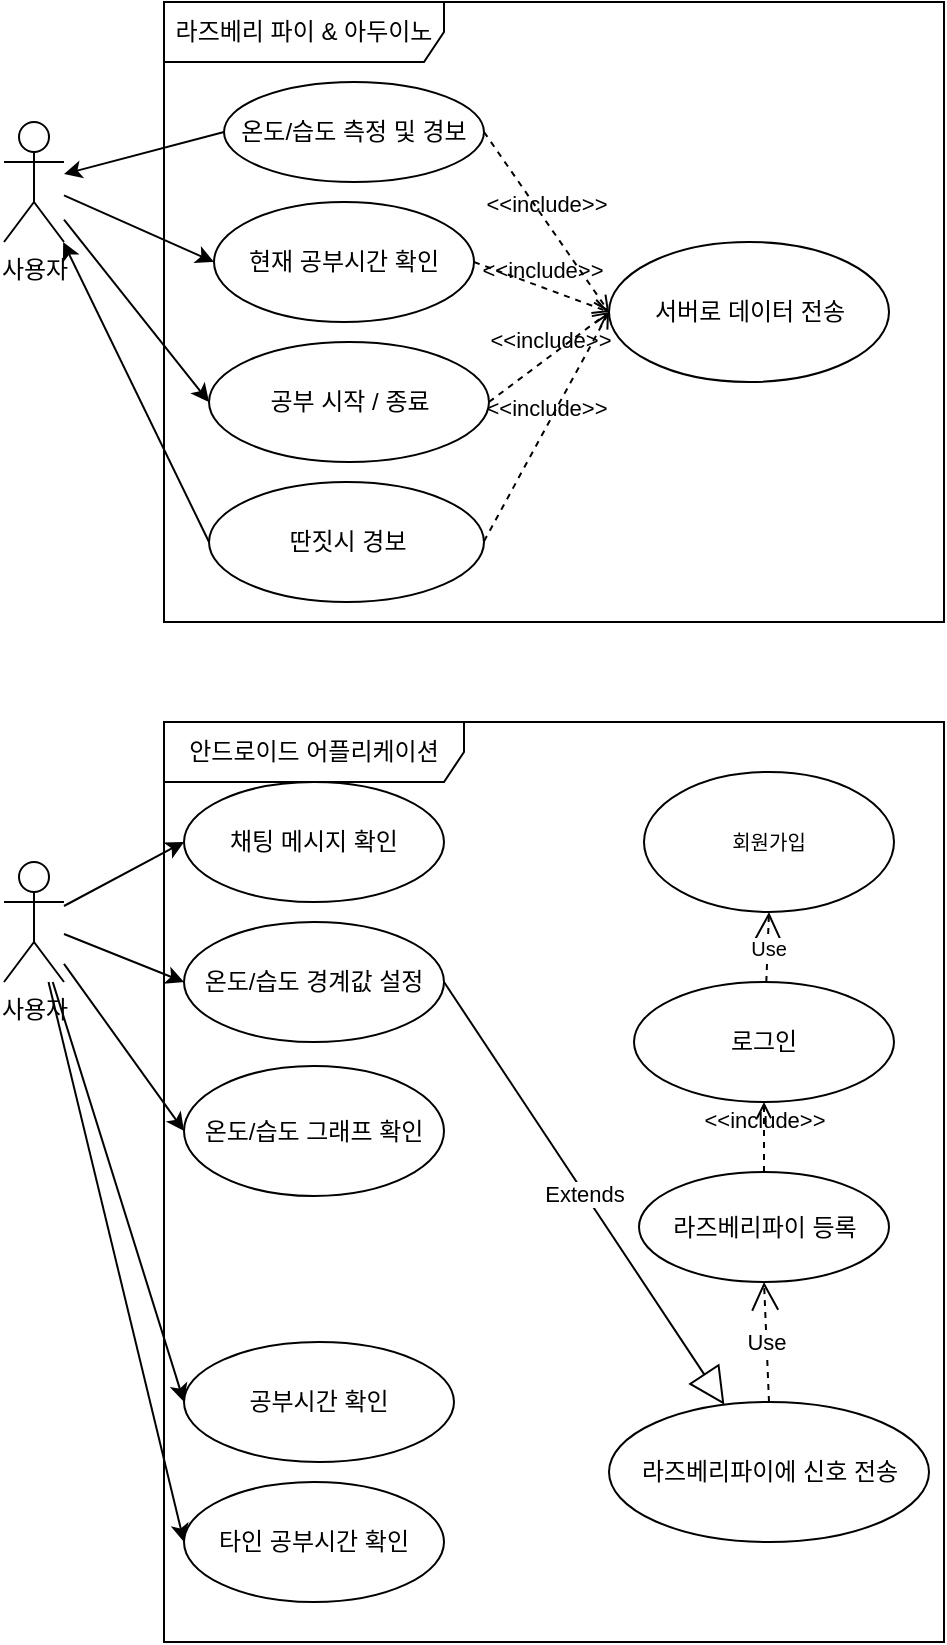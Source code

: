 <mxfile version="20.2.3" type="device" pages="12"><diagram id="Zv6tgHwx6-AvTDQEJGT_" name="유스케이스"><mxGraphModel dx="1350" dy="905" grid="1" gridSize="10" guides="1" tooltips="1" connect="1" arrows="1" fold="1" page="1" pageScale="1" pageWidth="600" pageHeight="900" math="0" shadow="0"><root><mxCell id="0"/><mxCell id="1" parent="0"/><mxCell id="ecfPhLC204CRBJoBfx_H-1" value="사용자" style="shape=umlActor;verticalLabelPosition=bottom;verticalAlign=top;html=1;outlineConnect=0;" parent="1" vertex="1"><mxGeometry x="80" y="80" width="30" height="60" as="geometry"/></mxCell><mxCell id="ecfPhLC204CRBJoBfx_H-2" value="라즈베리 파이 &amp;amp; 아두이노" style="shape=umlFrame;whiteSpace=wrap;html=1;width=140;height=30;" parent="1" vertex="1"><mxGeometry x="160" y="20" width="390" height="310" as="geometry"/></mxCell><mxCell id="ecfPhLC204CRBJoBfx_H-4" value="온도/습도 측정 및 경보" style="ellipse;whiteSpace=wrap;html=1;" parent="1" vertex="1"><mxGeometry x="190" y="60" width="130" height="50" as="geometry"/></mxCell><mxCell id="ecfPhLC204CRBJoBfx_H-5" value="현재 공부시간 확인" style="ellipse;whiteSpace=wrap;html=1;" parent="1" vertex="1"><mxGeometry x="185" y="120" width="130" height="60" as="geometry"/></mxCell><mxCell id="ecfPhLC204CRBJoBfx_H-7" value="딴짓시 경보" style="ellipse;whiteSpace=wrap;html=1;" parent="1" vertex="1"><mxGeometry x="182.5" y="260" width="137.5" height="60" as="geometry"/></mxCell><mxCell id="ecfPhLC204CRBJoBfx_H-11" value="서버로 데이터 전송" style="ellipse;whiteSpace=wrap;html=1;" parent="1" vertex="1"><mxGeometry x="382.5" y="140" width="140" height="70" as="geometry"/></mxCell><mxCell id="ecfPhLC204CRBJoBfx_H-13" value="&amp;lt;&amp;lt;include&amp;gt;&amp;gt;" style="html=1;verticalAlign=bottom;labelBackgroundColor=none;endArrow=open;endFill=0;dashed=1;rounded=0;exitX=1;exitY=0.5;exitDx=0;exitDy=0;entryX=0;entryY=0.5;entryDx=0;entryDy=0;" parent="1" source="ecfPhLC204CRBJoBfx_H-4" target="ecfPhLC204CRBJoBfx_H-11" edge="1"><mxGeometry width="160" relative="1" as="geometry"><mxPoint x="360" y="160" as="sourcePoint"/><mxPoint x="520" y="160" as="targetPoint"/></mxGeometry></mxCell><mxCell id="ecfPhLC204CRBJoBfx_H-14" value="&amp;lt;&amp;lt;include&amp;gt;&amp;gt;" style="html=1;verticalAlign=bottom;labelBackgroundColor=none;endArrow=open;endFill=0;dashed=1;rounded=0;exitX=1;exitY=0.5;exitDx=0;exitDy=0;entryX=0;entryY=0.5;entryDx=0;entryDy=0;" parent="1" source="ecfPhLC204CRBJoBfx_H-5" target="ecfPhLC204CRBJoBfx_H-11" edge="1"><mxGeometry width="160" relative="1" as="geometry"><mxPoint x="360" y="160" as="sourcePoint"/><mxPoint x="370" y="190" as="targetPoint"/></mxGeometry></mxCell><mxCell id="ecfPhLC204CRBJoBfx_H-17" value="&amp;lt;&amp;lt;include&amp;gt;&amp;gt;" style="html=1;verticalAlign=bottom;labelBackgroundColor=none;endArrow=open;endFill=0;dashed=1;rounded=0;entryX=0;entryY=0.5;entryDx=0;entryDy=0;" parent="1" target="ecfPhLC204CRBJoBfx_H-11" edge="1"><mxGeometry width="160" relative="1" as="geometry"><mxPoint x="320" y="289.66" as="sourcePoint"/><mxPoint x="380" y="190" as="targetPoint"/></mxGeometry></mxCell><mxCell id="ecfPhLC204CRBJoBfx_H-19" value="" style="endArrow=classic;html=1;rounded=0;exitX=0;exitY=0.5;exitDx=0;exitDy=0;" parent="1" source="ecfPhLC204CRBJoBfx_H-4" target="ecfPhLC204CRBJoBfx_H-1" edge="1"><mxGeometry width="50" height="50" relative="1" as="geometry"><mxPoint x="110" y="70" as="sourcePoint"/><mxPoint x="160" y="20" as="targetPoint"/></mxGeometry></mxCell><mxCell id="ecfPhLC204CRBJoBfx_H-20" value="" style="endArrow=classic;html=1;rounded=0;entryX=0;entryY=0.5;entryDx=0;entryDy=0;" parent="1" source="ecfPhLC204CRBJoBfx_H-1" target="ecfPhLC204CRBJoBfx_H-5" edge="1"><mxGeometry width="50" height="50" relative="1" as="geometry"><mxPoint x="420" y="190" as="sourcePoint"/><mxPoint x="470" y="140" as="targetPoint"/></mxGeometry></mxCell><mxCell id="ecfPhLC204CRBJoBfx_H-22" value="" style="endArrow=classic;html=1;rounded=0;exitX=0;exitY=0.5;exitDx=0;exitDy=0;" parent="1" source="ecfPhLC204CRBJoBfx_H-7" target="ecfPhLC204CRBJoBfx_H-1" edge="1"><mxGeometry width="50" height="50" relative="1" as="geometry"><mxPoint x="420" y="190" as="sourcePoint"/><mxPoint x="470" y="140" as="targetPoint"/></mxGeometry></mxCell><mxCell id="ecfPhLC204CRBJoBfx_H-23" value="안드로이드 어플리케이션" style="shape=umlFrame;whiteSpace=wrap;html=1;width=150;height=30;" parent="1" vertex="1"><mxGeometry x="160" y="380" width="390" height="460" as="geometry"/></mxCell><mxCell id="ecfPhLC204CRBJoBfx_H-24" value="로그인" style="ellipse;whiteSpace=wrap;html=1;" parent="1" vertex="1"><mxGeometry x="395" y="510" width="130" height="60" as="geometry"/></mxCell><mxCell id="ecfPhLC204CRBJoBfx_H-25" value="라즈베리파이 등록" style="ellipse;whiteSpace=wrap;html=1;" parent="1" vertex="1"><mxGeometry x="397.5" y="605" width="125" height="55" as="geometry"/></mxCell><mxCell id="ecfPhLC204CRBJoBfx_H-26" value="채팅 메시지 확인" style="ellipse;whiteSpace=wrap;html=1;" parent="1" vertex="1"><mxGeometry x="170" y="410" width="130" height="60" as="geometry"/></mxCell><mxCell id="ecfPhLC204CRBJoBfx_H-27" value="온도/습도 경계값 설정" style="ellipse;whiteSpace=wrap;html=1;" parent="1" vertex="1"><mxGeometry x="170" y="480" width="130" height="60" as="geometry"/></mxCell><mxCell id="ecfPhLC204CRBJoBfx_H-28" value="사용자" style="shape=umlActor;verticalLabelPosition=bottom;verticalAlign=top;html=1;outlineConnect=0;" parent="1" vertex="1"><mxGeometry x="80" y="450" width="30" height="60" as="geometry"/></mxCell><mxCell id="ecfPhLC204CRBJoBfx_H-29" value="온도/습도 그래프 확인" style="ellipse;whiteSpace=wrap;html=1;" parent="1" vertex="1"><mxGeometry x="170" y="552" width="130" height="65" as="geometry"/></mxCell><mxCell id="ecfPhLC204CRBJoBfx_H-31" value="라즈베리파이에 신호 전송" style="ellipse;whiteSpace=wrap;html=1;" parent="1" vertex="1"><mxGeometry x="382.5" y="720" width="160" height="70" as="geometry"/></mxCell><mxCell id="ecfPhLC204CRBJoBfx_H-32" value="공부시간 확인" style="ellipse;whiteSpace=wrap;html=1;" parent="1" vertex="1"><mxGeometry x="170" y="690" width="135" height="60" as="geometry"/></mxCell><mxCell id="ecfPhLC204CRBJoBfx_H-33" value="타인 공부시간 확인" style="ellipse;whiteSpace=wrap;html=1;" parent="1" vertex="1"><mxGeometry x="170" y="760" width="130" height="60" as="geometry"/></mxCell><mxCell id="ecfPhLC204CRBJoBfx_H-34" value="&amp;lt;&amp;lt;include&amp;gt;&amp;gt;" style="html=1;verticalAlign=bottom;labelBackgroundColor=none;endArrow=open;endFill=0;dashed=1;rounded=0;entryX=0.5;entryY=1;entryDx=0;entryDy=0;exitX=0.5;exitY=0;exitDx=0;exitDy=0;" parent="1" source="ecfPhLC204CRBJoBfx_H-25" target="ecfPhLC204CRBJoBfx_H-24" edge="1"><mxGeometry width="160" relative="1" as="geometry"><mxPoint x="450" y="469.31" as="sourcePoint"/><mxPoint x="640" y="520" as="targetPoint"/></mxGeometry></mxCell><mxCell id="ecfPhLC204CRBJoBfx_H-35" value="Use" style="endArrow=open;endSize=12;dashed=1;html=1;rounded=0;exitX=0.5;exitY=0;exitDx=0;exitDy=0;entryX=0.5;entryY=1;entryDx=0;entryDy=0;" parent="1" source="ecfPhLC204CRBJoBfx_H-31" target="ecfPhLC204CRBJoBfx_H-25" edge="1"><mxGeometry width="160" relative="1" as="geometry"><mxPoint x="650" y="520" as="sourcePoint"/><mxPoint x="810" y="520" as="targetPoint"/></mxGeometry></mxCell><mxCell id="ecfPhLC204CRBJoBfx_H-36" value="" style="endArrow=classic;html=1;rounded=0;entryX=0;entryY=0.5;entryDx=0;entryDy=0;" parent="1" source="ecfPhLC204CRBJoBfx_H-28" target="ecfPhLC204CRBJoBfx_H-33" edge="1"><mxGeometry width="50" height="50" relative="1" as="geometry"><mxPoint x="410" y="660" as="sourcePoint"/><mxPoint x="460" y="610" as="targetPoint"/></mxGeometry></mxCell><mxCell id="ecfPhLC204CRBJoBfx_H-37" value="" style="endArrow=classic;html=1;rounded=0;entryX=0;entryY=0.5;entryDx=0;entryDy=0;" parent="1" source="ecfPhLC204CRBJoBfx_H-28" target="ecfPhLC204CRBJoBfx_H-26" edge="1"><mxGeometry width="50" height="50" relative="1" as="geometry"><mxPoint x="410" y="570" as="sourcePoint"/><mxPoint x="460" y="520" as="targetPoint"/></mxGeometry></mxCell><mxCell id="ecfPhLC204CRBJoBfx_H-38" value="" style="endArrow=classic;html=1;rounded=0;entryX=0;entryY=0.5;entryDx=0;entryDy=0;" parent="1" source="ecfPhLC204CRBJoBfx_H-28" target="ecfPhLC204CRBJoBfx_H-27" edge="1"><mxGeometry width="50" height="50" relative="1" as="geometry"><mxPoint x="400" y="530" as="sourcePoint"/><mxPoint x="450" y="480" as="targetPoint"/></mxGeometry></mxCell><mxCell id="ecfPhLC204CRBJoBfx_H-39" value="Extends" style="endArrow=block;endSize=16;endFill=0;html=1;rounded=0;exitX=1;exitY=0.5;exitDx=0;exitDy=0;" parent="1" source="ecfPhLC204CRBJoBfx_H-27" target="ecfPhLC204CRBJoBfx_H-31" edge="1"><mxGeometry width="160" relative="1" as="geometry"><mxPoint x="670" y="552" as="sourcePoint"/><mxPoint x="830" y="552" as="targetPoint"/></mxGeometry></mxCell><mxCell id="ecfPhLC204CRBJoBfx_H-41" value="" style="endArrow=classic;html=1;rounded=0;entryX=0;entryY=0.5;entryDx=0;entryDy=0;" parent="1" source="ecfPhLC204CRBJoBfx_H-28" target="ecfPhLC204CRBJoBfx_H-29" edge="1"><mxGeometry width="50" height="50" relative="1" as="geometry"><mxPoint x="40" y="650" as="sourcePoint"/><mxPoint x="90" y="600" as="targetPoint"/></mxGeometry></mxCell><mxCell id="ecfPhLC204CRBJoBfx_H-43" value="" style="endArrow=classic;html=1;rounded=0;entryX=0;entryY=0.5;entryDx=0;entryDy=0;" parent="1" source="ecfPhLC204CRBJoBfx_H-28" target="ecfPhLC204CRBJoBfx_H-32" edge="1"><mxGeometry width="50" height="50" relative="1" as="geometry"><mxPoint x="40" y="675" as="sourcePoint"/><mxPoint x="90" y="625" as="targetPoint"/></mxGeometry></mxCell><mxCell id="FbCgC90BgvdIsdp9BbrJ-1" value="회원가입" style="ellipse;whiteSpace=wrap;html=1;fontSize=10;" parent="1" vertex="1"><mxGeometry x="400" y="405" width="125" height="70" as="geometry"/></mxCell><mxCell id="FbCgC90BgvdIsdp9BbrJ-2" value="Use" style="endArrow=open;endSize=12;dashed=1;html=1;rounded=0;fontSize=10;entryX=0.5;entryY=1;entryDx=0;entryDy=0;" parent="1" source="ecfPhLC204CRBJoBfx_H-24" target="FbCgC90BgvdIsdp9BbrJ-1" edge="1"><mxGeometry width="160" relative="1" as="geometry"><mxPoint x="320" y="590" as="sourcePoint"/><mxPoint x="480" y="590" as="targetPoint"/></mxGeometry></mxCell><mxCell id="qNGAlSBrPg3ufSGzZJ31-1" value="공부 시작 / 종료" style="ellipse;whiteSpace=wrap;html=1;fontSize=12;" parent="1" vertex="1"><mxGeometry x="182.5" y="190" width="140" height="60" as="geometry"/></mxCell><mxCell id="qNGAlSBrPg3ufSGzZJ31-2" value="&amp;lt;&amp;lt;include&amp;gt;&amp;gt;" style="html=1;verticalAlign=bottom;labelBackgroundColor=none;endArrow=open;endFill=0;dashed=1;rounded=0;entryX=0;entryY=0.5;entryDx=0;entryDy=0;exitX=1;exitY=0.5;exitDx=0;exitDy=0;" parent="1" source="qNGAlSBrPg3ufSGzZJ31-1" target="ecfPhLC204CRBJoBfx_H-11" edge="1"><mxGeometry width="160" relative="1" as="geometry"><mxPoint x="330" y="299.66" as="sourcePoint"/><mxPoint x="392.5" y="185" as="targetPoint"/></mxGeometry></mxCell><mxCell id="qNGAlSBrPg3ufSGzZJ31-3" value="" style="endArrow=classic;html=1;rounded=0;fontSize=12;entryX=0;entryY=0.5;entryDx=0;entryDy=0;" parent="1" source="ecfPhLC204CRBJoBfx_H-1" target="qNGAlSBrPg3ufSGzZJ31-1" edge="1"><mxGeometry width="50" height="50" relative="1" as="geometry"><mxPoint x="370" y="260" as="sourcePoint"/><mxPoint x="420" y="210" as="targetPoint"/></mxGeometry></mxCell></root></mxGraphModel></diagram><diagram name="온도/습도 측정 및 경보" id="HLgvOkW0ug2GhkjyAqVo"><mxGraphModel dx="931" dy="624" grid="1" gridSize="10" guides="1" tooltips="1" connect="1" arrows="1" fold="1" page="1" pageScale="1" pageWidth="827" pageHeight="583" math="0" shadow="0"><root><mxCell id="q8ZLGY2riwq32-HtGawZ-0"/><mxCell id="q8ZLGY2riwq32-HtGawZ-1" parent="q8ZLGY2riwq32-HtGawZ-0"/><mxCell id="GJ-l_62e-BfRgbn2Ulba-0" value="loop" style="shape=umlFrame;whiteSpace=wrap;html=1;" parent="q8ZLGY2riwq32-HtGawZ-1" vertex="1"><mxGeometry y="100" width="780" height="400" as="geometry"/></mxCell><mxCell id="q8ZLGY2riwq32-HtGawZ-10" value="MQTT&lt;br&gt;/measure_data" style="html=1;fontSize=16;" parent="q8ZLGY2riwq32-HtGawZ-1" vertex="1"><mxGeometry x="342" y="242" width="180" height="50" as="geometry"/></mxCell><mxCell id="q8ZLGY2riwq32-HtGawZ-6" value="alt" style="shape=umlFrame;whiteSpace=wrap;html=1;fontSize=16;width=60;height=20;" parent="q8ZLGY2riwq32-HtGawZ-1" vertex="1"><mxGeometry x="60" y="270" width="220" height="200" as="geometry"/></mxCell><mxCell id="q8ZLGY2riwq32-HtGawZ-2" value="온도 / 습도 측정 및 경보" style="text;html=1;strokeColor=none;fillColor=none;align=center;verticalAlign=middle;whiteSpace=wrap;rounded=0;fontStyle=1;fontSize=16;" parent="q8ZLGY2riwq32-HtGawZ-1" vertex="1"><mxGeometry x="344" y="10" width="176" height="30" as="geometry"/></mxCell><mxCell id="q8ZLGY2riwq32-HtGawZ-3" value="아두이노" style="shape=umlLifeline;perimeter=lifelinePerimeter;whiteSpace=wrap;html=1;container=1;collapsible=0;recursiveResize=0;outlineConnect=0;fontSize=16;" parent="q8ZLGY2riwq32-HtGawZ-1" vertex="1"><mxGeometry x="120" y="60" width="100" height="440" as="geometry"/></mxCell><mxCell id="q8ZLGY2riwq32-HtGawZ-4" value="" style="html=1;points=[];perimeter=orthogonalPerimeter;fontSize=16;" parent="q8ZLGY2riwq32-HtGawZ-3" vertex="1"><mxGeometry x="50" y="80" width="10" height="190" as="geometry"/></mxCell><mxCell id="q8ZLGY2riwq32-HtGawZ-7" value="라즈베리파이" style="shape=umlLifeline;perimeter=lifelinePerimeter;whiteSpace=wrap;html=1;container=1;collapsible=0;recursiveResize=0;outlineConnect=0;fontSize=16;" parent="q8ZLGY2riwq32-HtGawZ-1" vertex="1"><mxGeometry x="260" y="60" width="100" height="440" as="geometry"/></mxCell><mxCell id="R03stv3ovuq9myNzdlcb-0" value="" style="html=1;points=[];perimeter=orthogonalPerimeter;" parent="q8ZLGY2riwq32-HtGawZ-7" vertex="1"><mxGeometry x="45" y="120" width="10" height="140" as="geometry"/></mxCell><mxCell id="q8ZLGY2riwq32-HtGawZ-8" value="측정값 전송" style="html=1;verticalAlign=bottom;endArrow=block;rounded=0;fontSize=16;" parent="q8ZLGY2riwq32-HtGawZ-1" edge="1"><mxGeometry width="80" relative="1" as="geometry"><mxPoint x="180" y="180" as="sourcePoint"/><mxPoint x="310" y="180" as="targetPoint"/></mxGeometry></mxCell><mxCell id="q8ZLGY2riwq32-HtGawZ-9" value="api 서버" style="shape=umlLifeline;perimeter=lifelinePerimeter;whiteSpace=wrap;html=1;container=1;collapsible=0;recursiveResize=0;outlineConnect=0;fontSize=16;" parent="q8ZLGY2riwq32-HtGawZ-1" vertex="1"><mxGeometry x="510" y="60" width="100" height="440" as="geometry"/></mxCell><mxCell id="R03stv3ovuq9myNzdlcb-1" value="" style="html=1;points=[];perimeter=orthogonalPerimeter;" parent="q8ZLGY2riwq32-HtGawZ-9" vertex="1"><mxGeometry x="45" y="190" width="10" height="40" as="geometry"/></mxCell><mxCell id="q8ZLGY2riwq32-HtGawZ-11" value="NoSQL DB" style="shape=umlLifeline;perimeter=lifelinePerimeter;whiteSpace=wrap;html=1;container=1;collapsible=0;recursiveResize=0;outlineConnect=0;fontSize=16;" parent="q8ZLGY2riwq32-HtGawZ-1" vertex="1"><mxGeometry x="670" y="60" width="100" height="440" as="geometry"/></mxCell><mxCell id="q8ZLGY2riwq32-HtGawZ-13" value="측정값 전송" style="html=1;verticalAlign=bottom;endArrow=block;rounded=0;fontSize=16;" parent="q8ZLGY2riwq32-HtGawZ-1" source="R03stv3ovuq9myNzdlcb-0" target="q8ZLGY2riwq32-HtGawZ-9" edge="1"><mxGeometry x="-0.038" y="10" width="80" relative="1" as="geometry"><mxPoint x="320" y="220" as="sourcePoint"/><mxPoint x="489.5" y="220" as="targetPoint"/><mxPoint as="offset"/></mxGeometry></mxCell><mxCell id="q8ZLGY2riwq32-HtGawZ-14" value="LED 경고" style="html=1;fontSize=16;" parent="q8ZLGY2riwq32-HtGawZ-1" vertex="1"><mxGeometry x="180" y="400" width="90" height="40" as="geometry"/></mxCell><mxCell id="q8ZLGY2riwq32-HtGawZ-15" value="" style="endArrow=classic;html=1;rounded=0;fontSize=16;entryX=0.5;entryY=0;entryDx=0;entryDy=0;" parent="q8ZLGY2riwq32-HtGawZ-1" target="q8ZLGY2riwq32-HtGawZ-14" edge="1"><mxGeometry width="50" height="50" relative="1" as="geometry"><mxPoint x="180" y="327" as="sourcePoint"/><mxPoint x="180" y="275" as="targetPoint"/><Array as="points"><mxPoint x="225" y="327"/></Array></mxGeometry></mxCell><mxCell id="nmadEY4pW9v-K1JYteuv-0" value="LCD" style="rounded=0;whiteSpace=wrap;html=1;fontSize=16;" parent="q8ZLGY2riwq32-HtGawZ-1" vertex="1"><mxGeometry x="384.5" y="400" width="95" height="40" as="geometry"/></mxCell><mxCell id="nmadEY4pW9v-K1JYteuv-2" value="&lt;font style=&quot;font-size: 16px;&quot;&gt;측정값 표시&lt;/font&gt;" style="html=1;verticalAlign=bottom;endArrow=block;rounded=0;fontSize=16;entryX=0.5;entryY=0;entryDx=0;entryDy=0;" parent="q8ZLGY2riwq32-HtGawZ-1" target="nmadEY4pW9v-K1JYteuv-0" edge="1"><mxGeometry x="-0.317" width="80" relative="1" as="geometry"><mxPoint x="310" y="320" as="sourcePoint"/><mxPoint x="480" y="320" as="targetPoint"/><Array as="points"><mxPoint x="432" y="320"/></Array><mxPoint as="offset"/></mxGeometry></mxCell><mxCell id="GJ-l_62e-BfRgbn2Ulba-3" value="온도&lt;br&gt;습도&lt;br&gt;센서" style="html=1;" parent="q8ZLGY2riwq32-HtGawZ-1" vertex="1"><mxGeometry x="10" y="140" width="60" height="90" as="geometry"/></mxCell><mxCell id="GJ-l_62e-BfRgbn2Ulba-2" value="" style="endArrow=classic;html=1;rounded=0;exitX=1;exitY=0;exitDx=0;exitDy=0;" parent="q8ZLGY2riwq32-HtGawZ-1" source="GJ-l_62e-BfRgbn2Ulba-3" target="q8ZLGY2riwq32-HtGawZ-3" edge="1"><mxGeometry width="50" height="50" relative="1" as="geometry"><mxPoint x="70" y="180" as="sourcePoint"/><mxPoint x="160" y="140" as="targetPoint"/></mxGeometry></mxCell><mxCell id="q8ZLGY2riwq32-HtGawZ-12" value="측정값 저장" style="html=1;verticalAlign=bottom;endArrow=block;rounded=0;fontSize=16;" parent="q8ZLGY2riwq32-HtGawZ-1" edge="1"><mxGeometry width="80" relative="1" as="geometry"><mxPoint x="560" y="291" as="sourcePoint"/><mxPoint x="720" y="291" as="targetPoint"/></mxGeometry></mxCell><mxCell id="9zt2oUQZKQ76aRxPL2_L-2" value="&lt;font style=&quot;font-size: 16px;&quot;&gt;지정한 값 벗어나면&lt;/font&gt;" style="text;html=1;strokeColor=none;fillColor=none;align=center;verticalAlign=middle;whiteSpace=wrap;rounded=0;fontSize=14;" parent="q8ZLGY2riwq32-HtGawZ-1" vertex="1"><mxGeometry x="120" y="265" width="140" height="30" as="geometry"/></mxCell></root></mxGraphModel></diagram><diagram name="공부 시작+딴짓 경보" id="_QEGy4mhlTgkyZBk_OWo"><mxGraphModel dx="1125" dy="754" grid="1" gridSize="10" guides="1" tooltips="1" connect="1" arrows="1" fold="1" page="1" pageScale="1" pageWidth="800" pageHeight="600" math="0" shadow="0"><root><mxCell id="I_IMpZcrDeakK61r5eLc-0"/><mxCell id="I_IMpZcrDeakK61r5eLc-1" parent="I_IMpZcrDeakK61r5eLc-0"/><mxCell id="I_IMpZcrDeakK61r5eLc-11" value="/study_time&lt;br&gt;MQTT" style="html=1;fontSize=16;" parent="I_IMpZcrDeakK61r5eLc-1" vertex="1"><mxGeometry x="510" y="100" width="120" height="150" as="geometry"/></mxCell><mxCell id="U9An46eQNg0aCM9VKT3u-0" value="/study_record&lt;br&gt;MQTT" style="html=1;fontSize=16;" parent="I_IMpZcrDeakK61r5eLc-1" vertex="1"><mxGeometry x="520" y="270" width="120" height="150" as="geometry"/></mxCell><mxCell id="iju5nVwCIJFRNsL-z9QS-3" value="loop" style="shape=umlFrame;whiteSpace=wrap;html=1;fontSize=16;width=60;height=20;" parent="I_IMpZcrDeakK61r5eLc-1" vertex="1"><mxGeometry x="250" y="130" width="250" height="180" as="geometry"/></mxCell><mxCell id="M5zMVjMLFJXi3K-bmUx5-0" value="alt" style="shape=umlFrame;whiteSpace=wrap;html=1;fontSize=16;width=60;height=20;" parent="I_IMpZcrDeakK61r5eLc-1" vertex="1"><mxGeometry x="250" y="310" width="250" height="110" as="geometry"/></mxCell><mxCell id="I_IMpZcrDeakK61r5eLc-2" value="공부 시작 + 딴짓 경보" style="text;html=1;strokeColor=none;fillColor=none;align=center;verticalAlign=middle;whiteSpace=wrap;rounded=0;fontStyle=1;fontSize=16;" parent="I_IMpZcrDeakK61r5eLc-1" vertex="1"><mxGeometry x="240" y="10" width="330" height="30" as="geometry"/></mxCell><mxCell id="I_IMpZcrDeakK61r5eLc-3" value="api서버" style="shape=umlLifeline;perimeter=lifelinePerimeter;whiteSpace=wrap;html=1;container=1;collapsible=0;recursiveResize=0;outlineConnect=0;fontSize=16;" parent="I_IMpZcrDeakK61r5eLc-1" vertex="1"><mxGeometry x="620" y="40" width="100" height="500" as="geometry"/></mxCell><mxCell id="K2gAZvH83bWrRaUFkYRf-1" value="" style="html=1;points=[];perimeter=orthogonalPerimeter;" parent="I_IMpZcrDeakK61r5eLc-3" vertex="1"><mxGeometry x="45" y="150" width="10" height="40" as="geometry"/></mxCell><mxCell id="Hs8sRSUYPZY-9mnZYYT5-1" value="" style="html=1;points=[];perimeter=orthogonalPerimeter;fontSize=16;" parent="I_IMpZcrDeakK61r5eLc-3" vertex="1"><mxGeometry x="45" y="330" width="10" height="30" as="geometry"/></mxCell><mxCell id="euDlYauNIVnRD-oCeEMF-0" value="" style="endArrow=classic;html=1;rounded=0;fontSize=10;entryX=0.5;entryY=0;entryDx=0;entryDy=0;" parent="I_IMpZcrDeakK61r5eLc-3" target="I_IMpZcrDeakK61r5eLc-15" edge="1"><mxGeometry width="50" height="50" relative="1" as="geometry"><mxPoint x="55" y="360" as="sourcePoint"/><mxPoint x="105" y="310" as="targetPoint"/><Array as="points"><mxPoint x="125" y="360"/></Array></mxGeometry></mxCell><mxCell id="I_IMpZcrDeakK61r5eLc-6" value="라즈베리파이" style="shape=umlLifeline;perimeter=lifelinePerimeter;whiteSpace=wrap;html=1;container=1;collapsible=0;recursiveResize=0;outlineConnect=0;fontSize=16;" parent="I_IMpZcrDeakK61r5eLc-1" vertex="1"><mxGeometry x="260" y="40" width="120" height="500" as="geometry"/></mxCell><mxCell id="9p8a-5_nxZFz1c5_R1lZ-5" value="" style="html=1;points=[];perimeter=orthogonalPerimeter;fontSize=12;" parent="I_IMpZcrDeakK61r5eLc-6" vertex="1"><mxGeometry x="50" y="140" width="10" height="240" as="geometry"/></mxCell><mxCell id="9p8a-5_nxZFz1c5_R1lZ-6" value="딴짓 감지 로직 시작" style="edgeStyle=orthogonalEdgeStyle;html=1;align=left;spacingLeft=2;endArrow=block;rounded=0;fontSize=12;entryX=1;entryY=1;entryDx=0;entryDy=0;" parent="I_IMpZcrDeakK61r5eLc-6" target="iju5nVwCIJFRNsL-z9QS-2" edge="1"><mxGeometry x="-0.705" relative="1" as="geometry"><mxPoint x="55" y="140" as="sourcePoint"/><Array as="points"><mxPoint x="120" y="140"/><mxPoint x="120" y="240"/></Array><mxPoint x="80" y="260" as="targetPoint"/><mxPoint as="offset"/></mxGeometry></mxCell><mxCell id="iju5nVwCIJFRNsL-z9QS-2" value="카메라" style="html=1;fontSize=12;" parent="I_IMpZcrDeakK61r5eLc-6" vertex="1"><mxGeometry y="170" width="80" height="70" as="geometry"/></mxCell><mxCell id="AJOMYwgw02gX_cUG-lBP-4" value="갱신 중단" style="text;html=1;strokeColor=none;fillColor=none;align=center;verticalAlign=middle;whiteSpace=wrap;rounded=0;fontSize=10;" parent="I_IMpZcrDeakK61r5eLc-6" vertex="1"><mxGeometry x="60" y="300" width="60" height="30" as="geometry"/></mxCell><mxCell id="k2jCIOlueZzkQvK7clev-1" value="아두이노" style="shape=umlLifeline;perimeter=lifelinePerimeter;whiteSpace=wrap;html=1;container=1;collapsible=0;recursiveResize=0;outlineConnect=0;fontSize=16;" parent="I_IMpZcrDeakK61r5eLc-1" vertex="1"><mxGeometry x="130" y="40" width="100" height="500" as="geometry"/></mxCell><mxCell id="K27NKx3BHq250hQ9QJTr-6" value="" style="html=1;points=[];perimeter=orthogonalPerimeter;" parent="k2jCIOlueZzkQvK7clev-1" vertex="1"><mxGeometry x="45" y="80" width="10" height="60" as="geometry"/></mxCell><mxCell id="K27NKx3BHq250hQ9QJTr-4" value="물리 버튼 클릭" style="html=1;verticalAlign=bottom;endArrow=block;rounded=0;" parent="k2jCIOlueZzkQvK7clev-1" target="k2jCIOlueZzkQvK7clev-1" edge="1"><mxGeometry width="80" relative="1" as="geometry"><mxPoint x="-50" y="80" as="sourcePoint"/><mxPoint x="30" y="80" as="targetPoint"/></mxGeometry></mxCell><mxCell id="_wDO7AefXs1dMQzwbd0c-0" value="사용자" style="shape=umlActor;verticalLabelPosition=bottom;verticalAlign=top;html=1;" parent="I_IMpZcrDeakK61r5eLc-1" vertex="1"><mxGeometry x="40" y="80" width="30" height="60" as="geometry"/></mxCell><mxCell id="K27NKx3BHq250hQ9QJTr-5" value="" style="html=1;verticalAlign=bottom;endArrow=block;rounded=0;exitX=1.083;exitY=0.063;exitDx=0;exitDy=0;exitPerimeter=0;" parent="I_IMpZcrDeakK61r5eLc-1" source="9p8a-5_nxZFz1c5_R1lZ-5" target="I_IMpZcrDeakK61r5eLc-3" edge="1"><mxGeometry width="80" relative="1" as="geometry"><mxPoint x="870" y="100" as="sourcePoint"/><mxPoint x="260" y="160" as="targetPoint"/></mxGeometry></mxCell><mxCell id="M5zMVjMLFJXi3K-bmUx5-3" value="&lt;font size=&quot;1&quot;&gt;딴짓 할때&lt;/font&gt;" style="text;html=1;strokeColor=none;fillColor=none;align=center;verticalAlign=middle;whiteSpace=wrap;rounded=0;fontSize=16;" parent="I_IMpZcrDeakK61r5eLc-1" vertex="1"><mxGeometry x="250" y="330" width="60" height="20" as="geometry"/></mxCell><mxCell id="M5zMVjMLFJXi3K-bmUx5-4" value="LCD" style="html=1;fontSize=15;" parent="I_IMpZcrDeakK61r5eLc-1" vertex="1"><mxGeometry x="340" y="450" width="110" height="50" as="geometry"/></mxCell><mxCell id="M5zMVjMLFJXi3K-bmUx5-5" value="" style="endArrow=classic;html=1;rounded=0;fontSize=15;entryX=0.5;entryY=0;entryDx=0;entryDy=0;exitX=1;exitY=0;exitDx=0;exitDy=0;" parent="I_IMpZcrDeakK61r5eLc-1" source="iju5nVwCIJFRNsL-z9QS-2" target="M5zMVjMLFJXi3K-bmUx5-4" edge="1"><mxGeometry width="50" height="50" relative="1" as="geometry"><mxPoint x="390" y="250" as="sourcePoint"/><mxPoint x="440" y="200" as="targetPoint"/><Array as="points"><mxPoint x="395" y="210"/></Array></mxGeometry></mxCell><mxCell id="M5zMVjMLFJXi3K-bmUx5-6" value="&lt;font style=&quot;font-size: 12px;&quot;&gt;현재 공부시간 갱신 및 표시&lt;/font&gt;" style="text;html=1;strokeColor=none;fillColor=none;align=center;verticalAlign=middle;whiteSpace=wrap;rounded=0;fontSize=15;" parent="I_IMpZcrDeakK61r5eLc-1" vertex="1"><mxGeometry x="400" y="235" width="80" height="30" as="geometry"/></mxCell><mxCell id="AJOMYwgw02gX_cUG-lBP-3" value="" style="endArrow=classic;html=1;rounded=0;fontSize=10;entryX=0.25;entryY=0;entryDx=0;entryDy=0;exitX=1.25;exitY=0.774;exitDx=0;exitDy=0;exitPerimeter=0;" parent="I_IMpZcrDeakK61r5eLc-1" source="9p8a-5_nxZFz1c5_R1lZ-5" target="M5zMVjMLFJXi3K-bmUx5-4" edge="1"><mxGeometry width="50" height="50" relative="1" as="geometry"><mxPoint x="350" y="260" as="sourcePoint"/><mxPoint x="400" y="210" as="targetPoint"/><Array as="points"><mxPoint x="368" y="366"/></Array></mxGeometry></mxCell><mxCell id="Hs8sRSUYPZY-9mnZYYT5-0" value="" style="endArrow=classic;html=1;rounded=0;fontSize=16;entryX=0.5;entryY=0;entryDx=0;entryDy=0;exitX=0.875;exitY=0.983;exitDx=0;exitDy=0;exitPerimeter=0;" parent="I_IMpZcrDeakK61r5eLc-1" source="K2gAZvH83bWrRaUFkYRf-1" target="I_IMpZcrDeakK61r5eLc-15" edge="1"><mxGeometry width="50" height="50" relative="1" as="geometry"><mxPoint x="760" y="180" as="sourcePoint"/><mxPoint x="450" y="430" as="targetPoint"/><Array as="points"><mxPoint x="745" y="230"/></Array></mxGeometry></mxCell><mxCell id="Hs8sRSUYPZY-9mnZYYT5-4" value="공부 기록&lt;br&gt;갱신" style="text;html=1;strokeColor=none;fillColor=none;align=center;verticalAlign=middle;whiteSpace=wrap;rounded=0;fontSize=10;" parent="I_IMpZcrDeakK61r5eLc-1" vertex="1"><mxGeometry x="690" y="260" width="60" height="30" as="geometry"/></mxCell><mxCell id="TzEWxcrAgNvMlbM47YXS-0" value="" style="endArrow=classic;html=1;rounded=0;fontSize=12;exitX=1;exitY=0.844;exitDx=0;exitDy=0;exitPerimeter=0;" parent="I_IMpZcrDeakK61r5eLc-1" source="9p8a-5_nxZFz1c5_R1lZ-5" edge="1"><mxGeometry width="50" height="50" relative="1" as="geometry"><mxPoint x="470" y="500" as="sourcePoint"/><mxPoint x="480" y="530" as="targetPoint"/><Array as="points"><mxPoint x="480" y="383"/></Array></mxGeometry></mxCell><mxCell id="TzEWxcrAgNvMlbM47YXS-1" value="스피커" style="rounded=0;whiteSpace=wrap;html=1;fontSize=12;" parent="I_IMpZcrDeakK61r5eLc-1" vertex="1"><mxGeometry x="430" y="530" width="100" height="50" as="geometry"/></mxCell><mxCell id="TzEWxcrAgNvMlbM47YXS-2" value="알람 발생" style="text;html=1;strokeColor=none;fillColor=none;align=center;verticalAlign=middle;whiteSpace=wrap;rounded=0;fontSize=10;" parent="I_IMpZcrDeakK61r5eLc-1" vertex="1"><mxGeometry x="420" y="350" width="60" height="30" as="geometry"/></mxCell><mxCell id="9wdLDshlkXvVq76kEGJ7-1" value="" style="endArrow=none;dashed=1;html=1;rounded=0;fontSize=10;" parent="I_IMpZcrDeakK61r5eLc-1" target="_wDO7AefXs1dMQzwbd0c-0" edge="1"><mxGeometry width="50" height="50" relative="1" as="geometry"><mxPoint x="60" y="540" as="sourcePoint"/><mxPoint x="400" y="180" as="targetPoint"/></mxGeometry></mxCell><mxCell id="zvWAYvK2S50X0SwNQWIy-0" value="" style="endArrow=classic;html=1;rounded=0;" parent="I_IMpZcrDeakK61r5eLc-1" source="k2jCIOlueZzkQvK7clev-1" edge="1"><mxGeometry width="50" height="50" relative="1" as="geometry"><mxPoint x="90" y="250" as="sourcePoint"/><mxPoint x="320" y="180" as="targetPoint"/></mxGeometry></mxCell><mxCell id="rP36EvFBvssI_U6ISR4d-1" value="&lt;font style=&quot;font-size: 10px;&quot;&gt;공부 시작 신호 전송&lt;/font&gt;" style="text;html=1;strokeColor=none;fillColor=none;align=center;verticalAlign=middle;whiteSpace=wrap;rounded=0;" parent="I_IMpZcrDeakK61r5eLc-1" vertex="1"><mxGeometry x="540" y="195" width="70" height="30" as="geometry"/></mxCell><mxCell id="I_IMpZcrDeakK61r5eLc-15" value="RDB" style="html=1;fontSize=16;" parent="I_IMpZcrDeakK61r5eLc-1" vertex="1"><mxGeometry x="690" y="440" width="110" height="50" as="geometry"/></mxCell><mxCell id="rP36EvFBvssI_U6ISR4d-2" value="딴짓 신호 전송" style="text;html=1;strokeColor=none;fillColor=none;align=center;verticalAlign=middle;whiteSpace=wrap;rounded=0;fontSize=10;" parent="I_IMpZcrDeakK61r5eLc-1" vertex="1"><mxGeometry x="540" y="370" width="70" height="30" as="geometry"/></mxCell><mxCell id="rP36EvFBvssI_U6ISR4d-3" value="" style="endArrow=classic;html=1;rounded=0;fontSize=10;" parent="I_IMpZcrDeakK61r5eLc-1" target="I_IMpZcrDeakK61r5eLc-3" edge="1"><mxGeometry width="50" height="50" relative="1" as="geometry"><mxPoint x="320" y="370" as="sourcePoint"/><mxPoint x="460" y="260" as="targetPoint"/></mxGeometry></mxCell><mxCell id="uDD7I54-oz4TQt2UlNoZ-0" value="" style="endArrow=classic;html=1;rounded=0;fontSize=16;" parent="I_IMpZcrDeakK61r5eLc-1" edge="1"><mxGeometry width="50" height="50" relative="1" as="geometry"><mxPoint x="630" y="190" as="sourcePoint"/><mxPoint x="870" y="190" as="targetPoint"/></mxGeometry></mxCell><mxCell id="uDD7I54-oz4TQt2UlNoZ-2" value="어플리케이션" style="shape=umlLifeline;perimeter=lifelinePerimeter;whiteSpace=wrap;html=1;container=1;collapsible=0;recursiveResize=0;outlineConnect=0;fontSize=16;" parent="I_IMpZcrDeakK61r5eLc-1" vertex="1"><mxGeometry x="820" y="40" width="100" height="500" as="geometry"/></mxCell><mxCell id="uDD7I54-oz4TQt2UlNoZ-3" value="" style="html=1;points=[];perimeter=orthogonalPerimeter;" parent="uDD7I54-oz4TQt2UlNoZ-2" vertex="1"><mxGeometry x="45" y="150" width="10" height="30" as="geometry"/></mxCell><mxCell id="uDD7I54-oz4TQt2UlNoZ-4" value="" style="html=1;points=[];perimeter=orthogonalPerimeter;fontSize=16;" parent="uDD7I54-oz4TQt2UlNoZ-2" vertex="1"><mxGeometry x="45" y="330" width="10" height="30" as="geometry"/></mxCell><mxCell id="uDD7I54-oz4TQt2UlNoZ-5" value="&lt;font style=&quot;font-size: 12px;&quot;&gt;공부 시작 신호&lt;/font&gt;" style="text;html=1;strokeColor=none;fillColor=none;align=center;verticalAlign=middle;whiteSpace=wrap;rounded=0;fontSize=16;" parent="I_IMpZcrDeakK61r5eLc-1" vertex="1"><mxGeometry x="690" y="160" width="90" height="30" as="geometry"/></mxCell><mxCell id="uDD7I54-oz4TQt2UlNoZ-6" value="" style="endArrow=classic;html=1;rounded=0;fontSize=16;exitX=1.021;exitY=0.623;exitDx=0;exitDy=0;exitPerimeter=0;" parent="I_IMpZcrDeakK61r5eLc-1" edge="1"><mxGeometry width="50" height="50" relative="1" as="geometry"><mxPoint x="630" y="370.0" as="sourcePoint"/><mxPoint x="866.98" y="370.0" as="targetPoint"/></mxGeometry></mxCell><mxCell id="uDD7I54-oz4TQt2UlNoZ-9" value="&lt;span style=&quot;font-size: 12px;&quot;&gt;딴짓 신호&lt;/span&gt;" style="text;html=1;strokeColor=none;fillColor=none;align=center;verticalAlign=middle;whiteSpace=wrap;rounded=0;fontSize=16;" parent="I_IMpZcrDeakK61r5eLc-1" vertex="1"><mxGeometry x="730" y="340" width="90" height="30" as="geometry"/></mxCell><mxCell id="uDD7I54-oz4TQt2UlNoZ-11" value="사용자" style="shape=umlActor;verticalLabelPosition=bottom;verticalAlign=top;html=1;" parent="I_IMpZcrDeakK61r5eLc-1" vertex="1"><mxGeometry x="1000" y="40" width="30" height="60" as="geometry"/></mxCell><mxCell id="uDD7I54-oz4TQt2UlNoZ-12" value="" style="endArrow=none;dashed=1;html=1;rounded=0;fontSize=10;" parent="I_IMpZcrDeakK61r5eLc-1" target="uDD7I54-oz4TQt2UlNoZ-11" edge="1"><mxGeometry width="50" height="50" relative="1" as="geometry"><mxPoint x="1020" y="520" as="sourcePoint"/><mxPoint x="1480" y="140" as="targetPoint"/></mxGeometry></mxCell><mxCell id="uDD7I54-oz4TQt2UlNoZ-13" value="" style="endArrow=classic;html=1;rounded=0;fontSize=12;exitX=0.5;exitY=1.006;exitDx=0;exitDy=0;exitPerimeter=0;" parent="I_IMpZcrDeakK61r5eLc-1" source="uDD7I54-oz4TQt2UlNoZ-3" edge="1"><mxGeometry width="50" height="50" relative="1" as="geometry"><mxPoint x="790" y="280" as="sourcePoint"/><mxPoint x="1020" y="220" as="targetPoint"/></mxGeometry></mxCell><mxCell id="uDD7I54-oz4TQt2UlNoZ-14" value="시간 카운터 시작" style="text;html=1;strokeColor=none;fillColor=none;align=center;verticalAlign=middle;whiteSpace=wrap;rounded=0;fontSize=12;" parent="I_IMpZcrDeakK61r5eLc-1" vertex="1"><mxGeometry x="910" y="190" width="70" height="30" as="geometry"/></mxCell><mxCell id="uDD7I54-oz4TQt2UlNoZ-15" value="" style="endArrow=classic;html=1;rounded=0;fontSize=12;exitX=0.5;exitY=1.006;exitDx=0;exitDy=0;exitPerimeter=0;" parent="I_IMpZcrDeakK61r5eLc-1" edge="1"><mxGeometry width="50" height="50" relative="1" as="geometry"><mxPoint x="870" y="400.18" as="sourcePoint"/><mxPoint x="1020" y="400" as="targetPoint"/></mxGeometry></mxCell><mxCell id="uDD7I54-oz4TQt2UlNoZ-16" value="시간 카운터 정지" style="text;html=1;strokeColor=none;fillColor=none;align=center;verticalAlign=middle;whiteSpace=wrap;rounded=0;fontSize=12;" parent="I_IMpZcrDeakK61r5eLc-1" vertex="1"><mxGeometry x="910" y="360" width="70" height="30" as="geometry"/></mxCell></root></mxGraphModel></diagram><diagram name="공부 종료" id="08bWAXKnnAidsgooxnQ6"><mxGraphModel dx="1125" dy="754" grid="1" gridSize="10" guides="1" tooltips="1" connect="1" arrows="1" fold="1" page="1" pageScale="1" pageWidth="800" pageHeight="600" math="0" shadow="0"><root><mxCell id="9pJNSS5woM-Gs646nPLi-0"/><mxCell id="9pJNSS5woM-Gs646nPLi-1" parent="9pJNSS5woM-Gs646nPLi-0"/><mxCell id="9pJNSS5woM-Gs646nPLi-13" value="/study_time&lt;br&gt;MQTT" style="html=1;fontSize=16;" parent="9pJNSS5woM-Gs646nPLi-1" vertex="1"><mxGeometry x="410" y="210" width="120" height="80" as="geometry"/></mxCell><mxCell id="9pJNSS5woM-Gs646nPLi-4" value="공부 종료" style="text;html=1;strokeColor=none;fillColor=none;align=center;verticalAlign=middle;whiteSpace=wrap;rounded=0;fontStyle=1;fontSize=16;" parent="9pJNSS5woM-Gs646nPLi-1" vertex="1"><mxGeometry x="270" y="10" width="290" height="30" as="geometry"/></mxCell><mxCell id="9pJNSS5woM-Gs646nPLi-5" value="api서버" style="shape=umlLifeline;perimeter=lifelinePerimeter;whiteSpace=wrap;html=1;container=1;collapsible=0;recursiveResize=0;outlineConnect=0;fontSize=16;" parent="9pJNSS5woM-Gs646nPLi-1" vertex="1"><mxGeometry x="520" y="40" width="100" height="500" as="geometry"/></mxCell><mxCell id="9pJNSS5woM-Gs646nPLi-6" value="" style="html=1;points=[];perimeter=orthogonalPerimeter;" parent="9pJNSS5woM-Gs646nPLi-5" vertex="1"><mxGeometry x="45" y="230" width="10" height="50" as="geometry"/></mxCell><mxCell id="Lnmt7P-nWpa7sAblglZW-0" value="" style="html=1;points=[];perimeter=orthogonalPerimeter;" parent="9pJNSS5woM-Gs646nPLi-5" vertex="1"><mxGeometry x="45" y="230" width="10" height="50" as="geometry"/></mxCell><mxCell id="9pJNSS5woM-Gs646nPLi-8" value="라즈베리파이" style="shape=umlLifeline;perimeter=lifelinePerimeter;whiteSpace=wrap;html=1;container=1;collapsible=0;recursiveResize=0;outlineConnect=0;fontSize=16;" parent="9pJNSS5woM-Gs646nPLi-1" vertex="1"><mxGeometry x="260" y="40" width="160" height="500" as="geometry"/></mxCell><mxCell id="9pJNSS5woM-Gs646nPLi-9" value="" style="html=1;points=[];perimeter=orthogonalPerimeter;fontSize=12;" parent="9pJNSS5woM-Gs646nPLi-8" vertex="1"><mxGeometry x="75" y="140" width="10" height="200" as="geometry"/></mxCell><mxCell id="9pJNSS5woM-Gs646nPLi-10" value="집중시간 측정 로직 종료" style="edgeStyle=orthogonalEdgeStyle;html=1;align=left;spacingLeft=2;endArrow=block;rounded=0;fontSize=12;" parent="9pJNSS5woM-Gs646nPLi-8" target="9pJNSS5woM-Gs646nPLi-9" edge="1"><mxGeometry x="-0.705" relative="1" as="geometry"><mxPoint x="80" y="140" as="sourcePoint"/><Array as="points"><mxPoint x="120" y="140"/><mxPoint x="120" y="260"/></Array><mxPoint x="80" y="260" as="targetPoint"/><mxPoint as="offset"/></mxGeometry></mxCell><mxCell id="9pJNSS5woM-Gs646nPLi-12" value="갱신 중단" style="text;html=1;strokeColor=none;fillColor=none;align=center;verticalAlign=middle;whiteSpace=wrap;rounded=0;fontSize=10;" parent="9pJNSS5woM-Gs646nPLi-8" vertex="1"><mxGeometry x="-10" y="350" width="60" height="30" as="geometry"/></mxCell><mxCell id="9pJNSS5woM-Gs646nPLi-22" value="LCD" style="html=1;fontSize=15;" parent="9pJNSS5woM-Gs646nPLi-8" vertex="1"><mxGeometry x="-70" y="410" width="110" height="50" as="geometry"/></mxCell><mxCell id="9pJNSS5woM-Gs646nPLi-29" value="" style="endArrow=classic;html=1;rounded=0;fontSize=10;entryX=0.5;entryY=0;entryDx=0;entryDy=0;exitX=1.25;exitY=1.001;exitDx=0;exitDy=0;exitPerimeter=0;" parent="9pJNSS5woM-Gs646nPLi-8" source="9pJNSS5woM-Gs646nPLi-9" target="9pJNSS5woM-Gs646nPLi-22" edge="1"><mxGeometry width="50" height="50" relative="1" as="geometry"><mxPoint x="360" y="220" as="sourcePoint"/><mxPoint x="410" y="170" as="targetPoint"/><Array as="points"><mxPoint x="-15" y="340"/></Array></mxGeometry></mxCell><mxCell id="9pJNSS5woM-Gs646nPLi-14" value="아두이노" style="shape=umlLifeline;perimeter=lifelinePerimeter;whiteSpace=wrap;html=1;container=1;collapsible=0;recursiveResize=0;outlineConnect=0;fontSize=16;" parent="9pJNSS5woM-Gs646nPLi-1" vertex="1"><mxGeometry x="130" y="40" width="100" height="500" as="geometry"/></mxCell><mxCell id="9pJNSS5woM-Gs646nPLi-15" value="" style="html=1;points=[];perimeter=orthogonalPerimeter;" parent="9pJNSS5woM-Gs646nPLi-14" vertex="1"><mxGeometry x="45" y="80" width="10" height="60" as="geometry"/></mxCell><mxCell id="9pJNSS5woM-Gs646nPLi-16" value="공부 종료버튼&amp;nbsp; 클릭" style="html=1;verticalAlign=bottom;endArrow=block;rounded=0;" parent="9pJNSS5woM-Gs646nPLi-14" target="9pJNSS5woM-Gs646nPLi-14" edge="1"><mxGeometry width="80" relative="1" as="geometry"><mxPoint x="-50" y="80" as="sourcePoint"/><mxPoint x="30" y="80" as="targetPoint"/></mxGeometry></mxCell><mxCell id="9pJNSS5woM-Gs646nPLi-17" value="사용자" style="shape=umlActor;verticalLabelPosition=bottom;verticalAlign=top;html=1;" parent="9pJNSS5woM-Gs646nPLi-1" vertex="1"><mxGeometry x="40" y="80" width="30" height="60" as="geometry"/></mxCell><mxCell id="9pJNSS5woM-Gs646nPLi-27" value="RDB" style="html=1;fontSize=16;" parent="9pJNSS5woM-Gs646nPLi-1" vertex="1"><mxGeometry x="390" y="470" width="110" height="50" as="geometry"/></mxCell><mxCell id="xTTTssK924-nTnumW2jc-0" value="" style="endArrow=none;dashed=1;html=1;rounded=0;fontSize=10;" parent="9pJNSS5woM-Gs646nPLi-1" target="9pJNSS5woM-Gs646nPLi-17" edge="1"><mxGeometry width="50" height="50" relative="1" as="geometry"><mxPoint x="60" y="540" as="sourcePoint"/><mxPoint x="280" y="320" as="targetPoint"/></mxGeometry></mxCell><mxCell id="nDtsPdIKcNpXY57mRlqp-0" value="" style="endArrow=classic;html=1;rounded=0;fontSize=10;exitX=0.417;exitY=1.004;exitDx=0;exitDy=0;exitPerimeter=0;" parent="9pJNSS5woM-Gs646nPLi-1" source="9pJNSS5woM-Gs646nPLi-15" target="9pJNSS5woM-Gs646nPLi-9" edge="1"><mxGeometry width="50" height="50" relative="1" as="geometry"><mxPoint x="350" y="270" as="sourcePoint"/><mxPoint x="400" y="220" as="targetPoint"/></mxGeometry></mxCell><mxCell id="nDtsPdIKcNpXY57mRlqp-1" value="" style="endArrow=classic;html=1;rounded=0;fontSize=10;" parent="9pJNSS5woM-Gs646nPLi-1" target="9pJNSS5woM-Gs646nPLi-5" edge="1"><mxGeometry width="50" height="50" relative="1" as="geometry"><mxPoint x="350" y="270" as="sourcePoint"/><mxPoint x="400" y="220" as="targetPoint"/></mxGeometry></mxCell><mxCell id="RCxufjtTjvkQ63dY2N1P-3" value="어플리케이션" style="shape=umlLifeline;perimeter=lifelinePerimeter;whiteSpace=wrap;html=1;container=1;collapsible=0;recursiveResize=0;outlineConnect=0;fontSize=16;" parent="9pJNSS5woM-Gs646nPLi-1" vertex="1"><mxGeometry x="660" y="40" width="100" height="500" as="geometry"/></mxCell><mxCell id="RCxufjtTjvkQ63dY2N1P-4" value="" style="html=1;points=[];perimeter=orthogonalPerimeter;" parent="RCxufjtTjvkQ63dY2N1P-3" vertex="1"><mxGeometry x="45" y="230" width="10" height="30" as="geometry"/></mxCell><mxCell id="RCxufjtTjvkQ63dY2N1P-10" value="사용자" style="shape=umlActor;verticalLabelPosition=bottom;verticalAlign=top;html=1;" parent="9pJNSS5woM-Gs646nPLi-1" vertex="1"><mxGeometry x="860" y="40" width="30" height="60" as="geometry"/></mxCell><mxCell id="RCxufjtTjvkQ63dY2N1P-11" value="" style="endArrow=none;dashed=1;html=1;rounded=0;fontSize=10;" parent="9pJNSS5woM-Gs646nPLi-1" target="RCxufjtTjvkQ63dY2N1P-10" edge="1"><mxGeometry width="50" height="50" relative="1" as="geometry"><mxPoint x="880" y="500" as="sourcePoint"/><mxPoint x="1250" y="140" as="targetPoint"/></mxGeometry></mxCell><mxCell id="RCxufjtTjvkQ63dY2N1P-12" value="" style="endArrow=classic;html=1;rounded=0;fontSize=12;exitX=0.5;exitY=1.006;exitDx=0;exitDy=0;exitPerimeter=0;" parent="9pJNSS5woM-Gs646nPLi-1" source="RCxufjtTjvkQ63dY2N1P-4" edge="1"><mxGeometry width="50" height="50" relative="1" as="geometry"><mxPoint x="730" y="280" as="sourcePoint"/><mxPoint x="880" y="300" as="targetPoint"/></mxGeometry></mxCell><mxCell id="RCxufjtTjvkQ63dY2N1P-13" value="시간 카운터 정지" style="text;html=1;strokeColor=none;fillColor=none;align=center;verticalAlign=middle;whiteSpace=wrap;rounded=0;fontSize=12;" parent="9pJNSS5woM-Gs646nPLi-1" vertex="1"><mxGeometry x="760" y="270" width="70" height="30" as="geometry"/></mxCell><mxCell id="RCxufjtTjvkQ63dY2N1P-16" value="" style="endArrow=classic;html=1;rounded=0;fontSize=12;" parent="9pJNSS5woM-Gs646nPLi-1" edge="1"><mxGeometry width="50" height="50" relative="1" as="geometry"><mxPoint x="550" y="270" as="sourcePoint"/><mxPoint x="710" y="270" as="targetPoint"/></mxGeometry></mxCell><mxCell id="Lnmt7P-nWpa7sAblglZW-1" value="공부 시간 &amp;amp;기록 갱신" style="html=1;verticalAlign=bottom;endArrow=block;rounded=0;entryX=0.5;entryY=0;entryDx=0;entryDy=0;fontSize=10;" parent="9pJNSS5woM-Gs646nPLi-1" source="Lnmt7P-nWpa7sAblglZW-0" target="9pJNSS5woM-Gs646nPLi-27" edge="1"><mxGeometry x="0.449" y="-5" width="80" relative="1" as="geometry"><mxPoint x="340" y="200" as="sourcePoint"/><mxPoint x="495" y="470" as="targetPoint"/><Array as="points"><mxPoint x="445" y="320"/></Array><mxPoint as="offset"/></mxGeometry></mxCell><mxCell id="nDtsPdIKcNpXY57mRlqp-2" value="공부 종료 신호 전송" style="text;html=1;strokeColor=none;fillColor=none;align=center;verticalAlign=middle;whiteSpace=wrap;rounded=0;fontSize=10;" parent="9pJNSS5woM-Gs646nPLi-1" vertex="1"><mxGeometry x="430" y="270" width="70" height="30" as="geometry"/></mxCell></root></mxGraphModel></diagram><diagram name="회원가입+로그인" id="guc2lXY2oyCTxGC5AL86"><mxGraphModel dx="1350" dy="905" grid="1" gridSize="10" guides="1" tooltips="1" connect="1" arrows="1" fold="1" page="1" pageScale="1" pageWidth="800" pageHeight="600" math="0" shadow="0"><root><mxCell id="PGUldKqEhaDphf7cVDJe-0"/><mxCell id="PGUldKqEhaDphf7cVDJe-1" parent="PGUldKqEhaDphf7cVDJe-0"/><mxCell id="PGUldKqEhaDphf7cVDJe-2" value="회원가입 + 로그인" style="text;html=1;strokeColor=none;fillColor=none;align=center;verticalAlign=middle;whiteSpace=wrap;rounded=0;fontStyle=1;fontSize=16;" parent="PGUldKqEhaDphf7cVDJe-1" vertex="1"><mxGeometry x="240" y="10" width="290" height="30" as="geometry"/></mxCell><mxCell id="PGUldKqEhaDphf7cVDJe-5" value="어플리케이션" style="shape=umlLifeline;perimeter=lifelinePerimeter;whiteSpace=wrap;html=1;container=1;collapsible=0;recursiveResize=0;outlineConnect=0;fontSize=16;" parent="PGUldKqEhaDphf7cVDJe-1" vertex="1"><mxGeometry x="230" y="50" width="120" height="500" as="geometry"/></mxCell><mxCell id="ug8CjqB8PN4T5-qmTPOb-4" value="" style="html=1;points=[];perimeter=orthogonalPerimeter;fontSize=10;" parent="PGUldKqEhaDphf7cVDJe-5" vertex="1"><mxGeometry x="55" y="270" width="10" height="120" as="geometry"/></mxCell><mxCell id="ML_K9xA4AQ7StVnKZ2-7-0" value="" style="html=1;points=[];perimeter=orthogonalPerimeter;fontSize=10;" parent="PGUldKqEhaDphf7cVDJe-5" vertex="1"><mxGeometry x="55" y="100" width="10" height="120" as="geometry"/></mxCell><mxCell id="PGUldKqEhaDphf7cVDJe-10" value="api 서버" style="shape=umlLifeline;perimeter=lifelinePerimeter;whiteSpace=wrap;html=1;container=1;collapsible=0;recursiveResize=0;outlineConnect=0;fontSize=16;" parent="PGUldKqEhaDphf7cVDJe-1" vertex="1"><mxGeometry x="450" y="50" width="100" height="500" as="geometry"/></mxCell><mxCell id="ug8CjqB8PN4T5-qmTPOb-7" value="" style="html=1;points=[];perimeter=orthogonalPerimeter;fontSize=10;" parent="PGUldKqEhaDphf7cVDJe-10" vertex="1"><mxGeometry x="45" y="310" width="10" height="60" as="geometry"/></mxCell><mxCell id="ML_K9xA4AQ7StVnKZ2-7-7" value="" style="html=1;points=[];perimeter=orthogonalPerimeter;fontSize=10;" parent="PGUldKqEhaDphf7cVDJe-10" vertex="1"><mxGeometry x="45" y="130" width="10" height="80" as="geometry"/></mxCell><mxCell id="PGUldKqEhaDphf7cVDJe-13" value="사용자" style="shape=umlActor;verticalLabelPosition=bottom;verticalAlign=top;html=1;" parent="PGUldKqEhaDphf7cVDJe-1" vertex="1"><mxGeometry x="70" y="50" width="30" height="60" as="geometry"/></mxCell><mxCell id="ug8CjqB8PN4T5-qmTPOb-1" value="" style="endArrow=none;dashed=1;html=1;rounded=0;fontSize=10;" parent="PGUldKqEhaDphf7cVDJe-1" target="PGUldKqEhaDphf7cVDJe-13" edge="1"><mxGeometry width="50" height="50" relative="1" as="geometry"><mxPoint x="90" y="550" as="sourcePoint"/><mxPoint y="220" as="targetPoint"/></mxGeometry></mxCell><mxCell id="ug8CjqB8PN4T5-qmTPOb-5" value="로그인" style="html=1;verticalAlign=bottom;endArrow=block;rounded=0;fontSize=10;" parent="PGUldKqEhaDphf7cVDJe-1" target="PGUldKqEhaDphf7cVDJe-5" edge="1"><mxGeometry relative="1" as="geometry"><mxPoint x="90" y="320" as="sourcePoint"/></mxGeometry></mxCell><mxCell id="ug8CjqB8PN4T5-qmTPOb-8" value="인증 api 호출" style="html=1;verticalAlign=bottom;endArrow=block;entryX=1;entryY=0;rounded=0;fontSize=10;" parent="PGUldKqEhaDphf7cVDJe-1" source="ug8CjqB8PN4T5-qmTPOb-4" target="ug8CjqB8PN4T5-qmTPOb-7" edge="1"><mxGeometry x="-0.181" relative="1" as="geometry"><mxPoint x="300" y="360" as="sourcePoint"/><Array as="points"><mxPoint x="360" y="360"/></Array><mxPoint as="offset"/></mxGeometry></mxCell><mxCell id="ug8CjqB8PN4T5-qmTPOb-10" value="jwt 인증 토큰 반환" style="html=1;verticalAlign=bottom;endArrow=block;rounded=0;fontSize=10;exitX=1.21;exitY=1.014;exitDx=0;exitDy=0;exitPerimeter=0;" parent="PGUldKqEhaDphf7cVDJe-1" source="ug8CjqB8PN4T5-qmTPOb-7" target="ug8CjqB8PN4T5-qmTPOb-4" edge="1"><mxGeometry x="0.177" y="1" width="80" relative="1" as="geometry"><mxPoint x="300" y="230" as="sourcePoint"/><mxPoint x="300" y="421" as="targetPoint"/><mxPoint as="offset"/></mxGeometry></mxCell><mxCell id="gR0ho-NgDVgcntCII1e6-0" value="" style="endArrow=classic;html=1;rounded=0;fontSize=10;" parent="PGUldKqEhaDphf7cVDJe-1" target="PGUldKqEhaDphf7cVDJe-5" edge="1"><mxGeometry width="50" height="50" relative="1" as="geometry"><mxPoint x="90" y="150" as="sourcePoint"/><mxPoint x="200" y="150" as="targetPoint"/></mxGeometry></mxCell><mxCell id="gR0ho-NgDVgcntCII1e6-1" value="id/password/닉네임 전송" style="text;html=1;strokeColor=none;fillColor=none;align=center;verticalAlign=middle;whiteSpace=wrap;rounded=0;fontSize=10;" parent="PGUldKqEhaDphf7cVDJe-1" vertex="1"><mxGeometry x="150" y="120" width="60" height="30" as="geometry"/></mxCell><mxCell id="gR0ho-NgDVgcntCII1e6-2" value="" style="endArrow=classic;html=1;rounded=0;fontSize=10;" parent="PGUldKqEhaDphf7cVDJe-1" source="ML_K9xA4AQ7StVnKZ2-7-0" target="PGUldKqEhaDphf7cVDJe-10" edge="1"><mxGeometry width="50" height="50" relative="1" as="geometry"><mxPoint x="300" y="180" as="sourcePoint"/><mxPoint x="345" y="110" as="targetPoint"/><Array as="points"><mxPoint x="430" y="180"/></Array></mxGeometry></mxCell><mxCell id="ML_K9xA4AQ7StVnKZ2-7-1" value="회원가입 api 호출" style="text;html=1;strokeColor=none;fillColor=none;align=center;verticalAlign=middle;whiteSpace=wrap;rounded=0;fontSize=10;" parent="PGUldKqEhaDphf7cVDJe-1" vertex="1"><mxGeometry x="360" y="150" width="60" height="30" as="geometry"/></mxCell><mxCell id="ML_K9xA4AQ7StVnKZ2-7-2" value="RDB" style="shape=umlLifeline;perimeter=lifelinePerimeter;whiteSpace=wrap;html=1;container=1;collapsible=0;recursiveResize=0;outlineConnect=0;fontSize=16;" parent="PGUldKqEhaDphf7cVDJe-1" vertex="1"><mxGeometry x="620" y="50" width="100" height="500" as="geometry"/></mxCell><mxCell id="ML_K9xA4AQ7StVnKZ2-7-4" value="" style="html=1;points=[];perimeter=orthogonalPerimeter;fontSize=10;" parent="ML_K9xA4AQ7StVnKZ2-7-2" vertex="1"><mxGeometry x="45" y="150" width="10" height="50" as="geometry"/></mxCell><mxCell id="ML_K9xA4AQ7StVnKZ2-7-8" value="" style="html=1;points=[];perimeter=orthogonalPerimeter;fontSize=10;" parent="ML_K9xA4AQ7StVnKZ2-7-2" vertex="1"><mxGeometry x="45" y="320" width="10" height="40" as="geometry"/></mxCell><mxCell id="ML_K9xA4AQ7StVnKZ2-7-5" value="회원 저장" style="html=1;verticalAlign=bottom;endArrow=block;entryX=0;entryY=0;rounded=0;fontSize=10;" parent="PGUldKqEhaDphf7cVDJe-1" target="ML_K9xA4AQ7StVnKZ2-7-4" edge="1"><mxGeometry relative="1" as="geometry"><mxPoint x="510" y="200" as="sourcePoint"/></mxGeometry></mxCell><mxCell id="ML_K9xA4AQ7StVnKZ2-7-6" value="return" style="html=1;verticalAlign=bottom;endArrow=open;dashed=1;endSize=8;exitX=0;exitY=0.95;rounded=0;fontSize=10;" parent="PGUldKqEhaDphf7cVDJe-1" source="ML_K9xA4AQ7StVnKZ2-7-4" target="ML_K9xA4AQ7StVnKZ2-7-7" edge="1"><mxGeometry relative="1" as="geometry"><mxPoint x="510" y="248" as="targetPoint"/></mxGeometry></mxCell><mxCell id="ML_K9xA4AQ7StVnKZ2-7-10" value="return" style="html=1;verticalAlign=bottom;endArrow=open;dashed=1;endSize=8;exitX=0;exitY=0.95;rounded=0;fontSize=10;" parent="PGUldKqEhaDphf7cVDJe-1" source="ML_K9xA4AQ7StVnKZ2-7-8" target="ug8CjqB8PN4T5-qmTPOb-7" edge="1"><mxGeometry relative="1" as="geometry"><mxPoint x="510" y="408" as="targetPoint"/></mxGeometry></mxCell><mxCell id="ML_K9xA4AQ7StVnKZ2-7-9" value="회원 조회" style="html=1;verticalAlign=bottom;endArrow=block;entryX=0;entryY=0;rounded=0;fontSize=10;" parent="PGUldKqEhaDphf7cVDJe-1" source="ug8CjqB8PN4T5-qmTPOb-7" target="ML_K9xA4AQ7StVnKZ2-7-8" edge="1"><mxGeometry relative="1" as="geometry"><mxPoint x="595" y="370" as="sourcePoint"/></mxGeometry></mxCell><mxCell id="ML_K9xA4AQ7StVnKZ2-7-11" value="return" style="html=1;verticalAlign=bottom;endArrow=open;dashed=1;endSize=8;rounded=0;fontSize=10;exitX=0.4;exitY=1.002;exitDx=0;exitDy=0;exitPerimeter=0;entryX=0.986;entryY=0.901;entryDx=0;entryDy=0;entryPerimeter=0;" parent="PGUldKqEhaDphf7cVDJe-1" source="ML_K9xA4AQ7StVnKZ2-7-7" target="ML_K9xA4AQ7StVnKZ2-7-0" edge="1"><mxGeometry relative="1" as="geometry"><mxPoint x="440" y="240" as="sourcePoint"/><mxPoint x="290" y="260" as="targetPoint"/></mxGeometry></mxCell><mxCell id="ML_K9xA4AQ7StVnKZ2-7-12" value="" style="endArrow=classic;html=1;rounded=0;fontSize=10;" parent="PGUldKqEhaDphf7cVDJe-1" source="PGUldKqEhaDphf7cVDJe-5" edge="1"><mxGeometry width="50" height="50" relative="1" as="geometry"><mxPoint x="450" y="320" as="sourcePoint"/><mxPoint x="90" y="270" as="targetPoint"/></mxGeometry></mxCell><mxCell id="ML_K9xA4AQ7StVnKZ2-7-13" value="성공 or 실패 응답" style="text;html=1;strokeColor=none;fillColor=none;align=center;verticalAlign=middle;whiteSpace=wrap;rounded=0;fontSize=10;" parent="PGUldKqEhaDphf7cVDJe-1" vertex="1"><mxGeometry x="140" y="240" width="80" height="30" as="geometry"/></mxCell><mxCell id="ML_K9xA4AQ7StVnKZ2-7-14" value="" style="endArrow=classic;html=1;rounded=0;fontSize=10;exitX=0.5;exitY=1;exitDx=0;exitDy=0;exitPerimeter=0;" parent="PGUldKqEhaDphf7cVDJe-1" source="ug8CjqB8PN4T5-qmTPOb-4" edge="1"><mxGeometry width="50" height="50" relative="1" as="geometry"><mxPoint x="160" y="420" as="sourcePoint"/><mxPoint x="90" y="440" as="targetPoint"/></mxGeometry></mxCell><mxCell id="ML_K9xA4AQ7StVnKZ2-7-15" value="성공 or 실패 응답" style="text;html=1;strokeColor=none;fillColor=none;align=center;verticalAlign=middle;whiteSpace=wrap;rounded=0;fontSize=10;" parent="PGUldKqEhaDphf7cVDJe-1" vertex="1"><mxGeometry x="150" y="410" width="80" height="30" as="geometry"/></mxCell></root></mxGraphModel></diagram><diagram name="온도/습도 그래프 확인+ 공부시간 확인 + 타인 공부시간 확인" id="NjfnCRqYEpEWSkUh8dFO"><mxGraphModel dx="1350" dy="905" grid="1" gridSize="10" guides="1" tooltips="1" connect="1" arrows="1" fold="1" page="1" pageScale="1" pageWidth="800" pageHeight="600" math="0" shadow="0"><root><mxCell id="GogZWq16k8-NOGj7PaiO-0"/><mxCell id="GogZWq16k8-NOGj7PaiO-1" parent="GogZWq16k8-NOGj7PaiO-0"/><mxCell id="GogZWq16k8-NOGj7PaiO-2" value="온도/습도 그래프 확인+ 공부시간 확인" style="text;html=1;strokeColor=none;fillColor=none;align=center;verticalAlign=middle;whiteSpace=wrap;rounded=0;fontStyle=1;fontSize=16;" parent="GogZWq16k8-NOGj7PaiO-1" vertex="1"><mxGeometry x="180" y="10" width="430" height="30" as="geometry"/></mxCell><mxCell id="GogZWq16k8-NOGj7PaiO-3" value="어플리케이션" style="shape=umlLifeline;perimeter=lifelinePerimeter;whiteSpace=wrap;html=1;container=1;collapsible=0;recursiveResize=0;outlineConnect=0;fontSize=16;" parent="GogZWq16k8-NOGj7PaiO-1" vertex="1"><mxGeometry x="230" y="50" width="120" height="500" as="geometry"/></mxCell><mxCell id="GogZWq16k8-NOGj7PaiO-5" value="" style="html=1;points=[];perimeter=orthogonalPerimeter;fontSize=10;" parent="GogZWq16k8-NOGj7PaiO-3" vertex="1"><mxGeometry x="55" y="100" width="10" height="240" as="geometry"/></mxCell><mxCell id="GogZWq16k8-NOGj7PaiO-6" value="api 서버" style="shape=umlLifeline;perimeter=lifelinePerimeter;whiteSpace=wrap;html=1;container=1;collapsible=0;recursiveResize=0;outlineConnect=0;fontSize=16;" parent="GogZWq16k8-NOGj7PaiO-1" vertex="1"><mxGeometry x="450" y="50" width="100" height="500" as="geometry"/></mxCell><mxCell id="GogZWq16k8-NOGj7PaiO-8" value="" style="html=1;points=[];perimeter=orthogonalPerimeter;fontSize=10;" parent="GogZWq16k8-NOGj7PaiO-6" vertex="1"><mxGeometry x="45" y="130" width="10" height="170" as="geometry"/></mxCell><mxCell id="CQo5ZXD7_OImkjbhBCMn-7" value="" style="shape=requiredInterface;html=1;verticalLabelPosition=bottom;sketch=0;fontSize=10;" parent="GogZWq16k8-NOGj7PaiO-6" vertex="1"><mxGeometry x="55" y="260" width="10" height="20" as="geometry"/></mxCell><mxCell id="GogZWq16k8-NOGj7PaiO-9" value="사용자" style="shape=umlActor;verticalLabelPosition=bottom;verticalAlign=top;html=1;" parent="GogZWq16k8-NOGj7PaiO-1" vertex="1"><mxGeometry x="70" y="50" width="30" height="60" as="geometry"/></mxCell><mxCell id="GogZWq16k8-NOGj7PaiO-10" value="" style="endArrow=none;dashed=1;html=1;rounded=0;fontSize=10;" parent="GogZWq16k8-NOGj7PaiO-1" target="GogZWq16k8-NOGj7PaiO-9" edge="1"><mxGeometry width="50" height="50" relative="1" as="geometry"><mxPoint x="90" y="550" as="sourcePoint"/><mxPoint y="220" as="targetPoint"/></mxGeometry></mxCell><mxCell id="GogZWq16k8-NOGj7PaiO-14" value="" style="endArrow=classic;html=1;rounded=0;fontSize=10;" parent="GogZWq16k8-NOGj7PaiO-1" target="GogZWq16k8-NOGj7PaiO-3" edge="1"><mxGeometry width="50" height="50" relative="1" as="geometry"><mxPoint x="90" y="150" as="sourcePoint"/><mxPoint x="200" y="150" as="targetPoint"/></mxGeometry></mxCell><mxCell id="GogZWq16k8-NOGj7PaiO-15" value="데이터 확인" style="text;html=1;strokeColor=none;fillColor=none;align=center;verticalAlign=middle;whiteSpace=wrap;rounded=0;fontSize=10;" parent="GogZWq16k8-NOGj7PaiO-1" vertex="1"><mxGeometry x="150" y="120" width="60" height="30" as="geometry"/></mxCell><mxCell id="GogZWq16k8-NOGj7PaiO-16" value="" style="endArrow=classic;html=1;rounded=0;fontSize=10;" parent="GogZWq16k8-NOGj7PaiO-1" source="GogZWq16k8-NOGj7PaiO-5" target="GogZWq16k8-NOGj7PaiO-6" edge="1"><mxGeometry width="50" height="50" relative="1" as="geometry"><mxPoint x="300" y="180" as="sourcePoint"/><mxPoint x="345" y="110" as="targetPoint"/><Array as="points"><mxPoint x="430" y="180"/></Array></mxGeometry></mxCell><mxCell id="GogZWq16k8-NOGj7PaiO-17" value="데이터 api 호출" style="text;html=1;strokeColor=none;fillColor=none;align=center;verticalAlign=middle;whiteSpace=wrap;rounded=0;fontSize=10;" parent="GogZWq16k8-NOGj7PaiO-1" vertex="1"><mxGeometry x="360" y="150" width="60" height="30" as="geometry"/></mxCell><mxCell id="GogZWq16k8-NOGj7PaiO-18" value="RDB/NoSQL" style="shape=umlLifeline;perimeter=lifelinePerimeter;whiteSpace=wrap;html=1;container=1;collapsible=0;recursiveResize=0;outlineConnect=0;fontSize=16;" parent="GogZWq16k8-NOGj7PaiO-1" vertex="1"><mxGeometry x="620" y="50" width="100" height="500" as="geometry"/></mxCell><mxCell id="GogZWq16k8-NOGj7PaiO-19" value="" style="html=1;points=[];perimeter=orthogonalPerimeter;fontSize=10;" parent="GogZWq16k8-NOGj7PaiO-18" vertex="1"><mxGeometry x="45" y="150" width="10" height="90" as="geometry"/></mxCell><mxCell id="GogZWq16k8-NOGj7PaiO-21" value="데이터 조회" style="html=1;verticalAlign=bottom;endArrow=block;entryX=0;entryY=0;rounded=0;fontSize=10;" parent="GogZWq16k8-NOGj7PaiO-1" target="GogZWq16k8-NOGj7PaiO-19" edge="1"><mxGeometry relative="1" as="geometry"><mxPoint x="510" y="200" as="sourcePoint"/></mxGeometry></mxCell><mxCell id="GogZWq16k8-NOGj7PaiO-22" value="결과 반환" style="html=1;verticalAlign=bottom;endArrow=open;dashed=1;endSize=8;exitX=-0.255;exitY=0.998;rounded=0;fontSize=10;exitDx=0;exitDy=0;exitPerimeter=0;" parent="GogZWq16k8-NOGj7PaiO-1" source="GogZWq16k8-NOGj7PaiO-19" target="GogZWq16k8-NOGj7PaiO-8" edge="1"><mxGeometry relative="1" as="geometry"><mxPoint x="510" y="248" as="targetPoint"/></mxGeometry></mxCell><mxCell id="GogZWq16k8-NOGj7PaiO-25" value="결과 반환" style="html=1;verticalAlign=bottom;endArrow=open;dashed=1;endSize=8;rounded=0;fontSize=10;exitX=0.4;exitY=1.002;exitDx=0;exitDy=0;exitPerimeter=0;" parent="GogZWq16k8-NOGj7PaiO-1" source="GogZWq16k8-NOGj7PaiO-8" target="GogZWq16k8-NOGj7PaiO-5" edge="1"><mxGeometry relative="1" as="geometry"><mxPoint x="440" y="240" as="sourcePoint"/><mxPoint x="290" y="260" as="targetPoint"/></mxGeometry></mxCell><mxCell id="GogZWq16k8-NOGj7PaiO-26" value="" style="endArrow=classic;html=1;rounded=0;fontSize=10;exitX=0.159;exitY=0.996;exitDx=0;exitDy=0;exitPerimeter=0;" parent="GogZWq16k8-NOGj7PaiO-1" source="GogZWq16k8-NOGj7PaiO-5" edge="1"><mxGeometry width="50" height="50" relative="1" as="geometry"><mxPoint x="450" y="320" as="sourcePoint"/><mxPoint x="90" y="389" as="targetPoint"/></mxGeometry></mxCell><mxCell id="GogZWq16k8-NOGj7PaiO-27" value="그래프 시각화(습도/온도)" style="text;html=1;strokeColor=none;fillColor=none;align=center;verticalAlign=middle;whiteSpace=wrap;rounded=0;fontSize=10;" parent="GogZWq16k8-NOGj7PaiO-1" vertex="1"><mxGeometry x="120" y="360" width="120" height="30" as="geometry"/></mxCell><mxCell id="CQo5ZXD7_OImkjbhBCMn-6" value="습도/온도 - NoSQL&lt;br style=&quot;font-size: 10px;&quot;&gt;공부시간 - RDB" style="text;html=1;strokeColor=none;fillColor=none;align=center;verticalAlign=middle;whiteSpace=wrap;rounded=0;fontSize=10;" parent="GogZWq16k8-NOGj7PaiO-1" vertex="1"><mxGeometry x="540" y="210" width="90" height="30" as="geometry"/></mxCell><mxCell id="CQo5ZXD7_OImkjbhBCMn-8" value="(공부시간 일시) 시간 계산" style="text;html=1;strokeColor=none;fillColor=none;align=center;verticalAlign=middle;whiteSpace=wrap;rounded=0;fontSize=10;" parent="GogZWq16k8-NOGj7PaiO-1" vertex="1"><mxGeometry x="520" y="310" width="80" height="30" as="geometry"/></mxCell></root></mxGraphModel></diagram><diagram name="온도/습도 경계값 설정" id="T7b1OnAY7HEEo8pgz0Pj"><mxGraphModel dx="1125" dy="754" grid="1" gridSize="10" guides="1" tooltips="1" connect="1" arrows="1" fold="1" page="1" pageScale="1" pageWidth="900" pageHeight="600" math="0" shadow="0"><root><mxCell id="BRMZDkjDwscPEKHZ3E7S-0"/><mxCell id="BRMZDkjDwscPEKHZ3E7S-1" parent="BRMZDkjDwscPEKHZ3E7S-0"/><mxCell id="QE8PmCsDJVKEXZdToQpE-0" value="MQTT&lt;br&gt;/setting" style="html=1;fontSize=16;" parent="BRMZDkjDwscPEKHZ3E7S-1" vertex="1"><mxGeometry x="530" y="210" width="110" height="120" as="geometry"/></mxCell><mxCell id="BRMZDkjDwscPEKHZ3E7S-2" value="온도/습도 경계값 설정 + 라즈베리파이 등록 설정" style="text;html=1;strokeColor=none;fillColor=none;align=center;verticalAlign=middle;whiteSpace=wrap;rounded=0;fontStyle=1;fontSize=16;" parent="BRMZDkjDwscPEKHZ3E7S-1" vertex="1"><mxGeometry x="290" y="10" width="350" height="30" as="geometry"/></mxCell><mxCell id="BRMZDkjDwscPEKHZ3E7S-3" value="어플리케이션" style="shape=umlLifeline;perimeter=lifelinePerimeter;whiteSpace=wrap;html=1;container=1;collapsible=0;recursiveResize=0;outlineConnect=0;fontSize=16;" parent="BRMZDkjDwscPEKHZ3E7S-1" vertex="1"><mxGeometry x="230" y="50" width="120" height="500" as="geometry"/></mxCell><mxCell id="BRMZDkjDwscPEKHZ3E7S-5" value="" style="html=1;points=[];perimeter=orthogonalPerimeter;fontSize=10;" parent="BRMZDkjDwscPEKHZ3E7S-3" vertex="1"><mxGeometry x="55" y="100" width="10" height="330" as="geometry"/></mxCell><mxCell id="BRMZDkjDwscPEKHZ3E7S-6" value="api 서버" style="shape=umlLifeline;perimeter=lifelinePerimeter;whiteSpace=wrap;html=1;container=1;collapsible=0;recursiveResize=0;outlineConnect=0;fontSize=16;" parent="BRMZDkjDwscPEKHZ3E7S-1" vertex="1"><mxGeometry x="450" y="50" width="100" height="500" as="geometry"/></mxCell><mxCell id="BRMZDkjDwscPEKHZ3E7S-8" value="" style="html=1;points=[];perimeter=orthogonalPerimeter;fontSize=10;" parent="BRMZDkjDwscPEKHZ3E7S-6" vertex="1"><mxGeometry x="45" y="130" width="10" height="270" as="geometry"/></mxCell><mxCell id="BRMZDkjDwscPEKHZ3E7S-9" value="사용자" style="shape=umlActor;verticalLabelPosition=bottom;verticalAlign=top;html=1;" parent="BRMZDkjDwscPEKHZ3E7S-1" vertex="1"><mxGeometry x="70" y="50" width="30" height="60" as="geometry"/></mxCell><mxCell id="BRMZDkjDwscPEKHZ3E7S-10" value="" style="endArrow=none;dashed=1;html=1;rounded=0;fontSize=10;" parent="BRMZDkjDwscPEKHZ3E7S-1" target="BRMZDkjDwscPEKHZ3E7S-9" edge="1"><mxGeometry width="50" height="50" relative="1" as="geometry"><mxPoint x="90" y="550" as="sourcePoint"/><mxPoint y="220" as="targetPoint"/></mxGeometry></mxCell><mxCell id="BRMZDkjDwscPEKHZ3E7S-14" value="" style="endArrow=classic;html=1;rounded=0;fontSize=10;" parent="BRMZDkjDwscPEKHZ3E7S-1" target="BRMZDkjDwscPEKHZ3E7S-3" edge="1"><mxGeometry width="50" height="50" relative="1" as="geometry"><mxPoint x="90" y="150" as="sourcePoint"/><mxPoint x="200" y="150" as="targetPoint"/></mxGeometry></mxCell><mxCell id="BRMZDkjDwscPEKHZ3E7S-15" value="온도/습도 설정&lt;br&gt;라즈베리파이 설정" style="text;html=1;strokeColor=none;fillColor=none;align=center;verticalAlign=middle;whiteSpace=wrap;rounded=0;fontSize=10;" parent="BRMZDkjDwscPEKHZ3E7S-1" vertex="1"><mxGeometry x="150" y="120" width="90" height="30" as="geometry"/></mxCell><mxCell id="BRMZDkjDwscPEKHZ3E7S-16" value="" style="endArrow=classic;html=1;rounded=0;fontSize=10;" parent="BRMZDkjDwscPEKHZ3E7S-1" source="BRMZDkjDwscPEKHZ3E7S-5" target="BRMZDkjDwscPEKHZ3E7S-6" edge="1"><mxGeometry width="50" height="50" relative="1" as="geometry"><mxPoint x="300" y="180" as="sourcePoint"/><mxPoint x="345" y="110" as="targetPoint"/><Array as="points"><mxPoint x="430" y="180"/></Array></mxGeometry></mxCell><mxCell id="BRMZDkjDwscPEKHZ3E7S-17" value="사용자 값 설정 api 호출" style="text;html=1;strokeColor=none;fillColor=none;align=center;verticalAlign=middle;whiteSpace=wrap;rounded=0;fontSize=10;" parent="BRMZDkjDwscPEKHZ3E7S-1" vertex="1"><mxGeometry x="360" y="150" width="70" height="30" as="geometry"/></mxCell><mxCell id="BRMZDkjDwscPEKHZ3E7S-18" value="라즈베리 파이" style="shape=umlLifeline;perimeter=lifelinePerimeter;whiteSpace=wrap;html=1;container=1;collapsible=0;recursiveResize=0;outlineConnect=0;fontSize=16;" parent="BRMZDkjDwscPEKHZ3E7S-1" vertex="1"><mxGeometry x="620" y="50" width="110" height="500" as="geometry"/></mxCell><mxCell id="BRMZDkjDwscPEKHZ3E7S-19" value="" style="html=1;points=[];perimeter=orthogonalPerimeter;fontSize=10;" parent="BRMZDkjDwscPEKHZ3E7S-18" vertex="1"><mxGeometry x="50" y="200" width="10" height="90" as="geometry"/></mxCell><mxCell id="BRMZDkjDwscPEKHZ3E7S-21" value="id/온도/습도/주소 설정값 전송" style="html=1;verticalAlign=bottom;endArrow=block;entryX=-0.45;entryY=0.006;rounded=0;fontSize=10;entryDx=0;entryDy=0;entryPerimeter=0;" parent="BRMZDkjDwscPEKHZ3E7S-1" source="BRMZDkjDwscPEKHZ3E7S-6" target="BRMZDkjDwscPEKHZ3E7S-19" edge="1"><mxGeometry relative="1" as="geometry"><mxPoint x="510" y="200" as="sourcePoint"/></mxGeometry></mxCell><mxCell id="BRMZDkjDwscPEKHZ3E7S-25" value="return" style="html=1;verticalAlign=bottom;endArrow=open;dashed=1;endSize=8;rounded=0;fontSize=10;exitX=0.4;exitY=1.002;exitDx=0;exitDy=0;exitPerimeter=0;" parent="BRMZDkjDwscPEKHZ3E7S-1" source="BRMZDkjDwscPEKHZ3E7S-8" target="BRMZDkjDwscPEKHZ3E7S-5" edge="1"><mxGeometry relative="1" as="geometry"><mxPoint x="440" y="240" as="sourcePoint"/><mxPoint x="300" y="450" as="targetPoint"/></mxGeometry></mxCell><mxCell id="BRMZDkjDwscPEKHZ3E7S-26" value="" style="endArrow=classic;html=1;rounded=0;fontSize=10;exitX=0.159;exitY=0.998;exitDx=0;exitDy=0;exitPerimeter=0;" parent="BRMZDkjDwscPEKHZ3E7S-1" source="BRMZDkjDwscPEKHZ3E7S-5" edge="1"><mxGeometry width="50" height="50" relative="1" as="geometry"><mxPoint x="450" y="320" as="sourcePoint"/><mxPoint x="90" y="480" as="targetPoint"/></mxGeometry></mxCell><mxCell id="BRMZDkjDwscPEKHZ3E7S-27" value="성공 or 실패 응답" style="text;html=1;strokeColor=none;fillColor=none;align=center;verticalAlign=middle;whiteSpace=wrap;rounded=0;fontSize=10;" parent="BRMZDkjDwscPEKHZ3E7S-1" vertex="1"><mxGeometry x="150" y="450" width="80" height="30" as="geometry"/></mxCell><mxCell id="2Bg1oAnFo4J0E61MZCeV-0" value="RDB" style="html=1;fontSize=16;" parent="BRMZDkjDwscPEKHZ3E7S-1" vertex="1"><mxGeometry x="350" y="310" width="110" height="50" as="geometry"/></mxCell><mxCell id="E_kFW-b8Ign_ZuDpiUmf-2" value="" style="endArrow=classic;html=1;rounded=0;fontSize=10;entryX=0.5;entryY=1;entryDx=0;entryDy=0;exitX=0.124;exitY=0.851;exitDx=0;exitDy=0;exitPerimeter=0;" parent="BRMZDkjDwscPEKHZ3E7S-1" source="BRMZDkjDwscPEKHZ3E7S-8" target="2Bg1oAnFo4J0E61MZCeV-0" edge="1"><mxGeometry width="50" height="50" relative="1" as="geometry"><mxPoint x="490" y="410" as="sourcePoint"/><mxPoint x="580" y="220" as="targetPoint"/><Array as="points"><mxPoint x="405" y="410"/></Array></mxGeometry></mxCell><mxCell id="E_kFW-b8Ign_ZuDpiUmf-3" value="아두이노" style="shape=umlLifeline;perimeter=lifelinePerimeter;whiteSpace=wrap;html=1;container=1;collapsible=0;recursiveResize=0;outlineConnect=0;fontSize=16;" parent="BRMZDkjDwscPEKHZ3E7S-1" vertex="1"><mxGeometry x="780" y="50" width="100" height="500" as="geometry"/></mxCell><mxCell id="E_kFW-b8Ign_ZuDpiUmf-4" value="" style="html=1;points=[];perimeter=orthogonalPerimeter;fontSize=16;" parent="E_kFW-b8Ign_ZuDpiUmf-3" vertex="1"><mxGeometry x="45" y="200" width="10" height="90" as="geometry"/></mxCell><mxCell id="E_kFW-b8Ign_ZuDpiUmf-1" value="온도/습도&lt;br&gt;라즈베리파이 주소&lt;br&gt;&amp;nbsp;설정값 저장" style="text;html=1;strokeColor=none;fillColor=none;align=center;verticalAlign=middle;whiteSpace=wrap;rounded=0;fontSize=10;" parent="BRMZDkjDwscPEKHZ3E7S-1" vertex="1"><mxGeometry x="310" y="390" width="90" height="30" as="geometry"/></mxCell><mxCell id="E_kFW-b8Ign_ZuDpiUmf-6" value="return" style="html=1;verticalAlign=bottom;endArrow=open;dashed=1;endSize=8;exitX=0;exitY=0.95;rounded=0;fontSize=10;entryX=0.9;entryY=0.992;entryDx=0;entryDy=0;entryPerimeter=0;" parent="BRMZDkjDwscPEKHZ3E7S-1" source="E_kFW-b8Ign_ZuDpiUmf-4" target="BRMZDkjDwscPEKHZ3E7S-19" edge="1"><mxGeometry relative="1" as="geometry"><mxPoint x="750" y="296" as="targetPoint"/></mxGeometry></mxCell><mxCell id="E_kFW-b8Ign_ZuDpiUmf-5" value="센서 값 설정" style="html=1;verticalAlign=bottom;endArrow=block;entryX=0;entryY=0;rounded=0;fontSize=10;exitX=1.1;exitY=0.033;exitDx=0;exitDy=0;exitPerimeter=0;" parent="BRMZDkjDwscPEKHZ3E7S-1" source="BRMZDkjDwscPEKHZ3E7S-19" target="E_kFW-b8Ign_ZuDpiUmf-4" edge="1"><mxGeometry relative="1" as="geometry"><mxPoint x="750" y="220" as="sourcePoint"/></mxGeometry></mxCell></root></mxGraphModel></diagram><diagram name="음성채팅 + 채팅 메시지 확인 + 타인 공부시간 확인 - 보류" id="7GCCopTogNvONYVhLYG_"><mxGraphModel dx="1350" dy="905" grid="1" gridSize="10" guides="1" tooltips="1" connect="1" arrows="1" fold="1" page="1" pageScale="1" pageWidth="900" pageHeight="600" math="0" shadow="0"><root><mxCell id="iGREwC4L60EvZpeJj9cq-0"/><mxCell id="iGREwC4L60EvZpeJj9cq-1" parent="iGREwC4L60EvZpeJj9cq-0"/><mxCell id="OuaFlDGcbNOqZZ9CKN5F-13" value="MQTT&lt;br&gt;/chatting_data" style="html=1;fontSize=16;" parent="iGREwC4L60EvZpeJj9cq-1" vertex="1"><mxGeometry x="400" y="370" width="110" height="40" as="geometry"/></mxCell><mxCell id="iGREwC4L60EvZpeJj9cq-3" value="음성채팅 + 채팅 메시지 확인 - 보류" style="text;html=1;strokeColor=none;fillColor=none;align=center;verticalAlign=middle;whiteSpace=wrap;rounded=0;fontStyle=1;fontSize=16;" parent="iGREwC4L60EvZpeJj9cq-1" vertex="1"><mxGeometry x="310" y="10" width="370" height="30" as="geometry"/></mxCell><mxCell id="iGREwC4L60EvZpeJj9cq-4" value="어플리케이션" style="shape=umlLifeline;perimeter=lifelinePerimeter;whiteSpace=wrap;html=1;container=1;collapsible=0;recursiveResize=0;outlineConnect=0;fontSize=16;" parent="iGREwC4L60EvZpeJj9cq-1" vertex="1"><mxGeometry x="310" y="50" width="120" height="500" as="geometry"/></mxCell><mxCell id="iGREwC4L60EvZpeJj9cq-5" value="" style="html=1;points=[];perimeter=orthogonalPerimeter;fontSize=10;" parent="iGREwC4L60EvZpeJj9cq-4" vertex="1"><mxGeometry x="55" y="90" width="10" height="350" as="geometry"/></mxCell><mxCell id="3AJPpz1iohT0BOl4Qv4E-3" value="채팅 메시지 조회" style="text;html=1;strokeColor=none;fillColor=none;align=center;verticalAlign=middle;whiteSpace=wrap;rounded=0;fontSize=10;" parent="iGREwC4L60EvZpeJj9cq-4" vertex="1"><mxGeometry x="-30" y="230" width="60" height="30" as="geometry"/></mxCell><mxCell id="lKu9wEx4xzpneEddWA1v-2" value="저장된 채팅 메시지 전송" style="text;html=1;strokeColor=none;fillColor=none;align=center;verticalAlign=middle;whiteSpace=wrap;rounded=0;fontSize=10;" parent="iGREwC4L60EvZpeJj9cq-4" vertex="1"><mxGeometry x="-81.84" y="180" width="111.84" height="30" as="geometry"/></mxCell><mxCell id="iGREwC4L60EvZpeJj9cq-6" value="웹소켓 서버" style="shape=umlLifeline;perimeter=lifelinePerimeter;whiteSpace=wrap;html=1;container=1;collapsible=0;recursiveResize=0;outlineConnect=0;fontSize=16;" parent="iGREwC4L60EvZpeJj9cq-1" vertex="1"><mxGeometry x="160" y="50" width="120" height="500" as="geometry"/></mxCell><mxCell id="iGREwC4L60EvZpeJj9cq-7" value="" style="html=1;points=[];perimeter=orthogonalPerimeter;fontSize=10;" parent="iGREwC4L60EvZpeJj9cq-6" vertex="1"><mxGeometry x="45" y="110" width="10" height="330" as="geometry"/></mxCell><mxCell id="nsviWvIxy_NnJTovDWuu-0" value="채팅방 초기상태 요청" style="text;html=1;strokeColor=none;fillColor=none;align=center;verticalAlign=middle;whiteSpace=wrap;rounded=0;fontSize=10;" parent="iGREwC4L60EvZpeJj9cq-6" vertex="1"><mxGeometry x="-40" y="150" width="80" height="30" as="geometry"/></mxCell><mxCell id="nsviWvIxy_NnJTovDWuu-4" value="시간 데이터 조회" style="text;html=1;strokeColor=none;fillColor=none;align=center;verticalAlign=middle;whiteSpace=wrap;rounded=0;fontSize=10;" parent="iGREwC4L60EvZpeJj9cq-6" vertex="1"><mxGeometry x="-30" y="230" width="60" height="30" as="geometry"/></mxCell><mxCell id="VLVrBWEE8Y5oyta97mih-11" value="채팅 문자열 저장" style="text;html=1;strokeColor=none;fillColor=none;align=center;verticalAlign=middle;whiteSpace=wrap;rounded=0;fontSize=10;" parent="iGREwC4L60EvZpeJj9cq-6" vertex="1"><mxGeometry x="60" y="320" width="60" height="30" as="geometry"/></mxCell><mxCell id="iGREwC4L60EvZpeJj9cq-8" value="사용자" style="shape=umlActor;verticalLabelPosition=bottom;verticalAlign=top;html=1;" parent="iGREwC4L60EvZpeJj9cq-1" vertex="1"><mxGeometry x="510" y="40" width="30" height="60" as="geometry"/></mxCell><mxCell id="iGREwC4L60EvZpeJj9cq-9" value="" style="endArrow=none;dashed=1;html=1;rounded=0;fontSize=10;" parent="iGREwC4L60EvZpeJj9cq-1" target="iGREwC4L60EvZpeJj9cq-8" edge="1"><mxGeometry width="50" height="50" relative="1" as="geometry"><mxPoint x="525" y="550" as="sourcePoint"/><mxPoint y="220" as="targetPoint"/></mxGeometry></mxCell><mxCell id="iGREwC4L60EvZpeJj9cq-10" value="" style="endArrow=classic;html=1;rounded=0;fontSize=10;" parent="iGREwC4L60EvZpeJj9cq-1" target="iGREwC4L60EvZpeJj9cq-4" edge="1"><mxGeometry width="50" height="50" relative="1" as="geometry"><mxPoint x="520" y="140" as="sourcePoint"/><mxPoint x="200" y="150" as="targetPoint"/><Array as="points"><mxPoint x="450" y="140"/></Array></mxGeometry></mxCell><mxCell id="iGREwC4L60EvZpeJj9cq-11" value="채팅방 접속" style="text;html=1;strokeColor=none;fillColor=none;align=center;verticalAlign=middle;whiteSpace=wrap;rounded=0;fontSize=10;" parent="iGREwC4L60EvZpeJj9cq-1" vertex="1"><mxGeometry x="400" y="100" width="70" height="30" as="geometry"/></mxCell><mxCell id="iGREwC4L60EvZpeJj9cq-13" value="jwt 토큰 확인" style="text;html=1;strokeColor=none;fillColor=none;align=center;verticalAlign=middle;whiteSpace=wrap;rounded=0;fontSize=10;" parent="iGREwC4L60EvZpeJj9cq-1" vertex="1"><mxGeometry x="260" y="130" width="70" height="30" as="geometry"/></mxCell><mxCell id="iGREwC4L60EvZpeJj9cq-14" value="라즈베리 파이" style="shape=umlLifeline;perimeter=lifelinePerimeter;whiteSpace=wrap;html=1;container=1;collapsible=0;recursiveResize=0;outlineConnect=0;fontSize=16;" parent="iGREwC4L60EvZpeJj9cq-1" vertex="1"><mxGeometry x="620" y="50" width="110" height="500" as="geometry"/></mxCell><mxCell id="OuaFlDGcbNOqZZ9CKN5F-6" value="마이크" style="html=1;fontSize=10;" parent="iGREwC4L60EvZpeJj9cq-14" vertex="1"><mxGeometry x="25" y="230" width="60" height="60" as="geometry"/></mxCell><mxCell id="OuaFlDGcbNOqZZ9CKN5F-12" value="" style="html=1;points=[];perimeter=orthogonalPerimeter;fontSize=10;" parent="iGREwC4L60EvZpeJj9cq-14" vertex="1"><mxGeometry x="50" y="290" width="10" height="50" as="geometry"/></mxCell><mxCell id="iGREwC4L60EvZpeJj9cq-18" value="토큰 검증 &amp;amp; 웹소켓 연결" style="html=1;verticalAlign=bottom;endArrow=open;dashed=1;endSize=8;rounded=0;fontSize=10;exitX=1.193;exitY=0.094;exitDx=0;exitDy=0;exitPerimeter=0;" parent="iGREwC4L60EvZpeJj9cq-1" source="iGREwC4L60EvZpeJj9cq-7" target="iGREwC4L60EvZpeJj9cq-5" edge="1"><mxGeometry relative="1" as="geometry"><mxPoint x="440" y="240" as="sourcePoint"/><mxPoint x="210" y="220" as="targetPoint"/></mxGeometry></mxCell><mxCell id="iGREwC4L60EvZpeJj9cq-23" value="인공지능 서버" style="shape=umlLifeline;perimeter=lifelinePerimeter;whiteSpace=wrap;html=1;container=1;collapsible=0;recursiveResize=0;outlineConnect=0;fontSize=16;" parent="iGREwC4L60EvZpeJj9cq-1" vertex="1"><mxGeometry x="770" y="50" width="110" height="500" as="geometry"/></mxCell><mxCell id="OuaFlDGcbNOqZZ9CKN5F-8" value="" style="html=1;points=[];perimeter=orthogonalPerimeter;fontSize=10;" parent="iGREwC4L60EvZpeJj9cq-23" vertex="1"><mxGeometry x="50" y="290" width="10" height="30" as="geometry"/></mxCell><mxCell id="dmF9V2D0LZpp4BNXpcma-0" value="" style="endArrow=classic;html=1;rounded=0;fontSize=10;entryX=0.469;entryY=-0.009;entryDx=0;entryDy=0;entryPerimeter=0;" parent="iGREwC4L60EvZpeJj9cq-1" source="iGREwC4L60EvZpeJj9cq-5" target="iGREwC4L60EvZpeJj9cq-7" edge="1"><mxGeometry width="50" height="50" relative="1" as="geometry"><mxPoint x="210" y="159" as="sourcePoint"/><mxPoint x="500" y="170" as="targetPoint"/></mxGeometry></mxCell><mxCell id="Qr2Hg8cifYTnVJBrb5iu-2" value="api서버" style="shape=umlLifeline;perimeter=lifelinePerimeter;whiteSpace=wrap;html=1;container=1;collapsible=0;recursiveResize=0;outlineConnect=0;fontSize=16;" parent="iGREwC4L60EvZpeJj9cq-1" vertex="1"><mxGeometry x="10" y="50" width="100" height="500" as="geometry"/></mxCell><mxCell id="OuaFlDGcbNOqZZ9CKN5F-4" value="" style="html=1;points=[];perimeter=orthogonalPerimeter;fontSize=10;" parent="Qr2Hg8cifYTnVJBrb5iu-2" vertex="1"><mxGeometry x="45" y="175" width="10" height="45" as="geometry"/></mxCell><mxCell id="Qr2Hg8cifYTnVJBrb5iu-4" value="" style="endArrow=classic;html=1;rounded=0;fontSize=10;exitX=0.09;exitY=0.257;exitDx=0;exitDy=0;exitPerimeter=0;" parent="iGREwC4L60EvZpeJj9cq-1" source="iGREwC4L60EvZpeJj9cq-5" target="Qr2Hg8cifYTnVJBrb5iu-2" edge="1"><mxGeometry width="50" height="50" relative="1" as="geometry"><mxPoint x="360" y="230" as="sourcePoint"/><mxPoint x="330" y="210" as="targetPoint"/><Array as="points"><mxPoint x="300" y="230"/></Array></mxGeometry></mxCell><mxCell id="iGREwC4L60EvZpeJj9cq-21" value="RDB" style="html=1;fontSize=16;" parent="iGREwC4L60EvZpeJj9cq-1" vertex="1"><mxGeometry x="100" y="320" width="70" height="50" as="geometry"/></mxCell><mxCell id="nsviWvIxy_NnJTovDWuu-1" value="return" style="html=1;verticalAlign=bottom;endArrow=open;dashed=1;endSize=8;rounded=0;fontSize=10;" parent="iGREwC4L60EvZpeJj9cq-1" source="Qr2Hg8cifYTnVJBrb5iu-2" target="iGREwC4L60EvZpeJj9cq-4" edge="1"><mxGeometry relative="1" as="geometry"><mxPoint x="320" y="270" as="sourcePoint"/><mxPoint x="240" y="270" as="targetPoint"/><Array as="points"><mxPoint x="300" y="270"/></Array></mxGeometry></mxCell><mxCell id="OuaFlDGcbNOqZZ9CKN5F-0" value="" style="endArrow=classic;html=1;rounded=0;fontSize=10;entryX=0.75;entryY=0;entryDx=0;entryDy=0;exitX=1.228;exitY=0.52;exitDx=0;exitDy=0;exitPerimeter=0;" parent="iGREwC4L60EvZpeJj9cq-1" source="OuaFlDGcbNOqZZ9CKN5F-4" target="iGREwC4L60EvZpeJj9cq-21" edge="1"><mxGeometry width="50" height="50" relative="1" as="geometry"><mxPoint x="70" y="250" as="sourcePoint"/><mxPoint x="300" y="240" as="targetPoint"/><Array as="points"><mxPoint x="153" y="250"/></Array></mxGeometry></mxCell><mxCell id="OuaFlDGcbNOqZZ9CKN5F-1" value="return" style="html=1;verticalAlign=bottom;endArrow=open;dashed=1;endSize=8;rounded=0;fontSize=10;exitX=0.321;exitY=-0.066;exitDx=0;exitDy=0;exitPerimeter=0;" parent="iGREwC4L60EvZpeJj9cq-1" source="iGREwC4L60EvZpeJj9cq-21" edge="1"><mxGeometry x="-0.717" y="12" relative="1" as="geometry"><mxPoint x="320" y="260" as="sourcePoint"/><mxPoint x="70" y="260" as="targetPoint"/><Array as="points"><mxPoint x="122" y="260"/></Array><mxPoint as="offset"/></mxGeometry></mxCell><mxCell id="OuaFlDGcbNOqZZ9CKN5F-5" value="음성 입력" style="html=1;verticalAlign=bottom;endArrow=block;rounded=0;fontSize=10;" parent="iGREwC4L60EvZpeJj9cq-1" target="iGREwC4L60EvZpeJj9cq-14" edge="1"><mxGeometry width="80" relative="1" as="geometry"><mxPoint x="530" y="280" as="sourcePoint"/><mxPoint x="510" y="220" as="targetPoint"/></mxGeometry></mxCell><mxCell id="OuaFlDGcbNOqZZ9CKN5F-9" value="음성 변환 요청" style="html=1;verticalAlign=bottom;endArrow=block;entryX=0;entryY=0;rounded=0;fontSize=10;" parent="iGREwC4L60EvZpeJj9cq-1" source="iGREwC4L60EvZpeJj9cq-14" target="OuaFlDGcbNOqZZ9CKN5F-8" edge="1"><mxGeometry relative="1" as="geometry"><mxPoint x="750" y="340" as="sourcePoint"/></mxGeometry></mxCell><mxCell id="OuaFlDGcbNOqZZ9CKN5F-10" value="문자열 반환" style="html=1;verticalAlign=bottom;endArrow=open;dashed=1;endSize=8;exitX=0;exitY=0.95;rounded=0;fontSize=10;" parent="iGREwC4L60EvZpeJj9cq-1" source="OuaFlDGcbNOqZZ9CKN5F-8" target="iGREwC4L60EvZpeJj9cq-14" edge="1"><mxGeometry relative="1" as="geometry"><mxPoint x="750" y="416" as="targetPoint"/></mxGeometry></mxCell><mxCell id="OuaFlDGcbNOqZZ9CKN5F-11" value="" style="endArrow=classic;html=1;rounded=0;fontSize=10;" parent="iGREwC4L60EvZpeJj9cq-1" source="iGREwC4L60EvZpeJj9cq-14" target="iGREwC4L60EvZpeJj9cq-6" edge="1"><mxGeometry width="50" height="50" relative="1" as="geometry"><mxPoint x="440" y="320" as="sourcePoint"/><mxPoint x="490" y="270" as="targetPoint"/><Array as="points"><mxPoint x="560" y="390"/></Array></mxGeometry></mxCell><mxCell id="OuaFlDGcbNOqZZ9CKN5F-15" value="문자열 전송" style="text;html=1;strokeColor=none;fillColor=none;align=center;verticalAlign=middle;whiteSpace=wrap;rounded=0;fontSize=10;" parent="iGREwC4L60EvZpeJj9cq-1" vertex="1"><mxGeometry x="410" y="350" width="90" height="30" as="geometry"/></mxCell><mxCell id="VLVrBWEE8Y5oyta97mih-0" value="" style="endArrow=classic;html=1;rounded=0;fontSize=10;exitX=0.917;exitY=0.801;exitDx=0;exitDy=0;exitPerimeter=0;" parent="iGREwC4L60EvZpeJj9cq-1" source="iGREwC4L60EvZpeJj9cq-7" target="iGREwC4L60EvZpeJj9cq-4" edge="1"><mxGeometry width="50" height="50" relative="1" as="geometry"><mxPoint x="300" y="320" as="sourcePoint"/><mxPoint x="350" y="270" as="targetPoint"/></mxGeometry></mxCell><mxCell id="VLVrBWEE8Y5oyta97mih-1" value="문자열 전송" style="text;html=1;strokeColor=none;fillColor=none;align=center;verticalAlign=middle;whiteSpace=wrap;rounded=0;fontSize=10;" parent="iGREwC4L60EvZpeJj9cq-1" vertex="1"><mxGeometry x="260" y="400" width="60" height="30" as="geometry"/></mxCell><mxCell id="VLVrBWEE8Y5oyta97mih-2" value="" style="endArrow=classic;html=1;rounded=0;fontSize=10;" parent="iGREwC4L60EvZpeJj9cq-1" target="iGREwC4L60EvZpeJj9cq-5" edge="1"><mxGeometry width="50" height="50" relative="1" as="geometry"><mxPoint x="520" y="460" as="sourcePoint"/><mxPoint x="350" y="270" as="targetPoint"/></mxGeometry></mxCell><mxCell id="VLVrBWEE8Y5oyta97mih-5" value="채팅방 종료" style="text;html=1;strokeColor=none;fillColor=none;align=center;verticalAlign=middle;whiteSpace=wrap;rounded=0;fontSize=10;" parent="iGREwC4L60EvZpeJj9cq-1" vertex="1"><mxGeometry x="420" y="430" width="60" height="30" as="geometry"/></mxCell><mxCell id="VLVrBWEE8Y5oyta97mih-7" value="" style="endArrow=classic;html=1;rounded=0;fontSize=10;entryX=1.055;entryY=0.949;entryDx=0;entryDy=0;entryPerimeter=0;exitX=0.021;exitY=0.946;exitDx=0;exitDy=0;exitPerimeter=0;" parent="iGREwC4L60EvZpeJj9cq-1" source="iGREwC4L60EvZpeJj9cq-5" target="iGREwC4L60EvZpeJj9cq-7" edge="1"><mxGeometry width="50" height="50" relative="1" as="geometry"><mxPoint x="360" y="473" as="sourcePoint"/><mxPoint x="350" y="270" as="targetPoint"/></mxGeometry></mxCell><mxCell id="VLVrBWEE8Y5oyta97mih-8" value="웹소켓 연결 종료" style="text;html=1;strokeColor=none;fillColor=none;align=center;verticalAlign=middle;whiteSpace=wrap;rounded=0;fontSize=10;" parent="iGREwC4L60EvZpeJj9cq-1" vertex="1"><mxGeometry x="250" y="450" width="80" height="30" as="geometry"/></mxCell><mxCell id="VLVrBWEE8Y5oyta97mih-9" value="return" style="html=1;verticalAlign=bottom;endArrow=open;dashed=1;endSize=8;rounded=0;fontSize=10;" parent="iGREwC4L60EvZpeJj9cq-1" source="iGREwC4L60EvZpeJj9cq-7" edge="1"><mxGeometry relative="1" as="geometry"><mxPoint x="370" y="290" as="sourcePoint"/><mxPoint x="520" y="490" as="targetPoint"/></mxGeometry></mxCell><mxCell id="VLVrBWEE8Y5oyta97mih-10" value="" style="endArrow=classic;html=1;rounded=0;fontSize=10;entryX=0.5;entryY=1;entryDx=0;entryDy=0;" parent="iGREwC4L60EvZpeJj9cq-1" source="iGREwC4L60EvZpeJj9cq-7" target="3AJPpz1iohT0BOl4Qv4E-0" edge="1"><mxGeometry width="50" height="50" relative="1" as="geometry"><mxPoint x="300" y="310" as="sourcePoint"/><mxPoint x="350" y="260" as="targetPoint"/><Array as="points"><mxPoint x="285" y="400"/></Array></mxGeometry></mxCell><mxCell id="3AJPpz1iohT0BOl4Qv4E-0" value="NoSQL" style="html=1;fontSize=14;" parent="iGREwC4L60EvZpeJj9cq-1" vertex="1"><mxGeometry x="240" y="320" width="90" height="50" as="geometry"/></mxCell><mxCell id="3AJPpz1iohT0BOl4Qv4E-1" value="" style="endArrow=classic;html=1;rounded=0;fontSize=10;exitX=1.124;exitY=0.149;exitDx=0;exitDy=0;exitPerimeter=0;" parent="iGREwC4L60EvZpeJj9cq-1" source="iGREwC4L60EvZpeJj9cq-7" edge="1"><mxGeometry width="50" height="50" relative="1" as="geometry"><mxPoint x="220" y="210" as="sourcePoint"/><mxPoint x="305" y="320" as="targetPoint"/><Array as="points"><mxPoint x="305" y="210"/></Array></mxGeometry></mxCell><mxCell id="lKu9wEx4xzpneEddWA1v-0" value="return" style="html=1;verticalAlign=bottom;endArrow=open;dashed=1;endSize=8;rounded=0;fontSize=10;exitX=0.25;exitY=0;exitDx=0;exitDy=0;entryX=0.917;entryY=0.178;entryDx=0;entryDy=0;entryPerimeter=0;" parent="iGREwC4L60EvZpeJj9cq-1" source="3AJPpz1iohT0BOl4Qv4E-0" target="iGREwC4L60EvZpeJj9cq-7" edge="1"><mxGeometry x="-0.717" y="12" relative="1" as="geometry"><mxPoint x="272.47" y="306.7" as="sourcePoint"/><mxPoint x="220" y="220" as="targetPoint"/><Array as="points"><mxPoint x="263" y="220"/></Array><mxPoint as="offset"/></mxGeometry></mxCell><mxCell id="lKu9wEx4xzpneEddWA1v-1" value="" style="endArrow=classic;html=1;rounded=0;fontSize=10;exitX=0.917;exitY=0.801;exitDx=0;exitDy=0;exitPerimeter=0;" parent="iGREwC4L60EvZpeJj9cq-1" edge="1"><mxGeometry width="50" height="50" relative="1" as="geometry"><mxPoint x="212.33" y="254.33" as="sourcePoint"/><mxPoint x="367.66" y="254.33" as="targetPoint"/></mxGeometry></mxCell></root></mxGraphModel></diagram><diagram name="타인 공부시간 확인" id="ldOqVSF4Yj4T7ed3GBS5"><mxGraphModel dx="1350" dy="905" grid="1" gridSize="10" guides="1" tooltips="1" connect="1" arrows="1" fold="1" page="1" pageScale="1" pageWidth="900" pageHeight="600" math="0" shadow="0"><root><mxCell id="Pg8MPUURMabvRfaO4F7T-0"/><mxCell id="Pg8MPUURMabvRfaO4F7T-1" parent="Pg8MPUURMabvRfaO4F7T-0"/><mxCell id="Pg8MPUURMabvRfaO4F7T-2" value="MQTT&lt;br&gt;/study_record" style="html=1;fontSize=16;" parent="Pg8MPUURMabvRfaO4F7T-1" vertex="1"><mxGeometry x="450" y="340" width="110" height="40" as="geometry"/></mxCell><mxCell id="Pg8MPUURMabvRfaO4F7T-3" value="타인 공부시간 확인" style="text;html=1;strokeColor=none;fillColor=none;align=center;verticalAlign=middle;whiteSpace=wrap;rounded=0;fontStyle=1;fontSize=16;" parent="Pg8MPUURMabvRfaO4F7T-1" vertex="1"><mxGeometry x="310" y="10" width="370" height="30" as="geometry"/></mxCell><mxCell id="Pg8MPUURMabvRfaO4F7T-4" value="어플리케이션" style="shape=umlLifeline;perimeter=lifelinePerimeter;whiteSpace=wrap;html=1;container=1;collapsible=0;recursiveResize=0;outlineConnect=0;fontSize=16;" parent="Pg8MPUURMabvRfaO4F7T-1" vertex="1"><mxGeometry x="355" y="50" width="120" height="500" as="geometry"/></mxCell><mxCell id="Pg8MPUURMabvRfaO4F7T-5" value="" style="html=1;points=[];perimeter=orthogonalPerimeter;fontSize=10;" parent="Pg8MPUURMabvRfaO4F7T-4" vertex="1"><mxGeometry x="55" y="90" width="10" height="300" as="geometry"/></mxCell><mxCell id="Pg8MPUURMabvRfaO4F7T-10" value="사용자" style="shape=umlActor;verticalLabelPosition=bottom;verticalAlign=top;html=1;" parent="Pg8MPUURMabvRfaO4F7T-1" vertex="1"><mxGeometry x="555" y="40" width="30" height="60" as="geometry"/></mxCell><mxCell id="Pg8MPUURMabvRfaO4F7T-11" value="" style="endArrow=none;dashed=1;html=1;rounded=0;fontSize=10;" parent="Pg8MPUURMabvRfaO4F7T-1" target="Pg8MPUURMabvRfaO4F7T-10" edge="1"><mxGeometry width="50" height="50" relative="1" as="geometry"><mxPoint x="570" y="550" as="sourcePoint"/><mxPoint x="45" y="220" as="targetPoint"/></mxGeometry></mxCell><mxCell id="Pg8MPUURMabvRfaO4F7T-12" value="" style="endArrow=classic;html=1;rounded=0;fontSize=10;" parent="Pg8MPUURMabvRfaO4F7T-1" target="Pg8MPUURMabvRfaO4F7T-4" edge="1"><mxGeometry width="50" height="50" relative="1" as="geometry"><mxPoint x="565" y="140" as="sourcePoint"/><mxPoint x="245" y="150" as="targetPoint"/><Array as="points"><mxPoint x="495" y="140"/></Array></mxGeometry></mxCell><mxCell id="Pg8MPUURMabvRfaO4F7T-13" value="채팅방 접속" style="text;html=1;strokeColor=none;fillColor=none;align=center;verticalAlign=middle;whiteSpace=wrap;rounded=0;fontSize=10;" parent="Pg8MPUURMabvRfaO4F7T-1" vertex="1"><mxGeometry x="455" y="100" width="70" height="30" as="geometry"/></mxCell><mxCell id="Pg8MPUURMabvRfaO4F7T-15" value="라즈베리 파이" style="shape=umlLifeline;perimeter=lifelinePerimeter;whiteSpace=wrap;html=1;container=1;collapsible=0;recursiveResize=0;outlineConnect=0;fontSize=16;" parent="Pg8MPUURMabvRfaO4F7T-1" vertex="1"><mxGeometry x="665" y="50" width="110" height="500" as="geometry"/></mxCell><mxCell id="Pg8MPUURMabvRfaO4F7T-17" value="" style="html=1;points=[];perimeter=orthogonalPerimeter;fontSize=10;" parent="Pg8MPUURMabvRfaO4F7T-15" vertex="1"><mxGeometry x="50" y="280" width="10" height="60" as="geometry"/></mxCell><mxCell id="OqxYNeqCzzk1DYQKTpi3-1" value="딴짓 로직 수행" style="html=1;fontSize=10;" parent="Pg8MPUURMabvRfaO4F7T-15" vertex="1"><mxGeometry x="15" y="220" width="80" height="60" as="geometry"/></mxCell><mxCell id="Pg8MPUURMabvRfaO4F7T-22" value="api서버" style="shape=umlLifeline;perimeter=lifelinePerimeter;whiteSpace=wrap;html=1;container=1;collapsible=0;recursiveResize=0;outlineConnect=0;fontSize=16;" parent="Pg8MPUURMabvRfaO4F7T-1" vertex="1"><mxGeometry x="55" y="50" width="100" height="500" as="geometry"/></mxCell><mxCell id="Pg8MPUURMabvRfaO4F7T-23" value="" style="html=1;points=[];perimeter=orthogonalPerimeter;fontSize=10;" parent="Pg8MPUURMabvRfaO4F7T-22" vertex="1"><mxGeometry x="45" y="175" width="10" height="45" as="geometry"/></mxCell><mxCell id="Pg8MPUURMabvRfaO4F7T-24" value="" style="endArrow=classic;html=1;rounded=0;fontSize=10;exitX=-0.066;exitY=0.297;exitDx=0;exitDy=0;exitPerimeter=0;" parent="Pg8MPUURMabvRfaO4F7T-1" source="Pg8MPUURMabvRfaO4F7T-5" target="Pg8MPUURMabvRfaO4F7T-22" edge="1"><mxGeometry width="50" height="50" relative="1" as="geometry"><mxPoint x="405" y="230" as="sourcePoint"/><mxPoint x="375" y="210" as="targetPoint"/><Array as="points"><mxPoint x="345" y="230"/></Array></mxGeometry></mxCell><mxCell id="Pg8MPUURMabvRfaO4F7T-25" value="RDB" style="html=1;fontSize=16;" parent="Pg8MPUURMabvRfaO4F7T-1" vertex="1"><mxGeometry x="145" y="320" width="70" height="50" as="geometry"/></mxCell><mxCell id="Pg8MPUURMabvRfaO4F7T-26" value="return" style="html=1;verticalAlign=bottom;endArrow=open;dashed=1;endSize=8;rounded=0;fontSize=10;" parent="Pg8MPUURMabvRfaO4F7T-1" source="Pg8MPUURMabvRfaO4F7T-22" target="Pg8MPUURMabvRfaO4F7T-4" edge="1"><mxGeometry relative="1" as="geometry"><mxPoint x="365" y="270" as="sourcePoint"/><mxPoint x="285" y="270" as="targetPoint"/><Array as="points"><mxPoint x="345" y="270"/></Array></mxGeometry></mxCell><mxCell id="Pg8MPUURMabvRfaO4F7T-27" value="" style="endArrow=classic;html=1;rounded=0;fontSize=10;entryX=0.75;entryY=0;entryDx=0;entryDy=0;exitX=1.228;exitY=0.52;exitDx=0;exitDy=0;exitPerimeter=0;" parent="Pg8MPUURMabvRfaO4F7T-1" source="Pg8MPUURMabvRfaO4F7T-23" target="Pg8MPUURMabvRfaO4F7T-25" edge="1"><mxGeometry width="50" height="50" relative="1" as="geometry"><mxPoint x="115" y="250" as="sourcePoint"/><mxPoint x="345" y="240" as="targetPoint"/><Array as="points"><mxPoint x="198" y="250"/></Array></mxGeometry></mxCell><mxCell id="Pg8MPUURMabvRfaO4F7T-28" value="return" style="html=1;verticalAlign=bottom;endArrow=open;dashed=1;endSize=8;rounded=0;fontSize=10;exitX=0.321;exitY=-0.066;exitDx=0;exitDy=0;exitPerimeter=0;" parent="Pg8MPUURMabvRfaO4F7T-1" source="Pg8MPUURMabvRfaO4F7T-25" edge="1"><mxGeometry x="-0.717" y="12" relative="1" as="geometry"><mxPoint x="365" y="260" as="sourcePoint"/><mxPoint x="115" y="260" as="targetPoint"/><Array as="points"><mxPoint x="167" y="260"/></Array><mxPoint as="offset"/></mxGeometry></mxCell><mxCell id="Pg8MPUURMabvRfaO4F7T-29" value="딴짓 수행" style="html=1;verticalAlign=bottom;endArrow=block;rounded=0;fontSize=10;" parent="Pg8MPUURMabvRfaO4F7T-1" source="vUuhYeml--jLMgDG3iOk-0" target="Pg8MPUURMabvRfaO4F7T-15" edge="1"><mxGeometry width="80" relative="1" as="geometry"><mxPoint x="575" y="280" as="sourcePoint"/><mxPoint x="555" y="220" as="targetPoint"/></mxGeometry></mxCell><mxCell id="Pg8MPUURMabvRfaO4F7T-32" value="" style="endArrow=classic;html=1;rounded=0;fontSize=10;exitX=-0.014;exitY=0.525;exitDx=0;exitDy=0;exitPerimeter=0;" parent="Pg8MPUURMabvRfaO4F7T-1" source="Pg8MPUURMabvRfaO4F7T-17" edge="1"><mxGeometry width="50" height="50" relative="1" as="geometry"><mxPoint x="485" y="320" as="sourcePoint"/><mxPoint x="420" y="361" as="targetPoint"/><Array as="points"><mxPoint x="420" y="360"/></Array></mxGeometry></mxCell><mxCell id="Pg8MPUURMabvRfaO4F7T-33" value="라즈베리 주소 + 공부중단" style="text;html=1;strokeColor=none;fillColor=none;align=center;verticalAlign=middle;whiteSpace=wrap;rounded=0;fontSize=10;" parent="Pg8MPUURMabvRfaO4F7T-1" vertex="1"><mxGeometry x="440" y="300" width="130" height="30" as="geometry"/></mxCell><mxCell id="vUuhYeml--jLMgDG3iOk-0" value="타인" style="shape=umlActor;verticalLabelPosition=bottom;verticalAlign=top;html=1;fontSize=10;" parent="Pg8MPUURMabvRfaO4F7T-1" vertex="1"><mxGeometry x="815" y="240" width="30" height="60" as="geometry"/></mxCell><mxCell id="Q0FIaT3H7siAwxLy6dua-0" value="" style="endArrow=classic;html=1;rounded=0;fontSize=10;" parent="Pg8MPUURMabvRfaO4F7T-1" edge="1"><mxGeometry width="50" height="50" relative="1" as="geometry"><mxPoint x="420" y="200" as="sourcePoint"/><mxPoint x="570" y="200" as="targetPoint"/></mxGeometry></mxCell><mxCell id="Q0FIaT3H7siAwxLy6dua-1" value="타인 시간 계속 갱신" style="text;html=1;strokeColor=none;fillColor=none;align=center;verticalAlign=middle;whiteSpace=wrap;rounded=0;fontSize=10;" parent="Pg8MPUURMabvRfaO4F7T-1" vertex="1"><mxGeometry x="465" y="170" width="75" height="30" as="geometry"/></mxCell><mxCell id="_HPxCFjdg3xEO7dK90zk-0" value="" style="endArrow=classic;html=1;rounded=0;fontSize=10;" parent="Pg8MPUURMabvRfaO4F7T-1" source="Pg8MPUURMabvRfaO4F7T-5" edge="1"><mxGeometry width="50" height="50" relative="1" as="geometry"><mxPoint x="380" y="410" as="sourcePoint"/><mxPoint x="570" y="437" as="targetPoint"/></mxGeometry></mxCell><mxCell id="_HPxCFjdg3xEO7dK90zk-1" value="타인 시간 갱신 중지" style="text;html=1;strokeColor=none;fillColor=none;align=center;verticalAlign=middle;whiteSpace=wrap;rounded=0;fontSize=10;" parent="Pg8MPUURMabvRfaO4F7T-1" vertex="1"><mxGeometry x="455" y="410" width="75" height="30" as="geometry"/></mxCell></root></mxGraphModel></diagram><diagram id="JshmGvcUatP5MepLpnlf" name="딴짓 감지 로직"><mxGraphModel dx="1933" dy="905" grid="1" gridSize="10" guides="1" tooltips="1" connect="1" arrows="1" fold="1" page="1" pageScale="1" pageWidth="583" pageHeight="827" math="0" shadow="0"><root><mxCell id="0"/><mxCell id="1" parent="0"/><mxCell id="7ux69F53Ja-XgVS7tXKz-1" value="&lt;font style=&quot;font-size: 16px;&quot;&gt;MQTT&lt;br&gt;/signal&lt;/font&gt;" style="rounded=0;whiteSpace=wrap;html=1;fontSize=12;" parent="1" vertex="1"><mxGeometry x="-430" y="350" width="100" height="60" as="geometry"/></mxCell><mxCell id="T0fPOAfisyByYXpS_Uw_-1" style="edgeStyle=orthogonalEdgeStyle;rounded=0;orthogonalLoop=1;jettySize=auto;html=1;exitX=0.5;exitY=1;exitDx=0;exitDy=0;" parent="1" source="T0fPOAfisyByYXpS_Uw_-3" target="T0fPOAfisyByYXpS_Uw_-5" edge="1"><mxGeometry relative="1" as="geometry"/></mxCell><mxCell id="T0fPOAfisyByYXpS_Uw_-2" style="edgeStyle=orthogonalEdgeStyle;rounded=0;orthogonalLoop=1;jettySize=auto;html=1;exitX=0.5;exitY=1;exitDx=0;exitDy=0;entryX=0.5;entryY=0;entryDx=0;entryDy=0;" parent="1" source="T0fPOAfisyByYXpS_Uw_-3" target="T0fPOAfisyByYXpS_Uw_-17" edge="1"><mxGeometry relative="1" as="geometry"/></mxCell><mxCell id="T0fPOAfisyByYXpS_Uw_-3" value="시작" style="rounded=1;whiteSpace=wrap;html=1;fontSize=16;" parent="1" vertex="1"><mxGeometry x="230" y="40" width="120" height="60" as="geometry"/></mxCell><mxCell id="T0fPOAfisyByYXpS_Uw_-4" value="딴짓 감지 로직" style="text;html=1;strokeColor=none;fillColor=none;align=center;verticalAlign=middle;whiteSpace=wrap;rounded=0;fontSize=16;fontStyle=1" parent="1" vertex="1"><mxGeometry x="210" y="10" width="160" height="30" as="geometry"/></mxCell><mxCell id="T0fPOAfisyByYXpS_Uw_-5" value="얼굴 인식&lt;br&gt;(detector)" style="shape=parallelogram;perimeter=parallelogramPerimeter;whiteSpace=wrap;html=1;fixedSize=1;fontSize=16;" parent="1" vertex="1"><mxGeometry x="350" y="170" width="150" height="70" as="geometry"/></mxCell><mxCell id="T0fPOAfisyByYXpS_Uw_-6" style="edgeStyle=orthogonalEdgeStyle;rounded=0;orthogonalLoop=1;jettySize=auto;html=1;exitX=0.5;exitY=1;exitDx=0;exitDy=0;entryX=0.5;entryY=0;entryDx=0;entryDy=0;" parent="1" source="T0fPOAfisyByYXpS_Uw_-8" target="T0fPOAfisyByYXpS_Uw_-14" edge="1"><mxGeometry relative="1" as="geometry"><mxPoint x="300" y="460" as="targetPoint"/></mxGeometry></mxCell><mxCell id="T0fPOAfisyByYXpS_Uw_-7" style="edgeStyle=orthogonalEdgeStyle;rounded=0;orthogonalLoop=1;jettySize=auto;html=1;exitX=1;exitY=0.5;exitDx=0;exitDy=0;entryX=0.5;entryY=0;entryDx=0;entryDy=0;" parent="1" source="T0fPOAfisyByYXpS_Uw_-8" target="T0fPOAfisyByYXpS_Uw_-5" edge="1"><mxGeometry relative="1" as="geometry"/></mxCell><mxCell id="T0fPOAfisyByYXpS_Uw_-8" value="자리비움&lt;br&gt;고개돌림" style="rhombus;whiteSpace=wrap;html=1;fontSize=14;" parent="1" vertex="1"><mxGeometry x="360" y="280" width="130" height="80" as="geometry"/></mxCell><mxCell id="T0fPOAfisyByYXpS_Uw_-9" value="" style="endArrow=classic;html=1;rounded=0;fontSize=14;exitX=0.5;exitY=1;exitDx=0;exitDy=0;entryX=0.5;entryY=0;entryDx=0;entryDy=0;" parent="1" source="T0fPOAfisyByYXpS_Uw_-5" target="T0fPOAfisyByYXpS_Uw_-8" edge="1"><mxGeometry width="50" height="50" relative="1" as="geometry"><mxPoint x="290" y="280" as="sourcePoint"/><mxPoint x="340" y="230" as="targetPoint"/></mxGeometry></mxCell><mxCell id="T0fPOAfisyByYXpS_Uw_-10" style="edgeStyle=orthogonalEdgeStyle;rounded=0;orthogonalLoop=1;jettySize=auto;html=1;exitX=0.5;exitY=1;exitDx=0;exitDy=0;entryX=0.5;entryY=0;entryDx=0;entryDy=0;" parent="1" source="T0fPOAfisyByYXpS_Uw_-12" target="T0fPOAfisyByYXpS_Uw_-14" edge="1"><mxGeometry relative="1" as="geometry"/></mxCell><mxCell id="T0fPOAfisyByYXpS_Uw_-11" style="edgeStyle=orthogonalEdgeStyle;rounded=0;orthogonalLoop=1;jettySize=auto;html=1;exitX=0;exitY=0.5;exitDx=0;exitDy=0;entryX=0.5;entryY=0;entryDx=0;entryDy=0;" parent="1" source="T0fPOAfisyByYXpS_Uw_-12" target="T0fPOAfisyByYXpS_Uw_-17" edge="1"><mxGeometry relative="1" as="geometry"><Array as="points"><mxPoint x="-10" y="320"/><mxPoint x="-10" y="150"/><mxPoint x="155" y="150"/></Array></mxGeometry></mxCell><mxCell id="T0fPOAfisyByYXpS_Uw_-12" value="*EAR &amp;lt; 임계값" style="rhombus;whiteSpace=wrap;html=1;fontSize=12;" parent="1" vertex="1"><mxGeometry x="10" y="280" width="130" height="80" as="geometry"/></mxCell><mxCell id="T0fPOAfisyByYXpS_Uw_-13" value="&lt;h1 style=&quot;font-size: 16px;&quot;&gt;&lt;font style=&quot;font-size: 16px;&quot;&gt;*EAR?&lt;/font&gt;&lt;/h1&gt;&lt;p style=&quot;&quot;&gt;&lt;font style=&quot;font-size: 12px;&quot;&gt;Eye Aspect Ratio의 줄임말로, 수직과 수평 거리의 비율을 사용하여 사용자가 눈을 감았는지 떴는지 확인하는 알고리즘이다.&lt;/font&gt;&lt;/p&gt;" style="text;html=1;strokeColor=none;fillColor=none;spacing=5;spacingTop=-20;whiteSpace=wrap;overflow=hidden;rounded=0;fontSize=12;" parent="1" vertex="1"><mxGeometry x="20" y="550" width="170" height="100" as="geometry"/></mxCell><mxCell id="T0fPOAfisyByYXpS_Uw_-14" value="집중X" style="rounded=1;whiteSpace=wrap;html=1;fontSize=12;" parent="1" vertex="1"><mxGeometry x="237.5" y="460" width="105" height="40" as="geometry"/></mxCell><mxCell id="T0fPOAfisyByYXpS_Uw_-15" style="edgeStyle=orthogonalEdgeStyle;rounded=0;orthogonalLoop=1;jettySize=auto;html=1;exitX=0.5;exitY=1;exitDx=0;exitDy=0;entryX=0.5;entryY=0;entryDx=0;entryDy=0;" parent="1" source="T0fPOAfisyByYXpS_Uw_-17" target="T0fPOAfisyByYXpS_Uw_-12" edge="1"><mxGeometry relative="1" as="geometry"/></mxCell><mxCell id="T0fPOAfisyByYXpS_Uw_-16" style="edgeStyle=orthogonalEdgeStyle;rounded=0;orthogonalLoop=1;jettySize=auto;html=1;exitX=0.5;exitY=1;exitDx=0;exitDy=0;entryX=0.5;entryY=0;entryDx=0;entryDy=0;" parent="1" source="T0fPOAfisyByYXpS_Uw_-17" target="T0fPOAfisyByYXpS_Uw_-20" edge="1"><mxGeometry relative="1" as="geometry"/></mxCell><mxCell id="T0fPOAfisyByYXpS_Uw_-17" value="동공 인식&lt;br&gt;(gaze_check)" style="shape=parallelogram;perimeter=parallelogramPerimeter;whiteSpace=wrap;html=1;fixedSize=1;fontSize=16;" parent="1" vertex="1"><mxGeometry x="80" y="170" width="150" height="70" as="geometry"/></mxCell><mxCell id="T0fPOAfisyByYXpS_Uw_-18" style="edgeStyle=orthogonalEdgeStyle;rounded=0;orthogonalLoop=1;jettySize=auto;html=1;exitX=0.5;exitY=1;exitDx=0;exitDy=0;" parent="1" source="T0fPOAfisyByYXpS_Uw_-20" edge="1"><mxGeometry relative="1" as="geometry"><mxPoint x="290" y="460" as="targetPoint"/></mxGeometry></mxCell><mxCell id="T0fPOAfisyByYXpS_Uw_-19" style="edgeStyle=orthogonalEdgeStyle;rounded=0;orthogonalLoop=1;jettySize=auto;html=1;exitX=1;exitY=0.5;exitDx=0;exitDy=0;entryX=0.5;entryY=0;entryDx=0;entryDy=0;" parent="1" source="T0fPOAfisyByYXpS_Uw_-20" target="T0fPOAfisyByYXpS_Uw_-17" edge="1"><mxGeometry relative="1" as="geometry"><Array as="points"><mxPoint x="320" y="320"/><mxPoint x="320" y="150"/><mxPoint x="155" y="150"/></Array></mxGeometry></mxCell><mxCell id="T0fPOAfisyByYXpS_Uw_-20" value="범위 벗어남&lt;br&gt;gaze_check" style="rhombus;whiteSpace=wrap;html=1;fontSize=12;" parent="1" vertex="1"><mxGeometry x="170" y="280" width="130" height="80" as="geometry"/></mxCell><mxCell id="T0fPOAfisyByYXpS_Uw_-21" value="예" style="text;html=1;resizable=0;autosize=1;align=center;verticalAlign=middle;points=[];fillColor=none;strokeColor=none;rounded=0;" parent="1" vertex="1"><mxGeometry x="80" y="370" width="30" height="30" as="geometry"/></mxCell><mxCell id="T0fPOAfisyByYXpS_Uw_-22" value="예" style="text;html=1;resizable=0;autosize=1;align=center;verticalAlign=middle;points=[];fillColor=none;strokeColor=none;rounded=0;" parent="1" vertex="1"><mxGeometry x="237.5" y="370" width="30" height="30" as="geometry"/></mxCell><mxCell id="T0fPOAfisyByYXpS_Uw_-23" value="예" style="text;html=1;resizable=0;autosize=1;align=center;verticalAlign=middle;points=[];fillColor=none;strokeColor=none;rounded=0;" parent="1" vertex="1"><mxGeometry x="430" y="370" width="30" height="30" as="geometry"/></mxCell><mxCell id="T0fPOAfisyByYXpS_Uw_-24" value="아니오" style="text;html=1;resizable=0;autosize=1;align=center;verticalAlign=middle;points=[];fillColor=none;strokeColor=none;rounded=0;" parent="1" vertex="1"><mxGeometry x="-60" y="290" width="50" height="30" as="geometry"/></mxCell><mxCell id="T0fPOAfisyByYXpS_Uw_-25" value="아니오" style="text;html=1;resizable=0;autosize=1;align=center;verticalAlign=middle;points=[];fillColor=none;strokeColor=none;rounded=0;" parent="1" vertex="1"><mxGeometry x="320" y="290" width="50" height="30" as="geometry"/></mxCell><mxCell id="T0fPOAfisyByYXpS_Uw_-26" value="아니오" style="text;html=1;resizable=0;autosize=1;align=center;verticalAlign=middle;points=[];fillColor=none;strokeColor=none;rounded=0;" parent="1" vertex="1"><mxGeometry x="510" y="290" width="50" height="30" as="geometry"/></mxCell><mxCell id="JBos30LfvX2Oje2sZuYg-5" value="딴짓 감지 프로그램" style="shape=umlLifeline;perimeter=lifelinePerimeter;whiteSpace=wrap;html=1;container=1;collapsible=0;recursiveResize=0;outlineConnect=0;fontSize=16;" parent="1" vertex="1"><mxGeometry x="-260" y="80" width="175" height="500" as="geometry"/></mxCell><mxCell id="JBos30LfvX2Oje2sZuYg-3" value="loop" style="shape=umlFrame;whiteSpace=wrap;html=1;fontSize=16;width=60;height=20;" parent="JBos30LfvX2Oje2sZuYg-5" vertex="1"><mxGeometry x="-60" y="80" width="250" height="180" as="geometry"/></mxCell><mxCell id="JBos30LfvX2Oje2sZuYg-4" value="alt" style="shape=umlFrame;whiteSpace=wrap;html=1;fontSize=16;width=60;height=20;" parent="JBos30LfvX2Oje2sZuYg-5" vertex="1"><mxGeometry x="-60" y="260" width="250" height="110" as="geometry"/></mxCell><mxCell id="JBos30LfvX2Oje2sZuYg-6" value="" style="html=1;points=[];perimeter=orthogonalPerimeter;" parent="JBos30LfvX2Oje2sZuYg-5" vertex="1"><mxGeometry x="82.5" y="160" width="10" height="140" as="geometry"/></mxCell><mxCell id="JBos30LfvX2Oje2sZuYg-19" value="&lt;font size=&quot;1&quot;&gt;딴짓 할때&lt;/font&gt;" style="text;html=1;strokeColor=none;fillColor=none;align=center;verticalAlign=middle;whiteSpace=wrap;rounded=0;fontSize=16;" parent="JBos30LfvX2Oje2sZuYg-5" vertex="1"><mxGeometry x="-60" y="280" width="60" height="20" as="geometry"/></mxCell><mxCell id="CI10diob7wS1o6stGOW2-1" value="" style="endArrow=classic;html=1;rounded=0;fontSize=16;exitX=0;exitY=1;exitDx=0;exitDy=0;entryX=0.583;entryY=1.01;entryDx=0;entryDy=0;entryPerimeter=0;" parent="JBos30LfvX2Oje2sZuYg-5" source="CI10diob7wS1o6stGOW2-2" target="JBos30LfvX2Oje2sZuYg-6" edge="1"><mxGeometry width="50" height="50" relative="1" as="geometry"><mxPoint x="-10" y="260" as="sourcePoint"/><mxPoint x="40" y="210" as="targetPoint"/><Array as="points"><mxPoint x="130" y="160"/><mxPoint x="130" y="300"/></Array></mxGeometry></mxCell><mxCell id="CI10diob7wS1o6stGOW2-2" value="딴짓 감지 로직 시작" style="text;html=1;strokeColor=none;fillColor=none;align=center;verticalAlign=middle;whiteSpace=wrap;rounded=0;fontSize=12;" parent="JBos30LfvX2Oje2sZuYg-5" vertex="1"><mxGeometry x="85" y="130" width="90" height="30" as="geometry"/></mxCell><mxCell id="JBos30LfvX2Oje2sZuYg-9" value="라즈베리파이" style="shape=umlLifeline;perimeter=lifelinePerimeter;whiteSpace=wrap;html=1;container=1;collapsible=0;recursiveResize=0;outlineConnect=0;fontSize=16;" parent="1" vertex="1"><mxGeometry x="-570" y="80" width="120" height="500" as="geometry"/></mxCell><mxCell id="JBos30LfvX2Oje2sZuYg-13" value="갱신 중단" style="text;html=1;strokeColor=none;fillColor=none;align=center;verticalAlign=middle;whiteSpace=wrap;rounded=0;fontSize=10;" parent="JBos30LfvX2Oje2sZuYg-9" vertex="1"><mxGeometry x="60" y="300" width="60" height="30" as="geometry"/></mxCell><mxCell id="JBos30LfvX2Oje2sZuYg-7" value="" style="html=1;points=[];perimeter=orthogonalPerimeter;fontSize=16;" parent="JBos30LfvX2Oje2sZuYg-9" vertex="1"><mxGeometry x="55" y="300" width="10" height="40" as="geometry"/></mxCell><mxCell id="JBos30LfvX2Oje2sZuYg-22" value="&lt;font style=&quot;font-size: 12px;&quot;&gt;현재 공부시간 갱신 및 표시&lt;/font&gt;" style="text;html=1;strokeColor=none;fillColor=none;align=center;verticalAlign=middle;whiteSpace=wrap;rounded=0;fontSize=15;" parent="JBos30LfvX2Oje2sZuYg-9" vertex="1"><mxGeometry x="40" y="225" width="80" height="30" as="geometry"/></mxCell><mxCell id="JBos30LfvX2Oje2sZuYg-20" value="LCD" style="html=1;fontSize=15;" parent="1" vertex="1"><mxGeometry x="-510" y="490" width="110" height="50" as="geometry"/></mxCell><mxCell id="JBos30LfvX2Oje2sZuYg-23" value="" style="endArrow=classic;html=1;rounded=0;fontSize=10;entryX=0.5;entryY=0;entryDx=0;entryDy=0;" parent="1" source="JBos30LfvX2Oje2sZuYg-9" target="JBos30LfvX2Oje2sZuYg-20" edge="1"><mxGeometry width="50" height="50" relative="1" as="geometry"><mxPoint x="-440" y="270" as="sourcePoint"/><mxPoint x="-450" y="250" as="targetPoint"/><Array as="points"><mxPoint x="-450" y="290"/></Array></mxGeometry></mxCell><mxCell id="JBos30LfvX2Oje2sZuYg-26" value="" style="endArrow=classic;html=1;rounded=0;fontSize=12;" parent="1" source="JBos30LfvX2Oje2sZuYg-9" edge="1"><mxGeometry width="50" height="50" relative="1" as="geometry"><mxPoint x="-380" y="540" as="sourcePoint"/><mxPoint x="-370" y="570" as="targetPoint"/><Array as="points"><mxPoint x="-370" y="423"/></Array></mxGeometry></mxCell><mxCell id="JBos30LfvX2Oje2sZuYg-27" value="스피커" style="rounded=0;whiteSpace=wrap;html=1;fontSize=12;" parent="1" vertex="1"><mxGeometry x="-420" y="570" width="100" height="50" as="geometry"/></mxCell><mxCell id="JBos30LfvX2Oje2sZuYg-28" value="알람 발생" style="text;html=1;strokeColor=none;fillColor=none;align=center;verticalAlign=middle;whiteSpace=wrap;rounded=0;fontSize=10;" parent="1" vertex="1"><mxGeometry x="-370" y="500" width="60" height="30" as="geometry"/></mxCell><mxCell id="JBos30LfvX2Oje2sZuYg-35" value="딴짓 감시 순서도" style="text;html=1;strokeColor=none;fillColor=none;align=center;verticalAlign=middle;whiteSpace=wrap;rounded=0;fontSize=16;fontStyle=1" parent="1" vertex="1"><mxGeometry x="-420" y="20" width="130" height="30" as="geometry"/></mxCell><mxCell id="JBos30LfvX2Oje2sZuYg-12" value="카메라" style="html=1;fontSize=12;" parent="1" vertex="1"><mxGeometry x="-550" y="200" width="80" height="70" as="geometry"/></mxCell><mxCell id="bbs_u-tsv_6qhp1Sb47r-2" value="" style="endArrow=classic;html=1;rounded=0;fontSize=16;" parent="1" source="JBos30LfvX2Oje2sZuYg-12" target="JBos30LfvX2Oje2sZuYg-5" edge="1"><mxGeometry width="50" height="50" relative="1" as="geometry"><mxPoint x="-435" y="210" as="sourcePoint"/><mxPoint x="-360" y="210" as="targetPoint"/></mxGeometry></mxCell><mxCell id="CI10diob7wS1o6stGOW2-3" value="" style="endArrow=classic;html=1;rounded=0;fontSize=12;entryX=0.626;entryY=0.032;entryDx=0;entryDy=0;entryPerimeter=0;" parent="1" source="JBos30LfvX2Oje2sZuYg-5" target="JBos30LfvX2Oje2sZuYg-7" edge="1"><mxGeometry width="50" height="50" relative="1" as="geometry"><mxPoint x="-270" y="330" as="sourcePoint"/><mxPoint x="-220" y="280" as="targetPoint"/></mxGeometry></mxCell><mxCell id="CI10diob7wS1o6stGOW2-8" value="RTSP 영상전송 프로토콜" style="rounded=0;whiteSpace=wrap;html=1;fontSize=12;" parent="1" vertex="1"><mxGeometry x="-440" y="200" width="90" height="60" as="geometry"/></mxCell><mxCell id="JsV8sLChmOn1SkrpgheU-1" value="갱신 중단 신호" style="text;html=1;strokeColor=none;fillColor=none;align=center;verticalAlign=middle;whiteSpace=wrap;rounded=0;fontSize=12;" parent="1" vertex="1"><mxGeometry x="-430" y="320" width="90" height="30" as="geometry"/></mxCell></root></mxGraphModel></diagram><diagram id="nSGoWmg2Lqg229e9Zdzz" name="공부방 입장/퇴장"><mxGraphModel dx="1350" dy="905" grid="1" gridSize="10" guides="1" tooltips="1" connect="1" arrows="1" fold="1" page="1" pageScale="1" pageWidth="827" pageHeight="583" math="0" shadow="0"><root><mxCell id="0"/><mxCell id="1" parent="0"/><mxCell id="WaZ3bRJhjxjTuWzf40Xu-1" value="공부방 입장+퇴장" style="text;html=1;strokeColor=none;fillColor=none;align=center;verticalAlign=middle;whiteSpace=wrap;rounded=0;fontStyle=1;fontSize=16;" parent="1" vertex="1"><mxGeometry x="240" y="10" width="290" height="30" as="geometry"/></mxCell><mxCell id="WaZ3bRJhjxjTuWzf40Xu-2" value="어플리케이션" style="shape=umlLifeline;perimeter=lifelinePerimeter;whiteSpace=wrap;html=1;container=1;collapsible=0;recursiveResize=0;outlineConnect=0;fontSize=16;" parent="1" vertex="1"><mxGeometry x="230" y="50" width="120" height="500" as="geometry"/></mxCell><mxCell id="WaZ3bRJhjxjTuWzf40Xu-3" value="" style="html=1;points=[];perimeter=orthogonalPerimeter;fontSize=10;" parent="WaZ3bRJhjxjTuWzf40Xu-2" vertex="1"><mxGeometry x="55" y="270" width="10" height="120" as="geometry"/></mxCell><mxCell id="WaZ3bRJhjxjTuWzf40Xu-4" value="" style="html=1;points=[];perimeter=orthogonalPerimeter;fontSize=10;" parent="WaZ3bRJhjxjTuWzf40Xu-2" vertex="1"><mxGeometry x="55" y="100" width="10" height="120" as="geometry"/></mxCell><mxCell id="WaZ3bRJhjxjTuWzf40Xu-5" value="웹소켓 서버" style="shape=umlLifeline;perimeter=lifelinePerimeter;whiteSpace=wrap;html=1;container=1;collapsible=0;recursiveResize=0;outlineConnect=0;fontSize=16;" parent="1" vertex="1"><mxGeometry x="450" y="50" width="100" height="500" as="geometry"/></mxCell><mxCell id="WaZ3bRJhjxjTuWzf40Xu-6" value="" style="html=1;points=[];perimeter=orthogonalPerimeter;fontSize=10;" parent="WaZ3bRJhjxjTuWzf40Xu-5" vertex="1"><mxGeometry x="45" y="310" width="10" height="60" as="geometry"/></mxCell><mxCell id="WaZ3bRJhjxjTuWzf40Xu-7" value="" style="html=1;points=[];perimeter=orthogonalPerimeter;fontSize=10;" parent="WaZ3bRJhjxjTuWzf40Xu-5" vertex="1"><mxGeometry x="45" y="130" width="10" height="80" as="geometry"/></mxCell><mxCell id="WaZ3bRJhjxjTuWzf40Xu-8" value="사용자" style="shape=umlActor;verticalLabelPosition=bottom;verticalAlign=top;html=1;" parent="1" vertex="1"><mxGeometry x="70" y="50" width="30" height="60" as="geometry"/></mxCell><mxCell id="WaZ3bRJhjxjTuWzf40Xu-9" value="" style="endArrow=none;dashed=1;html=1;rounded=0;fontSize=10;" parent="1" target="WaZ3bRJhjxjTuWzf40Xu-8" edge="1"><mxGeometry width="50" height="50" relative="1" as="geometry"><mxPoint x="90" y="550" as="sourcePoint"/><mxPoint y="220" as="targetPoint"/></mxGeometry></mxCell><mxCell id="WaZ3bRJhjxjTuWzf40Xu-10" value="퇴장(어플리케이션 종료)" style="html=1;verticalAlign=bottom;endArrow=block;rounded=0;fontSize=10;" parent="1" target="WaZ3bRJhjxjTuWzf40Xu-2" edge="1"><mxGeometry relative="1" as="geometry"><mxPoint x="90" y="320" as="sourcePoint"/></mxGeometry></mxCell><mxCell id="WaZ3bRJhjxjTuWzf40Xu-11" value="웹소켓 연결 종료" style="html=1;verticalAlign=bottom;endArrow=block;entryX=1;entryY=0;rounded=0;fontSize=10;" parent="1" source="WaZ3bRJhjxjTuWzf40Xu-3" target="WaZ3bRJhjxjTuWzf40Xu-6" edge="1"><mxGeometry x="-0.181" relative="1" as="geometry"><mxPoint x="300" y="360" as="sourcePoint"/><Array as="points"><mxPoint x="360" y="360"/></Array><mxPoint as="offset"/></mxGeometry></mxCell><mxCell id="WaZ3bRJhjxjTuWzf40Xu-13" value="" style="endArrow=classic;html=1;rounded=0;fontSize=10;" parent="1" target="WaZ3bRJhjxjTuWzf40Xu-2" edge="1"><mxGeometry width="50" height="50" relative="1" as="geometry"><mxPoint x="90" y="150" as="sourcePoint"/><mxPoint x="200" y="150" as="targetPoint"/></mxGeometry></mxCell><mxCell id="WaZ3bRJhjxjTuWzf40Xu-14" value="로그인 완료 후 공부방 입장" style="text;html=1;strokeColor=none;fillColor=none;align=center;verticalAlign=middle;whiteSpace=wrap;rounded=0;fontSize=10;" parent="1" vertex="1"><mxGeometry x="150" y="120" width="80" height="30" as="geometry"/></mxCell><mxCell id="WaZ3bRJhjxjTuWzf40Xu-15" value="" style="endArrow=classic;html=1;rounded=0;fontSize=10;" parent="1" source="WaZ3bRJhjxjTuWzf40Xu-4" target="WaZ3bRJhjxjTuWzf40Xu-5" edge="1"><mxGeometry width="50" height="50" relative="1" as="geometry"><mxPoint x="300" y="180" as="sourcePoint"/><mxPoint x="345" y="110" as="targetPoint"/><Array as="points"><mxPoint x="430" y="180"/></Array></mxGeometry></mxCell><mxCell id="WaZ3bRJhjxjTuWzf40Xu-16" value="접속 사용자 정보 요청" style="text;html=1;strokeColor=none;fillColor=none;align=center;verticalAlign=middle;whiteSpace=wrap;rounded=0;fontSize=10;" parent="1" vertex="1"><mxGeometry x="360" y="150" width="60" height="30" as="geometry"/></mxCell><mxCell id="WaZ3bRJhjxjTuWzf40Xu-24" value="return" style="html=1;verticalAlign=bottom;endArrow=open;dashed=1;endSize=8;rounded=0;fontSize=10;exitX=0.4;exitY=1.002;exitDx=0;exitDy=0;exitPerimeter=0;entryX=0.986;entryY=0.901;entryDx=0;entryDy=0;entryPerimeter=0;" parent="1" source="WaZ3bRJhjxjTuWzf40Xu-7" target="WaZ3bRJhjxjTuWzf40Xu-4" edge="1"><mxGeometry relative="1" as="geometry"><mxPoint x="440" y="240" as="sourcePoint"/><mxPoint x="290" y="260" as="targetPoint"/></mxGeometry></mxCell><mxCell id="WaZ3bRJhjxjTuWzf40Xu-25" value="" style="endArrow=classic;html=1;rounded=0;fontSize=10;" parent="1" source="WaZ3bRJhjxjTuWzf40Xu-2" edge="1"><mxGeometry width="50" height="50" relative="1" as="geometry"><mxPoint x="450" y="320" as="sourcePoint"/><mxPoint x="90" y="270" as="targetPoint"/></mxGeometry></mxCell><mxCell id="WaZ3bRJhjxjTuWzf40Xu-26" value="성공 or 실패 응답" style="text;html=1;strokeColor=none;fillColor=none;align=center;verticalAlign=middle;whiteSpace=wrap;rounded=0;fontSize=10;" parent="1" vertex="1"><mxGeometry x="140" y="240" width="80" height="30" as="geometry"/></mxCell><mxCell id="WaZ3bRJhjxjTuWzf40Xu-27" value="" style="endArrow=classic;html=1;rounded=0;fontSize=10;exitX=0.5;exitY=1;exitDx=0;exitDy=0;exitPerimeter=0;" parent="1" source="WaZ3bRJhjxjTuWzf40Xu-3" edge="1"><mxGeometry width="50" height="50" relative="1" as="geometry"><mxPoint x="160" y="420" as="sourcePoint"/><mxPoint x="90" y="440" as="targetPoint"/></mxGeometry></mxCell><mxCell id="WaZ3bRJhjxjTuWzf40Xu-28" value="성공 or 실패 응답" style="text;html=1;strokeColor=none;fillColor=none;align=center;verticalAlign=middle;whiteSpace=wrap;rounded=0;fontSize=10;" parent="1" vertex="1"><mxGeometry x="150" y="410" width="80" height="30" as="geometry"/></mxCell><mxCell id="WaZ3bRJhjxjTuWzf40Xu-30" value="사용자" style="shape=umlActor;verticalLabelPosition=bottom;verticalAlign=top;html=1;" parent="1" vertex="1"><mxGeometry x="650" y="40" width="30" height="60" as="geometry"/></mxCell><mxCell id="WaZ3bRJhjxjTuWzf40Xu-31" value="" style="endArrow=none;dashed=1;html=1;rounded=0;fontSize=10;" parent="1" target="WaZ3bRJhjxjTuWzf40Xu-30" edge="1"><mxGeometry width="50" height="50" relative="1" as="geometry"><mxPoint x="670" y="540" as="sourcePoint"/><mxPoint x="580" y="210" as="targetPoint"/></mxGeometry></mxCell><mxCell id="WaZ3bRJhjxjTuWzf40Xu-32" value="&lt;font style=&quot;font-size: 10px;&quot;&gt;(+jwt 토큰 확인)&lt;/font&gt;" style="text;html=1;strokeColor=none;fillColor=none;align=center;verticalAlign=middle;whiteSpace=wrap;rounded=0;" parent="1" vertex="1"><mxGeometry x="360" y="180" width="80" height="30" as="geometry"/></mxCell><mxCell id="WaZ3bRJhjxjTuWzf40Xu-33" value="return" style="html=1;verticalAlign=bottom;endArrow=open;dashed=1;endSize=8;rounded=0;fontSize=10;exitX=0.4;exitY=1.002;exitDx=0;exitDy=0;exitPerimeter=0;entryX=0.986;entryY=0.901;entryDx=0;entryDy=0;entryPerimeter=0;" parent="1" edge="1"><mxGeometry relative="1" as="geometry"><mxPoint x="492.07" y="422.04" as="sourcePoint"/><mxPoint x="287.93" y="420.0" as="targetPoint"/></mxGeometry></mxCell><mxCell id="WaZ3bRJhjxjTuWzf40Xu-34" value="" style="endArrow=classic;html=1;rounded=0;fontSize=10;exitX=1.25;exitY=0.642;exitDx=0;exitDy=0;exitPerimeter=0;" parent="1" source="WaZ3bRJhjxjTuWzf40Xu-6" edge="1"><mxGeometry width="50" height="50" relative="1" as="geometry"><mxPoint x="510" y="400" as="sourcePoint"/><mxPoint x="670" y="400" as="targetPoint"/></mxGeometry></mxCell><mxCell id="WaZ3bRJhjxjTuWzf40Xu-35" value="퇴장 broadcast" style="text;html=1;strokeColor=none;fillColor=none;align=center;verticalAlign=middle;whiteSpace=wrap;rounded=0;fontSize=10;" parent="1" vertex="1"><mxGeometry x="550" y="370" width="60" height="30" as="geometry"/></mxCell></root></mxGraphModel></diagram><diagram name="ERD" id="PPX9iDKMqBCTfsFIL0wL"><mxGraphModel dx="1422" dy="905" grid="1" gridSize="10" guides="1" tooltips="1" connect="1" arrows="1" fold="1" page="1" pageScale="1" pageWidth="1169" pageHeight="827" math="0" shadow="0"><root><mxCell id="QqoV_hDNMQJFCnaQRAqv-0"/><mxCell id="QqoV_hDNMQJFCnaQRAqv-1" parent="QqoV_hDNMQJFCnaQRAqv-0"/><mxCell id="V2ym-M587o74uJziE95Z-104" value="RDB" style="shape=umlFrame;whiteSpace=wrap;html=1;fontSize=14;" parent="QqoV_hDNMQJFCnaQRAqv-1" vertex="1"><mxGeometry x="130" y="140" width="870" height="320" as="geometry"/></mxCell><mxCell id="V2ym-M587o74uJziE95Z-0" value="User" style="shape=table;startSize=30;container=1;collapsible=1;childLayout=tableLayout;fixedRows=1;rowLines=0;fontStyle=1;align=center;resizeLast=1;fontSize=14;" parent="QqoV_hDNMQJFCnaQRAqv-1" vertex="1"><mxGeometry x="200" y="170" width="180" height="240" as="geometry"/></mxCell><mxCell id="V2ym-M587o74uJziE95Z-1" value="" style="shape=tableRow;horizontal=0;startSize=0;swimlaneHead=0;swimlaneBody=0;fillColor=none;collapsible=0;dropTarget=0;points=[[0,0.5],[1,0.5]];portConstraint=eastwest;top=0;left=0;right=0;bottom=1;fontSize=14;" parent="V2ym-M587o74uJziE95Z-0" vertex="1"><mxGeometry y="30" width="180" height="30" as="geometry"/></mxCell><mxCell id="V2ym-M587o74uJziE95Z-2" value="PK" style="shape=partialRectangle;connectable=0;fillColor=none;top=0;left=0;bottom=0;right=0;fontStyle=1;overflow=hidden;fontSize=14;" parent="V2ym-M587o74uJziE95Z-1" vertex="1"><mxGeometry width="30" height="30" as="geometry"><mxRectangle width="30" height="30" as="alternateBounds"/></mxGeometry></mxCell><mxCell id="V2ym-M587o74uJziE95Z-3" value="user_sn" style="shape=partialRectangle;connectable=0;fillColor=none;top=0;left=0;bottom=0;right=0;align=left;spacingLeft=6;fontStyle=5;overflow=hidden;fontSize=14;" parent="V2ym-M587o74uJziE95Z-1" vertex="1"><mxGeometry x="30" width="150" height="30" as="geometry"><mxRectangle width="150" height="30" as="alternateBounds"/></mxGeometry></mxCell><mxCell id="V2ym-M587o74uJziE95Z-4" value="" style="shape=tableRow;horizontal=0;startSize=0;swimlaneHead=0;swimlaneBody=0;fillColor=none;collapsible=0;dropTarget=0;points=[[0,0.5],[1,0.5]];portConstraint=eastwest;top=0;left=0;right=0;bottom=0;fontSize=14;" parent="V2ym-M587o74uJziE95Z-0" vertex="1"><mxGeometry y="60" width="180" height="30" as="geometry"/></mxCell><mxCell id="V2ym-M587o74uJziE95Z-5" value="" style="shape=partialRectangle;connectable=0;fillColor=none;top=0;left=0;bottom=0;right=0;editable=1;overflow=hidden;fontSize=14;" parent="V2ym-M587o74uJziE95Z-4" vertex="1"><mxGeometry width="30" height="30" as="geometry"><mxRectangle width="30" height="30" as="alternateBounds"/></mxGeometry></mxCell><mxCell id="V2ym-M587o74uJziE95Z-6" value="user_id" style="shape=partialRectangle;connectable=0;fillColor=none;top=0;left=0;bottom=0;right=0;align=left;spacingLeft=6;overflow=hidden;fontSize=14;" parent="V2ym-M587o74uJziE95Z-4" vertex="1"><mxGeometry x="30" width="150" height="30" as="geometry"><mxRectangle width="150" height="30" as="alternateBounds"/></mxGeometry></mxCell><mxCell id="V2ym-M587o74uJziE95Z-7" value="" style="shape=tableRow;horizontal=0;startSize=0;swimlaneHead=0;swimlaneBody=0;fillColor=none;collapsible=0;dropTarget=0;points=[[0,0.5],[1,0.5]];portConstraint=eastwest;top=0;left=0;right=0;bottom=0;fontSize=14;" parent="V2ym-M587o74uJziE95Z-0" vertex="1"><mxGeometry y="90" width="180" height="30" as="geometry"/></mxCell><mxCell id="V2ym-M587o74uJziE95Z-8" value="" style="shape=partialRectangle;connectable=0;fillColor=none;top=0;left=0;bottom=0;right=0;editable=1;overflow=hidden;fontSize=14;" parent="V2ym-M587o74uJziE95Z-7" vertex="1"><mxGeometry width="30" height="30" as="geometry"><mxRectangle width="30" height="30" as="alternateBounds"/></mxGeometry></mxCell><mxCell id="V2ym-M587o74uJziE95Z-9" value="nickname" style="shape=partialRectangle;connectable=0;fillColor=none;top=0;left=0;bottom=0;right=0;align=left;spacingLeft=6;overflow=hidden;fontSize=14;" parent="V2ym-M587o74uJziE95Z-7" vertex="1"><mxGeometry x="30" width="150" height="30" as="geometry"><mxRectangle width="150" height="30" as="alternateBounds"/></mxGeometry></mxCell><mxCell id="V2ym-M587o74uJziE95Z-10" value="" style="shape=tableRow;horizontal=0;startSize=0;swimlaneHead=0;swimlaneBody=0;fillColor=none;collapsible=0;dropTarget=0;points=[[0,0.5],[1,0.5]];portConstraint=eastwest;top=0;left=0;right=0;bottom=0;fontSize=14;" parent="V2ym-M587o74uJziE95Z-0" vertex="1"><mxGeometry y="120" width="180" height="30" as="geometry"/></mxCell><mxCell id="V2ym-M587o74uJziE95Z-11" value="" style="shape=partialRectangle;connectable=0;fillColor=none;top=0;left=0;bottom=0;right=0;editable=1;overflow=hidden;fontSize=14;" parent="V2ym-M587o74uJziE95Z-10" vertex="1"><mxGeometry width="30" height="30" as="geometry"><mxRectangle width="30" height="30" as="alternateBounds"/></mxGeometry></mxCell><mxCell id="V2ym-M587o74uJziE95Z-12" value="user_password" style="shape=partialRectangle;connectable=0;fillColor=none;top=0;left=0;bottom=0;right=0;align=left;spacingLeft=6;overflow=hidden;fontSize=14;" parent="V2ym-M587o74uJziE95Z-10" vertex="1"><mxGeometry x="30" width="150" height="30" as="geometry"><mxRectangle width="150" height="30" as="alternateBounds"/></mxGeometry></mxCell><mxCell id="0gSac3rSMZFd2h0mGceg-7" value="" style="shape=tableRow;horizontal=0;startSize=0;swimlaneHead=0;swimlaneBody=0;fillColor=none;collapsible=0;dropTarget=0;points=[[0,0.5],[1,0.5]];portConstraint=eastwest;top=0;left=0;right=0;bottom=0;" parent="V2ym-M587o74uJziE95Z-0" vertex="1"><mxGeometry y="150" width="180" height="30" as="geometry"/></mxCell><mxCell id="0gSac3rSMZFd2h0mGceg-8" value="" style="shape=partialRectangle;connectable=0;fillColor=none;top=0;left=0;bottom=0;right=0;editable=1;overflow=hidden;" parent="0gSac3rSMZFd2h0mGceg-7" vertex="1"><mxGeometry width="30" height="30" as="geometry"><mxRectangle width="30" height="30" as="alternateBounds"/></mxGeometry></mxCell><mxCell id="0gSac3rSMZFd2h0mGceg-9" value="temperature_setting" style="shape=partialRectangle;connectable=0;fillColor=none;top=0;left=0;bottom=0;right=0;align=left;spacingLeft=6;overflow=hidden;fontSize=14;" parent="0gSac3rSMZFd2h0mGceg-7" vertex="1"><mxGeometry x="30" width="150" height="30" as="geometry"><mxRectangle width="150" height="30" as="alternateBounds"/></mxGeometry></mxCell><mxCell id="0gSac3rSMZFd2h0mGceg-11" value="" style="shape=tableRow;horizontal=0;startSize=0;swimlaneHead=0;swimlaneBody=0;fillColor=none;collapsible=0;dropTarget=0;points=[[0,0.5],[1,0.5]];portConstraint=eastwest;top=0;left=0;right=0;bottom=0;fontSize=14;" parent="V2ym-M587o74uJziE95Z-0" vertex="1"><mxGeometry y="180" width="180" height="30" as="geometry"/></mxCell><mxCell id="0gSac3rSMZFd2h0mGceg-12" value="" style="shape=partialRectangle;connectable=0;fillColor=none;top=0;left=0;bottom=0;right=0;editable=1;overflow=hidden;fontSize=14;" parent="0gSac3rSMZFd2h0mGceg-11" vertex="1"><mxGeometry width="30" height="30" as="geometry"><mxRectangle width="30" height="30" as="alternateBounds"/></mxGeometry></mxCell><mxCell id="0gSac3rSMZFd2h0mGceg-13" value="humidity_setting" style="shape=partialRectangle;connectable=0;fillColor=none;top=0;left=0;bottom=0;right=0;align=left;spacingLeft=6;overflow=hidden;fontSize=14;" parent="0gSac3rSMZFd2h0mGceg-11" vertex="1"><mxGeometry x="30" width="150" height="30" as="geometry"><mxRectangle width="150" height="30" as="alternateBounds"/></mxGeometry></mxCell><mxCell id="77mKAvUfF__HVl0_G0XJ-3" value="" style="shape=tableRow;horizontal=0;startSize=0;swimlaneHead=0;swimlaneBody=0;fillColor=none;collapsible=0;dropTarget=0;points=[[0,0.5],[1,0.5]];portConstraint=eastwest;top=0;left=0;right=0;bottom=0;" parent="V2ym-M587o74uJziE95Z-0" vertex="1"><mxGeometry y="210" width="180" height="30" as="geometry"/></mxCell><mxCell id="77mKAvUfF__HVl0_G0XJ-4" value="" style="shape=partialRectangle;connectable=0;fillColor=none;top=0;left=0;bottom=0;right=0;editable=1;overflow=hidden;" parent="77mKAvUfF__HVl0_G0XJ-3" vertex="1"><mxGeometry width="30" height="30" as="geometry"><mxRectangle width="30" height="30" as="alternateBounds"/></mxGeometry></mxCell><mxCell id="77mKAvUfF__HVl0_G0XJ-5" value="rasberrypi_address" style="shape=partialRectangle;connectable=0;fillColor=none;top=0;left=0;bottom=0;right=0;align=left;spacingLeft=6;overflow=hidden;fontSize=14;" parent="77mKAvUfF__HVl0_G0XJ-3" vertex="1"><mxGeometry x="30" width="150" height="30" as="geometry"><mxRectangle width="150" height="30" as="alternateBounds"/></mxGeometry></mxCell><mxCell id="V2ym-M587o74uJziE95Z-76" value="" style="edgeStyle=entityRelationEdgeStyle;fontSize=12;html=1;endArrow=ERoneToMany;rounded=0;entryX=0;entryY=0.5;entryDx=0;entryDy=0;exitX=1;exitY=0.5;exitDx=0;exitDy=0;" parent="QqoV_hDNMQJFCnaQRAqv-1" source="V2ym-M587o74uJziE95Z-1" target="V2ym-M587o74uJziE95Z-95" edge="1"><mxGeometry width="100" height="100" relative="1" as="geometry"><mxPoint x="370" y="420" as="sourcePoint"/><mxPoint x="540" y="215" as="targetPoint"/></mxGeometry></mxCell><mxCell id="V2ym-M587o74uJziE95Z-77" value="Study_record" style="shape=table;startSize=30;container=1;collapsible=1;childLayout=tableLayout;fixedRows=1;rowLines=0;fontStyle=1;align=center;resizeLast=1;fontSize=14;" parent="QqoV_hDNMQJFCnaQRAqv-1" vertex="1"><mxGeometry x="800" y="170" width="180" height="220" as="geometry"/></mxCell><mxCell id="V2ym-M587o74uJziE95Z-78" value="" style="shape=tableRow;horizontal=0;startSize=0;swimlaneHead=0;swimlaneBody=0;fillColor=none;collapsible=0;dropTarget=0;points=[[0,0.5],[1,0.5]];portConstraint=eastwest;top=0;left=0;right=0;bottom=0;fontSize=14;" parent="V2ym-M587o74uJziE95Z-77" vertex="1"><mxGeometry y="30" width="180" height="30" as="geometry"/></mxCell><mxCell id="V2ym-M587o74uJziE95Z-79" value="PK" style="shape=partialRectangle;connectable=0;fillColor=none;top=0;left=0;bottom=0;right=0;fontStyle=1;overflow=hidden;fontSize=14;" parent="V2ym-M587o74uJziE95Z-78" vertex="1"><mxGeometry width="40" height="30" as="geometry"><mxRectangle width="40" height="30" as="alternateBounds"/></mxGeometry></mxCell><mxCell id="V2ym-M587o74uJziE95Z-80" value="study_record_sn" style="shape=partialRectangle;connectable=0;fillColor=none;top=0;left=0;bottom=0;right=0;align=left;spacingLeft=6;fontStyle=5;overflow=hidden;fontSize=14;" parent="V2ym-M587o74uJziE95Z-78" vertex="1"><mxGeometry x="40" width="140" height="30" as="geometry"><mxRectangle width="140" height="30" as="alternateBounds"/></mxGeometry></mxCell><mxCell id="V2ym-M587o74uJziE95Z-81" value="" style="shape=tableRow;horizontal=0;startSize=0;swimlaneHead=0;swimlaneBody=0;fillColor=none;collapsible=0;dropTarget=0;points=[[0,0.5],[1,0.5]];portConstraint=eastwest;top=0;left=0;right=0;bottom=1;fontSize=14;" parent="V2ym-M587o74uJziE95Z-77" vertex="1"><mxGeometry y="60" width="180" height="30" as="geometry"/></mxCell><mxCell id="V2ym-M587o74uJziE95Z-82" value="FK" style="shape=partialRectangle;connectable=0;fillColor=none;top=0;left=0;bottom=0;right=0;fontStyle=1;overflow=hidden;fontSize=14;" parent="V2ym-M587o74uJziE95Z-81" vertex="1"><mxGeometry width="40" height="30" as="geometry"><mxRectangle width="40" height="30" as="alternateBounds"/></mxGeometry></mxCell><mxCell id="V2ym-M587o74uJziE95Z-83" value="study_time_sn" style="shape=partialRectangle;connectable=0;fillColor=none;top=0;left=0;bottom=0;right=0;align=left;spacingLeft=6;fontStyle=5;overflow=hidden;fontSize=14;" parent="V2ym-M587o74uJziE95Z-81" vertex="1"><mxGeometry x="40" width="140" height="30" as="geometry"><mxRectangle width="140" height="30" as="alternateBounds"/></mxGeometry></mxCell><mxCell id="V2ym-M587o74uJziE95Z-84" value="" style="shape=tableRow;horizontal=0;startSize=0;swimlaneHead=0;swimlaneBody=0;fillColor=none;collapsible=0;dropTarget=0;points=[[0,0.5],[1,0.5]];portConstraint=eastwest;top=0;left=0;right=0;bottom=0;fontSize=14;" parent="V2ym-M587o74uJziE95Z-77" vertex="1"><mxGeometry y="90" width="180" height="30" as="geometry"/></mxCell><mxCell id="V2ym-M587o74uJziE95Z-85" value="" style="shape=partialRectangle;connectable=0;fillColor=none;top=0;left=0;bottom=0;right=0;editable=1;overflow=hidden;fontSize=14;" parent="V2ym-M587o74uJziE95Z-84" vertex="1"><mxGeometry width="40" height="30" as="geometry"><mxRectangle width="40" height="30" as="alternateBounds"/></mxGeometry></mxCell><mxCell id="V2ym-M587o74uJziE95Z-86" value="start_timestamp" style="shape=partialRectangle;connectable=0;fillColor=none;top=0;left=0;bottom=0;right=0;align=left;spacingLeft=6;overflow=hidden;fontSize=14;" parent="V2ym-M587o74uJziE95Z-84" vertex="1"><mxGeometry x="40" width="140" height="30" as="geometry"><mxRectangle width="140" height="30" as="alternateBounds"/></mxGeometry></mxCell><mxCell id="V2ym-M587o74uJziE95Z-87" value="" style="shape=tableRow;horizontal=0;startSize=0;swimlaneHead=0;swimlaneBody=0;fillColor=none;collapsible=0;dropTarget=0;points=[[0,0.5],[1,0.5]];portConstraint=eastwest;top=0;left=0;right=0;bottom=0;fontSize=14;" parent="V2ym-M587o74uJziE95Z-77" vertex="1"><mxGeometry y="120" width="180" height="30" as="geometry"/></mxCell><mxCell id="V2ym-M587o74uJziE95Z-88" value="" style="shape=partialRectangle;connectable=0;fillColor=none;top=0;left=0;bottom=0;right=0;editable=1;overflow=hidden;fontSize=14;" parent="V2ym-M587o74uJziE95Z-87" vertex="1"><mxGeometry width="40" height="30" as="geometry"><mxRectangle width="40" height="30" as="alternateBounds"/></mxGeometry></mxCell><mxCell id="V2ym-M587o74uJziE95Z-89" value="end_timestamp" style="shape=partialRectangle;connectable=0;fillColor=none;top=0;left=0;bottom=0;right=0;align=left;spacingLeft=6;overflow=hidden;fontSize=14;" parent="V2ym-M587o74uJziE95Z-87" vertex="1"><mxGeometry x="40" width="140" height="30" as="geometry"><mxRectangle width="140" height="30" as="alternateBounds"/></mxGeometry></mxCell><mxCell id="3lwinMDbzsLA_e9bAhkN-9" value="" style="shape=tableRow;horizontal=0;startSize=0;swimlaneHead=0;swimlaneBody=0;fillColor=none;collapsible=0;dropTarget=0;points=[[0,0.5],[1,0.5]];portConstraint=eastwest;top=0;left=0;right=0;bottom=0;fontSize=14;" parent="V2ym-M587o74uJziE95Z-77" vertex="1"><mxGeometry y="150" width="180" height="30" as="geometry"/></mxCell><mxCell id="3lwinMDbzsLA_e9bAhkN-10" value="" style="shape=partialRectangle;connectable=0;fillColor=none;top=0;left=0;bottom=0;right=0;editable=1;overflow=hidden;fontSize=14;" parent="3lwinMDbzsLA_e9bAhkN-9" vertex="1"><mxGeometry width="40" height="30" as="geometry"><mxRectangle width="40" height="30" as="alternateBounds"/></mxGeometry></mxCell><mxCell id="3lwinMDbzsLA_e9bAhkN-11" value="record_time" style="shape=partialRectangle;connectable=0;fillColor=none;top=0;left=0;bottom=0;right=0;align=left;spacingLeft=6;overflow=hidden;fontSize=14;" parent="3lwinMDbzsLA_e9bAhkN-9" vertex="1"><mxGeometry x="40" width="140" height="30" as="geometry"><mxRectangle width="140" height="30" as="alternateBounds"/></mxGeometry></mxCell><mxCell id="NivaiWpCyZ2nZIBSvqA--12" value="" style="shape=tableRow;horizontal=0;startSize=0;swimlaneHead=0;swimlaneBody=0;fillColor=none;collapsible=0;dropTarget=0;points=[[0,0.5],[1,0.5]];portConstraint=eastwest;top=0;left=0;right=0;bottom=0;fontSize=14;" parent="V2ym-M587o74uJziE95Z-77" vertex="1"><mxGeometry y="180" width="180" height="30" as="geometry"/></mxCell><mxCell id="NivaiWpCyZ2nZIBSvqA--13" value="" style="shape=partialRectangle;connectable=0;fillColor=none;top=0;left=0;bottom=0;right=0;editable=1;overflow=hidden;fontSize=14;" parent="NivaiWpCyZ2nZIBSvqA--12" vertex="1"><mxGeometry width="40" height="30" as="geometry"><mxRectangle width="40" height="30" as="alternateBounds"/></mxGeometry></mxCell><mxCell id="NivaiWpCyZ2nZIBSvqA--14" value="user_id" style="shape=partialRectangle;connectable=0;fillColor=none;top=0;left=0;bottom=0;right=0;align=left;spacingLeft=6;overflow=hidden;fontSize=14;" parent="NivaiWpCyZ2nZIBSvqA--12" vertex="1"><mxGeometry x="40" width="140" height="30" as="geometry"><mxRectangle width="140" height="30" as="alternateBounds"/></mxGeometry></mxCell><mxCell id="V2ym-M587o74uJziE95Z-90" value="" style="edgeStyle=entityRelationEdgeStyle;fontSize=12;html=1;endArrow=ERoneToMany;rounded=0;exitX=1;exitY=0.5;exitDx=0;exitDy=0;entryX=0;entryY=0.5;entryDx=0;entryDy=0;" parent="QqoV_hDNMQJFCnaQRAqv-1" target="V2ym-M587o74uJziE95Z-81" edge="1"><mxGeometry width="100" height="100" relative="1" as="geometry"><mxPoint x="720" y="215" as="sourcePoint"/><mxPoint x="830" y="110" as="targetPoint"/></mxGeometry></mxCell><mxCell id="V2ym-M587o74uJziE95Z-91" value="Study_time" style="shape=table;startSize=30;container=1;collapsible=1;childLayout=tableLayout;fixedRows=1;rowLines=0;fontStyle=1;align=center;resizeLast=1;fontSize=14;" parent="QqoV_hDNMQJFCnaQRAqv-1" vertex="1"><mxGeometry x="540" y="170" width="180" height="250" as="geometry"/></mxCell><mxCell id="V2ym-M587o74uJziE95Z-92" value="" style="shape=tableRow;horizontal=0;startSize=0;swimlaneHead=0;swimlaneBody=0;fillColor=none;collapsible=0;dropTarget=0;points=[[0,0.5],[1,0.5]];portConstraint=eastwest;top=0;left=0;right=0;bottom=0;fontSize=14;" parent="V2ym-M587o74uJziE95Z-91" vertex="1"><mxGeometry y="30" width="180" height="30" as="geometry"/></mxCell><mxCell id="V2ym-M587o74uJziE95Z-93" value="PK" style="shape=partialRectangle;connectable=0;fillColor=none;top=0;left=0;bottom=0;right=0;fontStyle=1;overflow=hidden;fontSize=14;" parent="V2ym-M587o74uJziE95Z-92" vertex="1"><mxGeometry width="40" height="30" as="geometry"><mxRectangle width="40" height="30" as="alternateBounds"/></mxGeometry></mxCell><mxCell id="V2ym-M587o74uJziE95Z-94" value="study_time_sn" style="shape=partialRectangle;connectable=0;fillColor=none;top=0;left=0;bottom=0;right=0;align=left;spacingLeft=6;fontStyle=5;overflow=hidden;fontSize=14;" parent="V2ym-M587o74uJziE95Z-92" vertex="1"><mxGeometry x="40" width="140" height="30" as="geometry"><mxRectangle width="140" height="30" as="alternateBounds"/></mxGeometry></mxCell><mxCell id="V2ym-M587o74uJziE95Z-95" value="" style="shape=tableRow;horizontal=0;startSize=0;swimlaneHead=0;swimlaneBody=0;fillColor=none;collapsible=0;dropTarget=0;points=[[0,0.5],[1,0.5]];portConstraint=eastwest;top=0;left=0;right=0;bottom=1;fontSize=14;" parent="V2ym-M587o74uJziE95Z-91" vertex="1"><mxGeometry y="60" width="180" height="30" as="geometry"/></mxCell><mxCell id="V2ym-M587o74uJziE95Z-96" value="FK" style="shape=partialRectangle;connectable=0;fillColor=none;top=0;left=0;bottom=0;right=0;fontStyle=1;overflow=hidden;fontSize=14;" parent="V2ym-M587o74uJziE95Z-95" vertex="1"><mxGeometry width="40" height="30" as="geometry"><mxRectangle width="40" height="30" as="alternateBounds"/></mxGeometry></mxCell><mxCell id="V2ym-M587o74uJziE95Z-97" value="user_sn" style="shape=partialRectangle;connectable=0;fillColor=none;top=0;left=0;bottom=0;right=0;align=left;spacingLeft=6;fontStyle=5;overflow=hidden;fontSize=14;" parent="V2ym-M587o74uJziE95Z-95" vertex="1"><mxGeometry x="40" width="140" height="30" as="geometry"><mxRectangle width="140" height="30" as="alternateBounds"/></mxGeometry></mxCell><mxCell id="V2ym-M587o74uJziE95Z-98" value="" style="shape=tableRow;horizontal=0;startSize=0;swimlaneHead=0;swimlaneBody=0;fillColor=none;collapsible=0;dropTarget=0;points=[[0,0.5],[1,0.5]];portConstraint=eastwest;top=0;left=0;right=0;bottom=0;fontSize=14;" parent="V2ym-M587o74uJziE95Z-91" vertex="1"><mxGeometry y="90" width="180" height="30" as="geometry"/></mxCell><mxCell id="V2ym-M587o74uJziE95Z-99" value="" style="shape=partialRectangle;connectable=0;fillColor=none;top=0;left=0;bottom=0;right=0;editable=1;overflow=hidden;fontSize=14;" parent="V2ym-M587o74uJziE95Z-98" vertex="1"><mxGeometry width="40" height="30" as="geometry"><mxRectangle width="40" height="30" as="alternateBounds"/></mxGeometry></mxCell><mxCell id="V2ym-M587o74uJziE95Z-100" value="start_timestamp" style="shape=partialRectangle;connectable=0;fillColor=none;top=0;left=0;bottom=0;right=0;align=left;spacingLeft=6;overflow=hidden;fontSize=14;" parent="V2ym-M587o74uJziE95Z-98" vertex="1"><mxGeometry x="40" width="140" height="30" as="geometry"><mxRectangle width="140" height="30" as="alternateBounds"/></mxGeometry></mxCell><mxCell id="V2ym-M587o74uJziE95Z-101" value="" style="shape=tableRow;horizontal=0;startSize=0;swimlaneHead=0;swimlaneBody=0;fillColor=none;collapsible=0;dropTarget=0;points=[[0,0.5],[1,0.5]];portConstraint=eastwest;top=0;left=0;right=0;bottom=0;fontSize=14;" parent="V2ym-M587o74uJziE95Z-91" vertex="1"><mxGeometry y="120" width="180" height="30" as="geometry"/></mxCell><mxCell id="V2ym-M587o74uJziE95Z-102" value="" style="shape=partialRectangle;connectable=0;fillColor=none;top=0;left=0;bottom=0;right=0;editable=1;overflow=hidden;fontSize=14;" parent="V2ym-M587o74uJziE95Z-101" vertex="1"><mxGeometry width="40" height="30" as="geometry"><mxRectangle width="40" height="30" as="alternateBounds"/></mxGeometry></mxCell><mxCell id="V2ym-M587o74uJziE95Z-103" value="end_timestamp" style="shape=partialRectangle;connectable=0;fillColor=none;top=0;left=0;bottom=0;right=0;align=left;spacingLeft=6;overflow=hidden;fontSize=14;" parent="V2ym-M587o74uJziE95Z-101" vertex="1"><mxGeometry x="40" width="140" height="30" as="geometry"><mxRectangle width="140" height="30" as="alternateBounds"/></mxGeometry></mxCell><mxCell id="3lwinMDbzsLA_e9bAhkN-1" value="" style="shape=tableRow;horizontal=0;startSize=0;swimlaneHead=0;swimlaneBody=0;fillColor=none;collapsible=0;dropTarget=0;points=[[0,0.5],[1,0.5]];portConstraint=eastwest;top=0;left=0;right=0;bottom=0;fontSize=14;" parent="V2ym-M587o74uJziE95Z-91" vertex="1"><mxGeometry y="150" width="180" height="30" as="geometry"/></mxCell><mxCell id="3lwinMDbzsLA_e9bAhkN-2" value="" style="shape=partialRectangle;connectable=0;fillColor=none;top=0;left=0;bottom=0;right=0;editable=1;overflow=hidden;fontSize=14;" parent="3lwinMDbzsLA_e9bAhkN-1" vertex="1"><mxGeometry width="40" height="30" as="geometry"><mxRectangle width="40" height="30" as="alternateBounds"/></mxGeometry></mxCell><mxCell id="3lwinMDbzsLA_e9bAhkN-3" value="total_time" style="shape=partialRectangle;connectable=0;fillColor=none;top=0;left=0;bottom=0;right=0;align=left;spacingLeft=6;overflow=hidden;fontSize=14;" parent="3lwinMDbzsLA_e9bAhkN-1" vertex="1"><mxGeometry x="40" width="140" height="30" as="geometry"><mxRectangle width="140" height="30" as="alternateBounds"/></mxGeometry></mxCell><mxCell id="3lwinMDbzsLA_e9bAhkN-5" value="" style="shape=tableRow;horizontal=0;startSize=0;swimlaneHead=0;swimlaneBody=0;fillColor=none;collapsible=0;dropTarget=0;points=[[0,0.5],[1,0.5]];portConstraint=eastwest;top=0;left=0;right=0;bottom=0;fontSize=14;" parent="V2ym-M587o74uJziE95Z-91" vertex="1"><mxGeometry y="180" width="180" height="30" as="geometry"/></mxCell><mxCell id="3lwinMDbzsLA_e9bAhkN-6" value="" style="shape=partialRectangle;connectable=0;fillColor=none;top=0;left=0;bottom=0;right=0;editable=1;overflow=hidden;fontSize=14;" parent="3lwinMDbzsLA_e9bAhkN-5" vertex="1"><mxGeometry width="40" height="30" as="geometry"><mxRectangle width="40" height="30" as="alternateBounds"/></mxGeometry></mxCell><mxCell id="3lwinMDbzsLA_e9bAhkN-7" value="focus_time" style="shape=partialRectangle;connectable=0;fillColor=none;top=0;left=0;bottom=0;right=0;align=left;spacingLeft=6;overflow=hidden;fontSize=14;" parent="3lwinMDbzsLA_e9bAhkN-5" vertex="1"><mxGeometry x="40" width="140" height="30" as="geometry"><mxRectangle width="140" height="30" as="alternateBounds"/></mxGeometry></mxCell><mxCell id="NivaiWpCyZ2nZIBSvqA--8" value="" style="shape=tableRow;horizontal=0;startSize=0;swimlaneHead=0;swimlaneBody=0;fillColor=none;collapsible=0;dropTarget=0;points=[[0,0.5],[1,0.5]];portConstraint=eastwest;top=0;left=0;right=0;bottom=0;fontSize=14;" parent="V2ym-M587o74uJziE95Z-91" vertex="1"><mxGeometry y="210" width="180" height="30" as="geometry"/></mxCell><mxCell id="NivaiWpCyZ2nZIBSvqA--9" value="" style="shape=partialRectangle;connectable=0;fillColor=none;top=0;left=0;bottom=0;right=0;editable=1;overflow=hidden;fontSize=14;" parent="NivaiWpCyZ2nZIBSvqA--8" vertex="1"><mxGeometry width="40" height="30" as="geometry"><mxRectangle width="40" height="30" as="alternateBounds"/></mxGeometry></mxCell><mxCell id="NivaiWpCyZ2nZIBSvqA--10" value="user_id" style="shape=partialRectangle;connectable=0;fillColor=none;top=0;left=0;bottom=0;right=0;align=left;spacingLeft=6;overflow=hidden;fontSize=14;" parent="NivaiWpCyZ2nZIBSvqA--8" vertex="1"><mxGeometry x="40" width="140" height="30" as="geometry"><mxRectangle width="140" height="30" as="alternateBounds"/></mxGeometry></mxCell><mxCell id="V2ym-M587o74uJziE95Z-106" value="NoSQL(json)" style="shape=umlFrame;whiteSpace=wrap;html=1;fontSize=14;width=110;height=30;" parent="QqoV_hDNMQJFCnaQRAqv-1" vertex="1"><mxGeometry x="130" y="490" width="870" height="240" as="geometry"/></mxCell><mxCell id="V2ym-M587o74uJziE95Z-107" value="measurement_data" style="swimlane;fontStyle=0;childLayout=stackLayout;horizontal=1;startSize=26;fillColor=none;horizontalStack=0;resizeParent=1;resizeParentMax=0;resizeLast=0;collapsible=1;marginBottom=0;fontSize=14;" parent="QqoV_hDNMQJFCnaQRAqv-1" vertex="1"><mxGeometry x="410" y="510" width="140" height="182" as="geometry"/></mxCell><mxCell id="V2ym-M587o74uJziE95Z-108" value="id" style="text;strokeColor=none;fillColor=none;align=left;verticalAlign=top;spacingLeft=4;spacingRight=4;overflow=hidden;rotatable=0;points=[[0,0.5],[1,0.5]];portConstraint=eastwest;fontSize=14;" parent="V2ym-M587o74uJziE95Z-107" vertex="1"><mxGeometry y="26" width="140" height="26" as="geometry"/></mxCell><mxCell id="V2ym-M587o74uJziE95Z-109" value="temperature" style="text;strokeColor=none;fillColor=none;align=left;verticalAlign=top;spacingLeft=4;spacingRight=4;overflow=hidden;rotatable=0;points=[[0,0.5],[1,0.5]];portConstraint=eastwest;fontSize=14;" parent="V2ym-M587o74uJziE95Z-107" vertex="1"><mxGeometry y="52" width="140" height="26" as="geometry"/></mxCell><mxCell id="V2ym-M587o74uJziE95Z-110" value="humidity" style="text;strokeColor=none;fillColor=none;align=left;verticalAlign=top;spacingLeft=4;spacingRight=4;overflow=hidden;rotatable=0;points=[[0,0.5],[1,0.5]];portConstraint=eastwest;fontSize=14;" parent="V2ym-M587o74uJziE95Z-107" vertex="1"><mxGeometry y="78" width="140" height="26" as="geometry"/></mxCell><mxCell id="ljzZPJk_AhnowPPUHhf8-1" value="timestamp" style="text;strokeColor=none;fillColor=none;align=left;verticalAlign=top;spacingLeft=4;spacingRight=4;overflow=hidden;rotatable=0;points=[[0,0.5],[1,0.5]];portConstraint=eastwest;fontSize=14;" parent="V2ym-M587o74uJziE95Z-107" vertex="1"><mxGeometry y="104" width="140" height="26" as="geometry"/></mxCell><mxCell id="ljzZPJk_AhnowPPUHhf8-2" value="rasberrypiAddress" style="text;strokeColor=none;fillColor=none;align=left;verticalAlign=top;spacingLeft=4;spacingRight=4;overflow=hidden;rotatable=0;points=[[0,0.5],[1,0.5]];portConstraint=eastwest;fontSize=14;" parent="V2ym-M587o74uJziE95Z-107" vertex="1"><mxGeometry y="130" width="140" height="26" as="geometry"/></mxCell><mxCell id="OQ7zylMAEKigkuOQ6nf3-0" value="userId" style="text;strokeColor=none;fillColor=none;align=left;verticalAlign=top;spacingLeft=4;spacingRight=4;overflow=hidden;rotatable=0;points=[[0,0.5],[1,0.5]];portConstraint=eastwest;fontSize=14;" parent="V2ym-M587o74uJziE95Z-107" vertex="1"><mxGeometry y="156" width="140" height="26" as="geometry"/></mxCell><mxCell id="0gSac3rSMZFd2h0mGceg-0" value="" style="shape=tableRow;horizontal=0;startSize=0;swimlaneHead=0;swimlaneBody=0;fillColor=none;collapsible=0;dropTarget=0;points=[[0,0.5],[1,0.5]];portConstraint=eastwest;top=0;left=0;right=0;bottom=0;fontSize=14;" parent="QqoV_hDNMQJFCnaQRAqv-1" vertex="1"><mxGeometry x="200" y="320" width="180" height="30" as="geometry"/></mxCell><mxCell id="0gSac3rSMZFd2h0mGceg-1" value="" style="shape=partialRectangle;connectable=0;fillColor=none;top=0;left=0;bottom=0;right=0;editable=1;overflow=hidden;fontSize=14;" parent="0gSac3rSMZFd2h0mGceg-0" vertex="1"><mxGeometry width="30" height="30" as="geometry"><mxRectangle width="30" height="30" as="alternateBounds"/></mxGeometry></mxCell><mxCell id="0gSac3rSMZFd2h0mGceg-3" value="" style="shape=tableRow;horizontal=0;startSize=0;swimlaneHead=0;swimlaneBody=0;fillColor=none;collapsible=0;dropTarget=0;points=[[0,0.5],[1,0.5]];portConstraint=eastwest;top=0;left=0;right=0;bottom=0;fontSize=14;" parent="QqoV_hDNMQJFCnaQRAqv-1" vertex="1"><mxGeometry x="200" y="320" width="180" height="30" as="geometry"/></mxCell><mxCell id="0gSac3rSMZFd2h0mGceg-4" value="" style="shape=partialRectangle;connectable=0;fillColor=none;top=0;left=0;bottom=0;right=0;editable=1;overflow=hidden;fontSize=14;" parent="0gSac3rSMZFd2h0mGceg-3" vertex="1"><mxGeometry width="30" height="30" as="geometry"><mxRectangle width="30" height="30" as="alternateBounds"/></mxGeometry></mxCell></root></mxGraphModel></diagram></mxfile>